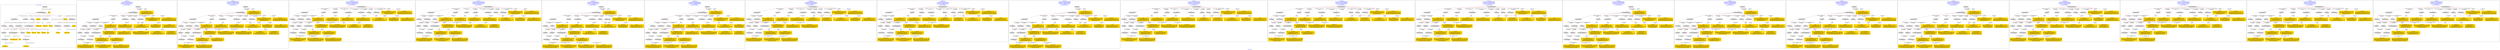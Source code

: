 digraph n0 {
fontcolor="blue"
remincross="true"
label="s06-npg.json"
subgraph cluster_0 {
label="1-correct model"
n2[style="filled",color="white",fillcolor="lightgray",label="E12_Production1"];
n3[style="filled",color="white",fillcolor="lightgray",label="E21_Person1"];
n4[style="filled",color="white",fillcolor="lightgray",label="E55_Type2"];
n5[style="filled",color="white",fillcolor="lightgray",label="E52_Time-Span4"];
n6[style="filled",color="white",fillcolor="lightgray",label="E69_Death1"];
n7[style="filled",color="white",fillcolor="lightgray",label="E82_Actor_Appellation1"];
n8[style="filled",color="white",fillcolor="lightgray",label="E67_Birth1"];
n9[shape="plaintext",style="filled",fillcolor="gold",label="Artist_URI"];
n10[style="filled",color="white",fillcolor="lightgray",label="E21_Person2"];
n11[style="filled",color="white",fillcolor="lightgray",label="E82_Actor_Appellation2"];
n12[style="filled",color="white",fillcolor="lightgray",label="E22_Man-Made_Object1"];
n13[style="filled",color="white",fillcolor="lightgray",label="E55_Type1"];
n14[shape="plaintext",style="filled",fillcolor="gold",label="Description"];
n15[style="filled",color="white",fillcolor="lightgray",label="E54_Dimension1"];
n16[style="filled",color="white",fillcolor="lightgray",label="E40_Legal_Body1"];
n17[shape="plaintext",style="filled",fillcolor="gold",label="ObjectURI"];
n18[style="filled",color="white",fillcolor="lightgray",label="E38_Image1"];
n19[shape="plaintext",style="filled",fillcolor="gold",label="Image"];
n20[shape="plaintext",style="filled",fillcolor="gold",label="OwnerURI"];
n21[style="filled",color="white",fillcolor="lightgray",label="E52_Time-Span1"];
n22[shape="plaintext",style="filled",fillcolor="gold",label="AquisitionDate"];
n23[style="filled",color="white",fillcolor="lightgray",label="E52_Time-Span2"];
n24[shape="plaintext",style="filled",fillcolor="gold",label="ArtistBornDate"];
n25[style="filled",color="white",fillcolor="lightgray",label="E52_Time-Span3"];
n26[shape="plaintext",style="filled",fillcolor="gold",label="ArtistDiedDate"];
n27[shape="plaintext",style="filled",fillcolor="gold",label="DateOfWork"];
n28[shape="plaintext",style="filled",fillcolor="gold",label="Dimension"];
n29[shape="plaintext",style="filled",fillcolor="gold",label="ClassificationURI"];
n30[shape="plaintext",style="filled",fillcolor="gold",label="Classification"];
n31[shape="plaintext",style="filled",fillcolor="gold",label="MediumURI"];
n32[shape="plaintext",style="filled",fillcolor="gold",label="Medium"];
n33[shape="plaintext",style="filled",fillcolor="gold",label="ArtistAppellation_URI"];
n34[shape="plaintext",style="filled",fillcolor="gold",label="Artist"];
n35[shape="plaintext",style="filled",fillcolor="gold",label="Title"];
n36[style="filled",color="white",fillcolor="lightgray",label="E8_Acquisition1"];
n37[shape="plaintext",style="filled",fillcolor="gold",label="CreditLine"];
}
subgraph cluster_1 {
label="candidate 0\nlink coherence:0.9375\nnode coherence:0.9333333333333333\nconfidence:0.4032436519822653\nmapping score:0.5010812173274218\ncost:130.99808\n-precision:0.62-recall:0.56"
n39[style="filled",color="white",fillcolor="lightgray",label="E12_Production1"];
n40[style="filled",color="white",fillcolor="lightgray",label="E21_Person1"];
n41[style="filled",color="white",fillcolor="lightgray",label="E52_Time-Span2"];
n42[style="filled",color="white",fillcolor="lightgray",label="E55_Type1"];
n43[style="filled",color="white",fillcolor="lightgray",label="E67_Birth1"];
n44[style="filled",color="white",fillcolor="lightgray",label="E69_Death1"];
n45[style="filled",color="white",fillcolor="lightgray",label="E82_Actor_Appellation1"];
n46[style="filled",color="white",fillcolor="lightgray",label="E22_Man-Made_Object1"];
n47[style="filled",color="white",fillcolor="lightgray",label="E35_Title1"];
n48[style="filled",color="white",fillcolor="lightgray",label="E54_Dimension1"];
n49[style="filled",color="white",fillcolor="lightgray",label="E55_Type2"];
n50[style="filled",color="white",fillcolor="lightgray",label="E8_Acquisition1"];
n51[style="filled",color="white",fillcolor="lightgray",label="E38_Image1"];
n52[style="filled",color="white",fillcolor="lightgray",label="E52_Time-Span1"];
n53[style="filled",color="white",fillcolor="lightgray",label="E52_Time-Span3"];
n54[shape="plaintext",style="filled",fillcolor="gold",label="Classification\n[E55_Type,classLink,0.311]\n[E55_Type,label,0.311]\n[E33_Linguistic_Object,P3_has_note,0.205]\n[E21_Person,P3_has_note,0.174]"];
n55[shape="plaintext",style="filled",fillcolor="gold",label="ArtistDiedDate\n[E52_Time-Span,P82b_end_of_the_end,0.428]\n[E52_Time-Span,P82_at_some_time_within,0.266]\n[E52_Time-Span,P82a_begin_of_the_begin,0.214]\n[E12_Production,P3_has_note,0.093]"];
n56[shape="plaintext",style="filled",fillcolor="gold",label="CreditLine\n[E40_Legal_Body,label,0.486]\n[E8_Acquisition,P3_has_note,0.289]\n[E30_Right,P3_has_note,0.144]\n[E33_Linguistic_Object,P3_has_note,0.082]"];
n57[shape="plaintext",style="filled",fillcolor="gold",label="ObjectURI\n[E22_Man-Made_Object,classLink,0.942]\n[E22_Man-Made_Object,P3_has_note,0.021]\n[E38_Image,classLink,0.02]\n[E35_Title,label,0.017]"];
n58[shape="plaintext",style="filled",fillcolor="gold",label="ArtistAppellation_URI\n[E82_Actor_Appellation,classLink,0.58]\n[E21_Person,classLink,0.379]\n[E39_Actor,classLink,0.032]\n[E30_Right,P3_has_note,0.009]"];
n59[shape="plaintext",style="filled",fillcolor="gold",label="Description\n[E21_Person,P3_has_note,0.354]\n[E33_Linguistic_Object,P3_has_note,0.242]\n[E22_Man-Made_Object,P3_has_note,0.209]\n[E73_Information_Object,P3_has_note,0.194]"];
n60[shape="plaintext",style="filled",fillcolor="gold",label="Title\n[E82_Actor_Appellation,label,0.363]\n[E35_Title,label,0.242]\n[E21_Person,P3_has_note,0.238]\n[E8_Acquisition,P3_has_note,0.158]"];
n61[shape="plaintext",style="filled",fillcolor="gold",label="Medium\n[E57_Material,label,0.311]\n[E55_Type,label,0.271]\n[E29_Design_or_Procedure,P3_has_note,0.264]\n[E57_Material,classLink,0.154]"];
n62[shape="plaintext",style="filled",fillcolor="gold",label="AquisitionDate\n[E52_Time-Span,P82_at_some_time_within,0.385]\n[E52_Time-Span,P82b_end_of_the_end,0.361]\n[E12_Production,P3_has_note,0.16]\n[E35_Title,label,0.094]"];
n63[shape="plaintext",style="filled",fillcolor="gold",label="ArtistBornDate\n[E52_Time-Span,P82a_begin_of_the_begin,0.431]\n[E52_Time-Span,P82_at_some_time_within,0.289]\n[E52_Time-Span,P82b_end_of_the_end,0.217]\n[E34_Inscription,P3_has_note,0.064]"];
n64[shape="plaintext",style="filled",fillcolor="gold",label="Artist\n[E82_Actor_Appellation,label,0.562]\n[E21_Person,P3_has_note,0.171]\n[E33_Linguistic_Object,P3_has_note,0.135]\n[E8_Acquisition,P3_has_note,0.132]"];
n65[shape="plaintext",style="filled",fillcolor="gold",label="ClassificationURI\n[E55_Type,classLink,0.573]\n[E55_Type,label,0.17]\n[E74_Group,classLink,0.132]\n[E57_Material,classLink,0.124]"];
n66[shape="plaintext",style="filled",fillcolor="gold",label="MediumURI\n[E55_Type,classLink,0.437]\n[E57_Material,classLink,0.375]\n[E74_Group,classLink,0.16]\n[E55_Type,label,0.028]"];
n67[shape="plaintext",style="filled",fillcolor="gold",label="DateOfWork\n[E52_Time-Span,P82_at_some_time_within,0.409]\n[E52_Time-Span,P82a_begin_of_the_begin,0.288]\n[E52_Time-Span,P82b_end_of_the_end,0.232]\n[E33_Linguistic_Object,P3_has_note,0.071]"];
n68[shape="plaintext",style="filled",fillcolor="gold",label="Dimension\n[E54_Dimension,P3_has_note,0.714]\n[E22_Man-Made_Object,P3_has_note,0.107]\n[E34_Inscription,P3_has_note,0.09]\n[E22_Man-Made_Object,classLink,0.088]"];
n69[shape="plaintext",style="filled",fillcolor="gold",label="Image\n[E38_Image,classLink,0.786]\n[E78_Collection,classLink,0.124]\n[E22_Man-Made_Object,classLink,0.046]\n[E39_Actor,classLink,0.044]"];
n70[shape="plaintext",style="filled",fillcolor="gold",label="OwnerURI\n[E22_Man-Made_Object,classLink,0.403]\n[E38_Image,classLink,0.26]\n[E30_Right,P3_has_note,0.234]\n[E82_Actor_Appellation,label,0.103]"];
n71[shape="plaintext",style="filled",fillcolor="gold",label="Artist_URI\n[E21_Person,classLink,0.381]\n[E82_Actor_Appellation,classLink,0.319]\n[E39_Actor,classLink,0.232]\n[E30_Right,P3_has_note,0.067]"];
}
subgraph cluster_2 {
label="candidate 1\nlink coherence:0.9090909090909091\nnode coherence:0.9032258064516129\nconfidence:0.4119976737897089\nmapping score:0.48470412304340355\ncost:32.99807\n-precision:0.61-recall:0.56"
n73[style="filled",color="white",fillcolor="lightgray",label="E12_Production1"];
n74[style="filled",color="white",fillcolor="lightgray",label="E21_Person1"];
n75[style="filled",color="white",fillcolor="lightgray",label="E52_Time-Span2"];
n76[style="filled",color="white",fillcolor="lightgray",label="E55_Type1"];
n77[style="filled",color="white",fillcolor="lightgray",label="E67_Birth1"];
n78[style="filled",color="white",fillcolor="lightgray",label="E69_Death1"];
n79[style="filled",color="white",fillcolor="lightgray",label="E82_Actor_Appellation1"];
n80[style="filled",color="white",fillcolor="lightgray",label="E22_Man-Made_Object1"];
n81[style="filled",color="white",fillcolor="lightgray",label="E35_Title1"];
n82[style="filled",color="white",fillcolor="lightgray",label="E40_Legal_Body1"];
n83[style="filled",color="white",fillcolor="lightgray",label="E54_Dimension1"];
n84[style="filled",color="white",fillcolor="lightgray",label="E55_Type2"];
n85[style="filled",color="white",fillcolor="lightgray",label="E8_Acquisition1"];
n86[style="filled",color="white",fillcolor="lightgray",label="E38_Image1"];
n87[style="filled",color="white",fillcolor="lightgray",label="E52_Time-Span1"];
n88[style="filled",color="white",fillcolor="lightgray",label="E52_Time-Span3"];
n89[shape="plaintext",style="filled",fillcolor="gold",label="Classification\n[E55_Type,classLink,0.311]\n[E55_Type,label,0.311]\n[E33_Linguistic_Object,P3_has_note,0.205]\n[E21_Person,P3_has_note,0.174]"];
n90[shape="plaintext",style="filled",fillcolor="gold",label="Artist\n[E82_Actor_Appellation,label,0.562]\n[E21_Person,P3_has_note,0.171]\n[E33_Linguistic_Object,P3_has_note,0.135]\n[E8_Acquisition,P3_has_note,0.132]"];
n91[shape="plaintext",style="filled",fillcolor="gold",label="ObjectURI\n[E22_Man-Made_Object,classLink,0.942]\n[E22_Man-Made_Object,P3_has_note,0.021]\n[E38_Image,classLink,0.02]\n[E35_Title,label,0.017]"];
n92[shape="plaintext",style="filled",fillcolor="gold",label="ArtistAppellation_URI\n[E82_Actor_Appellation,classLink,0.58]\n[E21_Person,classLink,0.379]\n[E39_Actor,classLink,0.032]\n[E30_Right,P3_has_note,0.009]"];
n93[shape="plaintext",style="filled",fillcolor="gold",label="Description\n[E21_Person,P3_has_note,0.354]\n[E33_Linguistic_Object,P3_has_note,0.242]\n[E22_Man-Made_Object,P3_has_note,0.209]\n[E73_Information_Object,P3_has_note,0.194]"];
n94[shape="plaintext",style="filled",fillcolor="gold",label="Title\n[E82_Actor_Appellation,label,0.363]\n[E35_Title,label,0.242]\n[E21_Person,P3_has_note,0.238]\n[E8_Acquisition,P3_has_note,0.158]"];
n95[shape="plaintext",style="filled",fillcolor="gold",label="Medium\n[E57_Material,label,0.311]\n[E55_Type,label,0.271]\n[E29_Design_or_Procedure,P3_has_note,0.264]\n[E57_Material,classLink,0.154]"];
n96[shape="plaintext",style="filled",fillcolor="gold",label="AquisitionDate\n[E52_Time-Span,P82_at_some_time_within,0.385]\n[E52_Time-Span,P82b_end_of_the_end,0.361]\n[E12_Production,P3_has_note,0.16]\n[E35_Title,label,0.094]"];
n97[shape="plaintext",style="filled",fillcolor="gold",label="ArtistBornDate\n[E52_Time-Span,P82a_begin_of_the_begin,0.431]\n[E52_Time-Span,P82_at_some_time_within,0.289]\n[E52_Time-Span,P82b_end_of_the_end,0.217]\n[E34_Inscription,P3_has_note,0.064]"];
n98[shape="plaintext",style="filled",fillcolor="gold",label="ClassificationURI\n[E55_Type,classLink,0.573]\n[E55_Type,label,0.17]\n[E74_Group,classLink,0.132]\n[E57_Material,classLink,0.124]"];
n99[shape="plaintext",style="filled",fillcolor="gold",label="MediumURI\n[E55_Type,classLink,0.437]\n[E57_Material,classLink,0.375]\n[E74_Group,classLink,0.16]\n[E55_Type,label,0.028]"];
n100[shape="plaintext",style="filled",fillcolor="gold",label="DateOfWork\n[E52_Time-Span,P82_at_some_time_within,0.409]\n[E52_Time-Span,P82a_begin_of_the_begin,0.288]\n[E52_Time-Span,P82b_end_of_the_end,0.232]\n[E33_Linguistic_Object,P3_has_note,0.071]"];
n101[shape="plaintext",style="filled",fillcolor="gold",label="ArtistDiedDate\n[E52_Time-Span,P82b_end_of_the_end,0.428]\n[E52_Time-Span,P82_at_some_time_within,0.266]\n[E52_Time-Span,P82a_begin_of_the_begin,0.214]\n[E12_Production,P3_has_note,0.093]"];
n102[shape="plaintext",style="filled",fillcolor="gold",label="Dimension\n[E54_Dimension,P3_has_note,0.714]\n[E22_Man-Made_Object,P3_has_note,0.107]\n[E34_Inscription,P3_has_note,0.09]\n[E22_Man-Made_Object,classLink,0.088]"];
n103[shape="plaintext",style="filled",fillcolor="gold",label="Image\n[E38_Image,classLink,0.786]\n[E78_Collection,classLink,0.124]\n[E22_Man-Made_Object,classLink,0.046]\n[E39_Actor,classLink,0.044]"];
n104[shape="plaintext",style="filled",fillcolor="gold",label="OwnerURI\n[E22_Man-Made_Object,classLink,0.403]\n[E38_Image,classLink,0.26]\n[E30_Right,P3_has_note,0.234]\n[E82_Actor_Appellation,label,0.103]"];
n105[shape="plaintext",style="filled",fillcolor="gold",label="Artist_URI\n[E21_Person,classLink,0.381]\n[E82_Actor_Appellation,classLink,0.319]\n[E39_Actor,classLink,0.232]\n[E30_Right,P3_has_note,0.067]"];
n106[shape="plaintext",style="filled",fillcolor="gold",label="CreditLine\n[E40_Legal_Body,label,0.486]\n[E8_Acquisition,P3_has_note,0.289]\n[E30_Right,P3_has_note,0.144]\n[E33_Linguistic_Object,P3_has_note,0.082]"];
}
subgraph cluster_3 {
label="candidate 10\nlink coherence:0.8787878787878788\nnode coherence:0.9032258064516129\nconfidence:0.41090579321605325\nmapping score:0.484340162852185\ncost:131.99821\n-precision:0.55-recall:0.5"
n108[style="filled",color="white",fillcolor="lightgray",label="E12_Production1"];
n109[style="filled",color="white",fillcolor="lightgray",label="E21_Person1"];
n110[style="filled",color="white",fillcolor="lightgray",label="E52_Time-Span2"];
n111[style="filled",color="white",fillcolor="lightgray",label="E55_Type1"];
n112[style="filled",color="white",fillcolor="lightgray",label="E67_Birth1"];
n113[style="filled",color="white",fillcolor="lightgray",label="E69_Death1"];
n114[style="filled",color="white",fillcolor="lightgray",label="E82_Actor_Appellation1"];
n115[style="filled",color="white",fillcolor="lightgray",label="E22_Man-Made_Object1"];
n116[style="filled",color="white",fillcolor="lightgray",label="E35_Title1"];
n117[style="filled",color="white",fillcolor="lightgray",label="E38_Image1"];
n118[style="filled",color="white",fillcolor="lightgray",label="E40_Legal_Body1"];
n119[style="filled",color="white",fillcolor="lightgray",label="E54_Dimension1"];
n120[style="filled",color="white",fillcolor="lightgray",label="E55_Type2"];
n121[style="filled",color="white",fillcolor="lightgray",label="E8_Acquisition1"];
n122[style="filled",color="white",fillcolor="lightgray",label="E52_Time-Span1"];
n123[style="filled",color="white",fillcolor="lightgray",label="E52_Time-Span3"];
n124[shape="plaintext",style="filled",fillcolor="gold",label="Classification\n[E55_Type,classLink,0.311]\n[E55_Type,label,0.311]\n[E33_Linguistic_Object,P3_has_note,0.205]\n[E21_Person,P3_has_note,0.174]"];
n125[shape="plaintext",style="filled",fillcolor="gold",label="Artist\n[E82_Actor_Appellation,label,0.562]\n[E21_Person,P3_has_note,0.171]\n[E33_Linguistic_Object,P3_has_note,0.135]\n[E8_Acquisition,P3_has_note,0.132]"];
n126[shape="plaintext",style="filled",fillcolor="gold",label="ObjectURI\n[E22_Man-Made_Object,classLink,0.942]\n[E22_Man-Made_Object,P3_has_note,0.021]\n[E38_Image,classLink,0.02]\n[E35_Title,label,0.017]"];
n127[shape="plaintext",style="filled",fillcolor="gold",label="ArtistAppellation_URI\n[E82_Actor_Appellation,classLink,0.58]\n[E21_Person,classLink,0.379]\n[E39_Actor,classLink,0.032]\n[E30_Right,P3_has_note,0.009]"];
n128[shape="plaintext",style="filled",fillcolor="gold",label="Description\n[E21_Person,P3_has_note,0.354]\n[E33_Linguistic_Object,P3_has_note,0.242]\n[E22_Man-Made_Object,P3_has_note,0.209]\n[E73_Information_Object,P3_has_note,0.194]"];
n129[shape="plaintext",style="filled",fillcolor="gold",label="Title\n[E82_Actor_Appellation,label,0.363]\n[E35_Title,label,0.242]\n[E21_Person,P3_has_note,0.238]\n[E8_Acquisition,P3_has_note,0.158]"];
n130[shape="plaintext",style="filled",fillcolor="gold",label="Medium\n[E57_Material,label,0.311]\n[E55_Type,label,0.271]\n[E29_Design_or_Procedure,P3_has_note,0.264]\n[E57_Material,classLink,0.154]"];
n131[shape="plaintext",style="filled",fillcolor="gold",label="ArtistDiedDate\n[E52_Time-Span,P82b_end_of_the_end,0.428]\n[E52_Time-Span,P82_at_some_time_within,0.266]\n[E52_Time-Span,P82a_begin_of_the_begin,0.214]\n[E12_Production,P3_has_note,0.093]"];
n132[shape="plaintext",style="filled",fillcolor="gold",label="AquisitionDate\n[E52_Time-Span,P82_at_some_time_within,0.385]\n[E52_Time-Span,P82b_end_of_the_end,0.361]\n[E12_Production,P3_has_note,0.16]\n[E35_Title,label,0.094]"];
n133[shape="plaintext",style="filled",fillcolor="gold",label="ArtistBornDate\n[E52_Time-Span,P82a_begin_of_the_begin,0.431]\n[E52_Time-Span,P82_at_some_time_within,0.289]\n[E52_Time-Span,P82b_end_of_the_end,0.217]\n[E34_Inscription,P3_has_note,0.064]"];
n134[shape="plaintext",style="filled",fillcolor="gold",label="ClassificationURI\n[E55_Type,classLink,0.573]\n[E55_Type,label,0.17]\n[E74_Group,classLink,0.132]\n[E57_Material,classLink,0.124]"];
n135[shape="plaintext",style="filled",fillcolor="gold",label="MediumURI\n[E55_Type,classLink,0.437]\n[E57_Material,classLink,0.375]\n[E74_Group,classLink,0.16]\n[E55_Type,label,0.028]"];
n136[shape="plaintext",style="filled",fillcolor="gold",label="DateOfWork\n[E52_Time-Span,P82_at_some_time_within,0.409]\n[E52_Time-Span,P82a_begin_of_the_begin,0.288]\n[E52_Time-Span,P82b_end_of_the_end,0.232]\n[E33_Linguistic_Object,P3_has_note,0.071]"];
n137[shape="plaintext",style="filled",fillcolor="gold",label="Dimension\n[E54_Dimension,P3_has_note,0.714]\n[E22_Man-Made_Object,P3_has_note,0.107]\n[E34_Inscription,P3_has_note,0.09]\n[E22_Man-Made_Object,classLink,0.088]"];
n138[shape="plaintext",style="filled",fillcolor="gold",label="Image\n[E38_Image,classLink,0.786]\n[E78_Collection,classLink,0.124]\n[E22_Man-Made_Object,classLink,0.046]\n[E39_Actor,classLink,0.044]"];
n139[shape="plaintext",style="filled",fillcolor="gold",label="OwnerURI\n[E22_Man-Made_Object,classLink,0.403]\n[E38_Image,classLink,0.26]\n[E30_Right,P3_has_note,0.234]\n[E82_Actor_Appellation,label,0.103]"];
n140[shape="plaintext",style="filled",fillcolor="gold",label="Artist_URI\n[E21_Person,classLink,0.381]\n[E82_Actor_Appellation,classLink,0.319]\n[E39_Actor,classLink,0.232]\n[E30_Right,P3_has_note,0.067]"];
n141[shape="plaintext",style="filled",fillcolor="gold",label="CreditLine\n[E40_Legal_Body,label,0.486]\n[E8_Acquisition,P3_has_note,0.289]\n[E30_Right,P3_has_note,0.144]\n[E33_Linguistic_Object,P3_has_note,0.082]"];
}
subgraph cluster_4 {
label="candidate 11\nlink coherence:0.8787878787878788\nnode coherence:0.9032258064516129\nconfidence:0.39300529709171694\nmapping score:0.47837333081073957\ncost:131.99822\n-precision:0.55-recall:0.5"
n143[style="filled",color="white",fillcolor="lightgray",label="E12_Production1"];
n144[style="filled",color="white",fillcolor="lightgray",label="E21_Person1"];
n145[style="filled",color="white",fillcolor="lightgray",label="E52_Time-Span2"];
n146[style="filled",color="white",fillcolor="lightgray",label="E55_Type1"];
n147[style="filled",color="white",fillcolor="lightgray",label="E67_Birth1"];
n148[style="filled",color="white",fillcolor="lightgray",label="E69_Death1"];
n149[style="filled",color="white",fillcolor="lightgray",label="E82_Actor_Appellation1"];
n150[style="filled",color="white",fillcolor="lightgray",label="E22_Man-Made_Object1"];
n151[style="filled",color="white",fillcolor="lightgray",label="E30_Right1"];
n152[style="filled",color="white",fillcolor="lightgray",label="E35_Title1"];
n153[style="filled",color="white",fillcolor="lightgray",label="E38_Image1"];
n154[style="filled",color="white",fillcolor="lightgray",label="E54_Dimension1"];
n155[style="filled",color="white",fillcolor="lightgray",label="E55_Type2"];
n156[style="filled",color="white",fillcolor="lightgray",label="E8_Acquisition1"];
n157[style="filled",color="white",fillcolor="lightgray",label="E52_Time-Span1"];
n158[style="filled",color="white",fillcolor="lightgray",label="E52_Time-Span3"];
n159[shape="plaintext",style="filled",fillcolor="gold",label="Classification\n[E55_Type,classLink,0.311]\n[E55_Type,label,0.311]\n[E33_Linguistic_Object,P3_has_note,0.205]\n[E21_Person,P3_has_note,0.174]"];
n160[shape="plaintext",style="filled",fillcolor="gold",label="ArtistDiedDate\n[E52_Time-Span,P82b_end_of_the_end,0.428]\n[E52_Time-Span,P82_at_some_time_within,0.266]\n[E52_Time-Span,P82a_begin_of_the_begin,0.214]\n[E12_Production,P3_has_note,0.093]"];
n161[shape="plaintext",style="filled",fillcolor="gold",label="Artist\n[E82_Actor_Appellation,label,0.562]\n[E21_Person,P3_has_note,0.171]\n[E33_Linguistic_Object,P3_has_note,0.135]\n[E8_Acquisition,P3_has_note,0.132]"];
n162[shape="plaintext",style="filled",fillcolor="gold",label="ObjectURI\n[E22_Man-Made_Object,classLink,0.942]\n[E22_Man-Made_Object,P3_has_note,0.021]\n[E38_Image,classLink,0.02]\n[E35_Title,label,0.017]"];
n163[shape="plaintext",style="filled",fillcolor="gold",label="ArtistAppellation_URI\n[E82_Actor_Appellation,classLink,0.58]\n[E21_Person,classLink,0.379]\n[E39_Actor,classLink,0.032]\n[E30_Right,P3_has_note,0.009]"];
n164[shape="plaintext",style="filled",fillcolor="gold",label="Description\n[E21_Person,P3_has_note,0.354]\n[E33_Linguistic_Object,P3_has_note,0.242]\n[E22_Man-Made_Object,P3_has_note,0.209]\n[E73_Information_Object,P3_has_note,0.194]"];
n165[shape="plaintext",style="filled",fillcolor="gold",label="CreditLine\n[E40_Legal_Body,label,0.486]\n[E8_Acquisition,P3_has_note,0.289]\n[E30_Right,P3_has_note,0.144]\n[E33_Linguistic_Object,P3_has_note,0.082]"];
n166[shape="plaintext",style="filled",fillcolor="gold",label="Title\n[E82_Actor_Appellation,label,0.363]\n[E35_Title,label,0.242]\n[E21_Person,P3_has_note,0.238]\n[E8_Acquisition,P3_has_note,0.158]"];
n167[shape="plaintext",style="filled",fillcolor="gold",label="Medium\n[E57_Material,label,0.311]\n[E55_Type,label,0.271]\n[E29_Design_or_Procedure,P3_has_note,0.264]\n[E57_Material,classLink,0.154]"];
n168[shape="plaintext",style="filled",fillcolor="gold",label="AquisitionDate\n[E52_Time-Span,P82_at_some_time_within,0.385]\n[E52_Time-Span,P82b_end_of_the_end,0.361]\n[E12_Production,P3_has_note,0.16]\n[E35_Title,label,0.094]"];
n169[shape="plaintext",style="filled",fillcolor="gold",label="ArtistBornDate\n[E52_Time-Span,P82a_begin_of_the_begin,0.431]\n[E52_Time-Span,P82_at_some_time_within,0.289]\n[E52_Time-Span,P82b_end_of_the_end,0.217]\n[E34_Inscription,P3_has_note,0.064]"];
n170[shape="plaintext",style="filled",fillcolor="gold",label="ClassificationURI\n[E55_Type,classLink,0.573]\n[E55_Type,label,0.17]\n[E74_Group,classLink,0.132]\n[E57_Material,classLink,0.124]"];
n171[shape="plaintext",style="filled",fillcolor="gold",label="MediumURI\n[E55_Type,classLink,0.437]\n[E57_Material,classLink,0.375]\n[E74_Group,classLink,0.16]\n[E55_Type,label,0.028]"];
n172[shape="plaintext",style="filled",fillcolor="gold",label="DateOfWork\n[E52_Time-Span,P82_at_some_time_within,0.409]\n[E52_Time-Span,P82a_begin_of_the_begin,0.288]\n[E52_Time-Span,P82b_end_of_the_end,0.232]\n[E33_Linguistic_Object,P3_has_note,0.071]"];
n173[shape="plaintext",style="filled",fillcolor="gold",label="Dimension\n[E54_Dimension,P3_has_note,0.714]\n[E22_Man-Made_Object,P3_has_note,0.107]\n[E34_Inscription,P3_has_note,0.09]\n[E22_Man-Made_Object,classLink,0.088]"];
n174[shape="plaintext",style="filled",fillcolor="gold",label="Image\n[E38_Image,classLink,0.786]\n[E78_Collection,classLink,0.124]\n[E22_Man-Made_Object,classLink,0.046]\n[E39_Actor,classLink,0.044]"];
n175[shape="plaintext",style="filled",fillcolor="gold",label="OwnerURI\n[E22_Man-Made_Object,classLink,0.403]\n[E38_Image,classLink,0.26]\n[E30_Right,P3_has_note,0.234]\n[E82_Actor_Appellation,label,0.103]"];
n176[shape="plaintext",style="filled",fillcolor="gold",label="Artist_URI\n[E21_Person,classLink,0.381]\n[E82_Actor_Appellation,classLink,0.319]\n[E39_Actor,classLink,0.232]\n[E30_Right,P3_has_note,0.067]"];
}
subgraph cluster_5 {
label="candidate 12\nlink coherence:0.875\nnode coherence:0.8666666666666667\nconfidence:0.4199013931976931\nmapping score:0.4844115755103422\ncost:229.99821\n-precision:0.59-recall:0.53"
n178[style="filled",color="white",fillcolor="lightgray",label="E12_Production1"];
n179[style="filled",color="white",fillcolor="lightgray",label="E21_Person1"];
n180[style="filled",color="white",fillcolor="lightgray",label="E55_Type1"];
n181[style="filled",color="white",fillcolor="lightgray",label="E67_Birth1"];
n182[style="filled",color="white",fillcolor="lightgray",label="E69_Death1"];
n183[style="filled",color="white",fillcolor="lightgray",label="E82_Actor_Appellation1"];
n184[style="filled",color="white",fillcolor="lightgray",label="E22_Man-Made_Object1"];
n185[style="filled",color="white",fillcolor="lightgray",label="E35_Title1"];
n186[style="filled",color="white",fillcolor="lightgray",label="E40_Legal_Body1"];
n187[style="filled",color="white",fillcolor="lightgray",label="E54_Dimension1"];
n188[style="filled",color="white",fillcolor="lightgray",label="E55_Type2"];
n189[style="filled",color="white",fillcolor="lightgray",label="E8_Acquisition1"];
n190[style="filled",color="white",fillcolor="lightgray",label="E38_Image1"];
n191[style="filled",color="white",fillcolor="lightgray",label="E52_Time-Span1"];
n192[style="filled",color="white",fillcolor="lightgray",label="E52_Time-Span3"];
n193[shape="plaintext",style="filled",fillcolor="gold",label="Classification\n[E55_Type,classLink,0.311]\n[E55_Type,label,0.311]\n[E33_Linguistic_Object,P3_has_note,0.205]\n[E21_Person,P3_has_note,0.174]"];
n194[shape="plaintext",style="filled",fillcolor="gold",label="ArtistDiedDate\n[E52_Time-Span,P82b_end_of_the_end,0.428]\n[E52_Time-Span,P82_at_some_time_within,0.266]\n[E52_Time-Span,P82a_begin_of_the_begin,0.214]\n[E12_Production,P3_has_note,0.093]"];
n195[shape="plaintext",style="filled",fillcolor="gold",label="Artist\n[E82_Actor_Appellation,label,0.562]\n[E21_Person,P3_has_note,0.171]\n[E33_Linguistic_Object,P3_has_note,0.135]\n[E8_Acquisition,P3_has_note,0.132]"];
n196[shape="plaintext",style="filled",fillcolor="gold",label="ObjectURI\n[E22_Man-Made_Object,classLink,0.942]\n[E22_Man-Made_Object,P3_has_note,0.021]\n[E38_Image,classLink,0.02]\n[E35_Title,label,0.017]"];
n197[shape="plaintext",style="filled",fillcolor="gold",label="ArtistAppellation_URI\n[E82_Actor_Appellation,classLink,0.58]\n[E21_Person,classLink,0.379]\n[E39_Actor,classLink,0.032]\n[E30_Right,P3_has_note,0.009]"];
n198[shape="plaintext",style="filled",fillcolor="gold",label="Description\n[E21_Person,P3_has_note,0.354]\n[E33_Linguistic_Object,P3_has_note,0.242]\n[E22_Man-Made_Object,P3_has_note,0.209]\n[E73_Information_Object,P3_has_note,0.194]"];
n199[shape="plaintext",style="filled",fillcolor="gold",label="Title\n[E82_Actor_Appellation,label,0.363]\n[E35_Title,label,0.242]\n[E21_Person,P3_has_note,0.238]\n[E8_Acquisition,P3_has_note,0.158]"];
n200[shape="plaintext",style="filled",fillcolor="gold",label="Medium\n[E57_Material,label,0.311]\n[E55_Type,label,0.271]\n[E29_Design_or_Procedure,P3_has_note,0.264]\n[E57_Material,classLink,0.154]"];
n201[shape="plaintext",style="filled",fillcolor="gold",label="AquisitionDate\n[E52_Time-Span,P82_at_some_time_within,0.385]\n[E52_Time-Span,P82b_end_of_the_end,0.361]\n[E12_Production,P3_has_note,0.16]\n[E35_Title,label,0.094]"];
n202[shape="plaintext",style="filled",fillcolor="gold",label="ArtistBornDate\n[E52_Time-Span,P82a_begin_of_the_begin,0.431]\n[E52_Time-Span,P82_at_some_time_within,0.289]\n[E52_Time-Span,P82b_end_of_the_end,0.217]\n[E34_Inscription,P3_has_note,0.064]"];
n203[shape="plaintext",style="filled",fillcolor="gold",label="ClassificationURI\n[E55_Type,classLink,0.573]\n[E55_Type,label,0.17]\n[E74_Group,classLink,0.132]\n[E57_Material,classLink,0.124]"];
n204[shape="plaintext",style="filled",fillcolor="gold",label="MediumURI\n[E55_Type,classLink,0.437]\n[E57_Material,classLink,0.375]\n[E74_Group,classLink,0.16]\n[E55_Type,label,0.028]"];
n205[shape="plaintext",style="filled",fillcolor="gold",label="DateOfWork\n[E52_Time-Span,P82_at_some_time_within,0.409]\n[E52_Time-Span,P82a_begin_of_the_begin,0.288]\n[E52_Time-Span,P82b_end_of_the_end,0.232]\n[E33_Linguistic_Object,P3_has_note,0.071]"];
n206[shape="plaintext",style="filled",fillcolor="gold",label="Dimension\n[E54_Dimension,P3_has_note,0.714]\n[E22_Man-Made_Object,P3_has_note,0.107]\n[E34_Inscription,P3_has_note,0.09]\n[E22_Man-Made_Object,classLink,0.088]"];
n207[shape="plaintext",style="filled",fillcolor="gold",label="Image\n[E38_Image,classLink,0.786]\n[E78_Collection,classLink,0.124]\n[E22_Man-Made_Object,classLink,0.046]\n[E39_Actor,classLink,0.044]"];
n208[shape="plaintext",style="filled",fillcolor="gold",label="OwnerURI\n[E22_Man-Made_Object,classLink,0.403]\n[E38_Image,classLink,0.26]\n[E30_Right,P3_has_note,0.234]\n[E82_Actor_Appellation,label,0.103]"];
n209[shape="plaintext",style="filled",fillcolor="gold",label="Artist_URI\n[E21_Person,classLink,0.381]\n[E82_Actor_Appellation,classLink,0.319]\n[E39_Actor,classLink,0.232]\n[E30_Right,P3_has_note,0.067]"];
n210[shape="plaintext",style="filled",fillcolor="gold",label="CreditLine\n[E40_Legal_Body,label,0.486]\n[E8_Acquisition,P3_has_note,0.289]\n[E30_Right,P3_has_note,0.144]\n[E33_Linguistic_Object,P3_has_note,0.082]"];
}
subgraph cluster_6 {
label="candidate 13\nlink coherence:0.875\nnode coherence:0.8666666666666667\nconfidence:0.41416612533088554\nmapping score:0.48249981955473964\ncost:130.99819\n-precision:0.59-recall:0.53"
n212[style="filled",color="white",fillcolor="lightgray",label="E12_Production1"];
n213[style="filled",color="white",fillcolor="lightgray",label="E21_Person1"];
n214[style="filled",color="white",fillcolor="lightgray",label="E52_Time-Span2"];
n215[style="filled",color="white",fillcolor="lightgray",label="E55_Type1"];
n216[style="filled",color="white",fillcolor="lightgray",label="E67_Birth1"];
n217[style="filled",color="white",fillcolor="lightgray",label="E69_Death1"];
n218[style="filled",color="white",fillcolor="lightgray",label="E82_Actor_Appellation1"];
n219[style="filled",color="white",fillcolor="lightgray",label="E22_Man-Made_Object1"];
n220[style="filled",color="white",fillcolor="lightgray",label="E35_Title1"];
n221[style="filled",color="white",fillcolor="lightgray",label="E40_Legal_Body1"];
n222[style="filled",color="white",fillcolor="lightgray",label="E54_Dimension1"];
n223[style="filled",color="white",fillcolor="lightgray",label="E55_Type2"];
n224[style="filled",color="white",fillcolor="lightgray",label="E38_Image1"];
n225[style="filled",color="white",fillcolor="lightgray",label="E52_Time-Span1"];
n226[style="filled",color="white",fillcolor="lightgray",label="E52_Time-Span3"];
n227[shape="plaintext",style="filled",fillcolor="gold",label="Classification\n[E55_Type,classLink,0.311]\n[E55_Type,label,0.311]\n[E33_Linguistic_Object,P3_has_note,0.205]\n[E21_Person,P3_has_note,0.174]"];
n228[shape="plaintext",style="filled",fillcolor="gold",label="ArtistDiedDate\n[E52_Time-Span,P82b_end_of_the_end,0.428]\n[E52_Time-Span,P82_at_some_time_within,0.266]\n[E52_Time-Span,P82a_begin_of_the_begin,0.214]\n[E12_Production,P3_has_note,0.093]"];
n229[shape="plaintext",style="filled",fillcolor="gold",label="ObjectURI\n[E22_Man-Made_Object,classLink,0.942]\n[E22_Man-Made_Object,P3_has_note,0.021]\n[E38_Image,classLink,0.02]\n[E35_Title,label,0.017]"];
n230[shape="plaintext",style="filled",fillcolor="gold",label="ArtistAppellation_URI\n[E82_Actor_Appellation,classLink,0.58]\n[E21_Person,classLink,0.379]\n[E39_Actor,classLink,0.032]\n[E30_Right,P3_has_note,0.009]"];
n231[shape="plaintext",style="filled",fillcolor="gold",label="Description\n[E21_Person,P3_has_note,0.354]\n[E33_Linguistic_Object,P3_has_note,0.242]\n[E22_Man-Made_Object,P3_has_note,0.209]\n[E73_Information_Object,P3_has_note,0.194]"];
n232[shape="plaintext",style="filled",fillcolor="gold",label="Title\n[E82_Actor_Appellation,label,0.363]\n[E35_Title,label,0.242]\n[E21_Person,P3_has_note,0.238]\n[E8_Acquisition,P3_has_note,0.158]"];
n233[shape="plaintext",style="filled",fillcolor="gold",label="Medium\n[E57_Material,label,0.311]\n[E55_Type,label,0.271]\n[E29_Design_or_Procedure,P3_has_note,0.264]\n[E57_Material,classLink,0.154]"];
n234[shape="plaintext",style="filled",fillcolor="gold",label="AquisitionDate\n[E52_Time-Span,P82_at_some_time_within,0.385]\n[E52_Time-Span,P82b_end_of_the_end,0.361]\n[E12_Production,P3_has_note,0.16]\n[E35_Title,label,0.094]"];
n235[shape="plaintext",style="filled",fillcolor="gold",label="ArtistBornDate\n[E52_Time-Span,P82a_begin_of_the_begin,0.431]\n[E52_Time-Span,P82_at_some_time_within,0.289]\n[E52_Time-Span,P82b_end_of_the_end,0.217]\n[E34_Inscription,P3_has_note,0.064]"];
n236[shape="plaintext",style="filled",fillcolor="gold",label="Artist\n[E82_Actor_Appellation,label,0.562]\n[E21_Person,P3_has_note,0.171]\n[E33_Linguistic_Object,P3_has_note,0.135]\n[E8_Acquisition,P3_has_note,0.132]"];
n237[shape="plaintext",style="filled",fillcolor="gold",label="ClassificationURI\n[E55_Type,classLink,0.573]\n[E55_Type,label,0.17]\n[E74_Group,classLink,0.132]\n[E57_Material,classLink,0.124]"];
n238[shape="plaintext",style="filled",fillcolor="gold",label="MediumURI\n[E55_Type,classLink,0.437]\n[E57_Material,classLink,0.375]\n[E74_Group,classLink,0.16]\n[E55_Type,label,0.028]"];
n239[shape="plaintext",style="filled",fillcolor="gold",label="DateOfWork\n[E52_Time-Span,P82_at_some_time_within,0.409]\n[E52_Time-Span,P82a_begin_of_the_begin,0.288]\n[E52_Time-Span,P82b_end_of_the_end,0.232]\n[E33_Linguistic_Object,P3_has_note,0.071]"];
n240[shape="plaintext",style="filled",fillcolor="gold",label="Dimension\n[E54_Dimension,P3_has_note,0.714]\n[E22_Man-Made_Object,P3_has_note,0.107]\n[E34_Inscription,P3_has_note,0.09]\n[E22_Man-Made_Object,classLink,0.088]"];
n241[shape="plaintext",style="filled",fillcolor="gold",label="Image\n[E38_Image,classLink,0.786]\n[E78_Collection,classLink,0.124]\n[E22_Man-Made_Object,classLink,0.046]\n[E39_Actor,classLink,0.044]"];
n242[shape="plaintext",style="filled",fillcolor="gold",label="OwnerURI\n[E22_Man-Made_Object,classLink,0.403]\n[E38_Image,classLink,0.26]\n[E30_Right,P3_has_note,0.234]\n[E82_Actor_Appellation,label,0.103]"];
n243[shape="plaintext",style="filled",fillcolor="gold",label="Artist_URI\n[E21_Person,classLink,0.381]\n[E82_Actor_Appellation,classLink,0.319]\n[E39_Actor,classLink,0.232]\n[E30_Right,P3_has_note,0.067]"];
n244[shape="plaintext",style="filled",fillcolor="gold",label="CreditLine\n[E40_Legal_Body,label,0.486]\n[E8_Acquisition,P3_has_note,0.289]\n[E30_Right,P3_has_note,0.144]\n[E33_Linguistic_Object,P3_has_note,0.082]"];
}
subgraph cluster_7 {
label="candidate 14\nlink coherence:0.875\nnode coherence:0.9333333333333333\nconfidence:0.4032436519822653\nmapping score:0.5010812173274218\ncost:130.9983\n-precision:0.62-recall:0.56"
n246[style="filled",color="white",fillcolor="lightgray",label="E12_Production1"];
n247[style="filled",color="white",fillcolor="lightgray",label="E21_Person1"];
n248[style="filled",color="white",fillcolor="lightgray",label="E52_Time-Span2"];
n249[style="filled",color="white",fillcolor="lightgray",label="E67_Birth1"];
n250[style="filled",color="white",fillcolor="lightgray",label="E69_Death1"];
n251[style="filled",color="white",fillcolor="lightgray",label="E82_Actor_Appellation1"];
n252[style="filled",color="white",fillcolor="lightgray",label="E22_Man-Made_Object1"];
n253[style="filled",color="white",fillcolor="lightgray",label="E35_Title1"];
n254[style="filled",color="white",fillcolor="lightgray",label="E38_Image1"];
n255[style="filled",color="white",fillcolor="lightgray",label="E54_Dimension1"];
n256[style="filled",color="white",fillcolor="lightgray",label="E55_Type1"];
n257[style="filled",color="white",fillcolor="lightgray",label="E55_Type2"];
n258[style="filled",color="white",fillcolor="lightgray",label="E8_Acquisition1"];
n259[style="filled",color="white",fillcolor="lightgray",label="E52_Time-Span1"];
n260[style="filled",color="white",fillcolor="lightgray",label="E52_Time-Span3"];
n261[shape="plaintext",style="filled",fillcolor="gold",label="Classification\n[E55_Type,classLink,0.311]\n[E55_Type,label,0.311]\n[E33_Linguistic_Object,P3_has_note,0.205]\n[E21_Person,P3_has_note,0.174]"];
n262[shape="plaintext",style="filled",fillcolor="gold",label="ArtistDiedDate\n[E52_Time-Span,P82b_end_of_the_end,0.428]\n[E52_Time-Span,P82_at_some_time_within,0.266]\n[E52_Time-Span,P82a_begin_of_the_begin,0.214]\n[E12_Production,P3_has_note,0.093]"];
n263[shape="plaintext",style="filled",fillcolor="gold",label="CreditLine\n[E40_Legal_Body,label,0.486]\n[E8_Acquisition,P3_has_note,0.289]\n[E30_Right,P3_has_note,0.144]\n[E33_Linguistic_Object,P3_has_note,0.082]"];
n264[shape="plaintext",style="filled",fillcolor="gold",label="ObjectURI\n[E22_Man-Made_Object,classLink,0.942]\n[E22_Man-Made_Object,P3_has_note,0.021]\n[E38_Image,classLink,0.02]\n[E35_Title,label,0.017]"];
n265[shape="plaintext",style="filled",fillcolor="gold",label="ArtistAppellation_URI\n[E82_Actor_Appellation,classLink,0.58]\n[E21_Person,classLink,0.379]\n[E39_Actor,classLink,0.032]\n[E30_Right,P3_has_note,0.009]"];
n266[shape="plaintext",style="filled",fillcolor="gold",label="Description\n[E21_Person,P3_has_note,0.354]\n[E33_Linguistic_Object,P3_has_note,0.242]\n[E22_Man-Made_Object,P3_has_note,0.209]\n[E73_Information_Object,P3_has_note,0.194]"];
n267[shape="plaintext",style="filled",fillcolor="gold",label="Title\n[E82_Actor_Appellation,label,0.363]\n[E35_Title,label,0.242]\n[E21_Person,P3_has_note,0.238]\n[E8_Acquisition,P3_has_note,0.158]"];
n268[shape="plaintext",style="filled",fillcolor="gold",label="Medium\n[E57_Material,label,0.311]\n[E55_Type,label,0.271]\n[E29_Design_or_Procedure,P3_has_note,0.264]\n[E57_Material,classLink,0.154]"];
n269[shape="plaintext",style="filled",fillcolor="gold",label="AquisitionDate\n[E52_Time-Span,P82_at_some_time_within,0.385]\n[E52_Time-Span,P82b_end_of_the_end,0.361]\n[E12_Production,P3_has_note,0.16]\n[E35_Title,label,0.094]"];
n270[shape="plaintext",style="filled",fillcolor="gold",label="ArtistBornDate\n[E52_Time-Span,P82a_begin_of_the_begin,0.431]\n[E52_Time-Span,P82_at_some_time_within,0.289]\n[E52_Time-Span,P82b_end_of_the_end,0.217]\n[E34_Inscription,P3_has_note,0.064]"];
n271[shape="plaintext",style="filled",fillcolor="gold",label="Artist\n[E82_Actor_Appellation,label,0.562]\n[E21_Person,P3_has_note,0.171]\n[E33_Linguistic_Object,P3_has_note,0.135]\n[E8_Acquisition,P3_has_note,0.132]"];
n272[shape="plaintext",style="filled",fillcolor="gold",label="ClassificationURI\n[E55_Type,classLink,0.573]\n[E55_Type,label,0.17]\n[E74_Group,classLink,0.132]\n[E57_Material,classLink,0.124]"];
n273[shape="plaintext",style="filled",fillcolor="gold",label="MediumURI\n[E55_Type,classLink,0.437]\n[E57_Material,classLink,0.375]\n[E74_Group,classLink,0.16]\n[E55_Type,label,0.028]"];
n274[shape="plaintext",style="filled",fillcolor="gold",label="DateOfWork\n[E52_Time-Span,P82_at_some_time_within,0.409]\n[E52_Time-Span,P82a_begin_of_the_begin,0.288]\n[E52_Time-Span,P82b_end_of_the_end,0.232]\n[E33_Linguistic_Object,P3_has_note,0.071]"];
n275[shape="plaintext",style="filled",fillcolor="gold",label="Dimension\n[E54_Dimension,P3_has_note,0.714]\n[E22_Man-Made_Object,P3_has_note,0.107]\n[E34_Inscription,P3_has_note,0.09]\n[E22_Man-Made_Object,classLink,0.088]"];
n276[shape="plaintext",style="filled",fillcolor="gold",label="Image\n[E38_Image,classLink,0.786]\n[E78_Collection,classLink,0.124]\n[E22_Man-Made_Object,classLink,0.046]\n[E39_Actor,classLink,0.044]"];
n277[shape="plaintext",style="filled",fillcolor="gold",label="OwnerURI\n[E22_Man-Made_Object,classLink,0.403]\n[E38_Image,classLink,0.26]\n[E30_Right,P3_has_note,0.234]\n[E82_Actor_Appellation,label,0.103]"];
n278[shape="plaintext",style="filled",fillcolor="gold",label="Artist_URI\n[E21_Person,classLink,0.381]\n[E82_Actor_Appellation,classLink,0.319]\n[E39_Actor,classLink,0.232]\n[E30_Right,P3_has_note,0.067]"];
}
subgraph cluster_8 {
label="candidate 15\nlink coherence:0.875\nnode coherence:0.9333333333333333\nconfidence:0.4032436519822653\nmapping score:0.5010812173274218\ncost:130.99832\n-precision:0.59-recall:0.53"
n280[style="filled",color="white",fillcolor="lightgray",label="E12_Production1"];
n281[style="filled",color="white",fillcolor="lightgray",label="E21_Person1"];
n282[style="filled",color="white",fillcolor="lightgray",label="E52_Time-Span2"];
n283[style="filled",color="white",fillcolor="lightgray",label="E67_Birth1"];
n284[style="filled",color="white",fillcolor="lightgray",label="E69_Death1"];
n285[style="filled",color="white",fillcolor="lightgray",label="E82_Actor_Appellation1"];
n286[style="filled",color="white",fillcolor="lightgray",label="E22_Man-Made_Object1"];
n287[style="filled",color="white",fillcolor="lightgray",label="E35_Title1"];
n288[style="filled",color="white",fillcolor="lightgray",label="E38_Image1"];
n289[style="filled",color="white",fillcolor="lightgray",label="E54_Dimension1"];
n290[style="filled",color="white",fillcolor="lightgray",label="E55_Type1"];
n291[style="filled",color="white",fillcolor="lightgray",label="E55_Type2"];
n292[style="filled",color="white",fillcolor="lightgray",label="E8_Acquisition1"];
n293[style="filled",color="white",fillcolor="lightgray",label="E52_Time-Span1"];
n294[style="filled",color="white",fillcolor="lightgray",label="E52_Time-Span3"];
n295[shape="plaintext",style="filled",fillcolor="gold",label="Classification\n[E55_Type,classLink,0.311]\n[E55_Type,label,0.311]\n[E33_Linguistic_Object,P3_has_note,0.205]\n[E21_Person,P3_has_note,0.174]"];
n296[shape="plaintext",style="filled",fillcolor="gold",label="ArtistDiedDate\n[E52_Time-Span,P82b_end_of_the_end,0.428]\n[E52_Time-Span,P82_at_some_time_within,0.266]\n[E52_Time-Span,P82a_begin_of_the_begin,0.214]\n[E12_Production,P3_has_note,0.093]"];
n297[shape="plaintext",style="filled",fillcolor="gold",label="CreditLine\n[E40_Legal_Body,label,0.486]\n[E8_Acquisition,P3_has_note,0.289]\n[E30_Right,P3_has_note,0.144]\n[E33_Linguistic_Object,P3_has_note,0.082]"];
n298[shape="plaintext",style="filled",fillcolor="gold",label="ObjectURI\n[E22_Man-Made_Object,classLink,0.942]\n[E22_Man-Made_Object,P3_has_note,0.021]\n[E38_Image,classLink,0.02]\n[E35_Title,label,0.017]"];
n299[shape="plaintext",style="filled",fillcolor="gold",label="ArtistAppellation_URI\n[E82_Actor_Appellation,classLink,0.58]\n[E21_Person,classLink,0.379]\n[E39_Actor,classLink,0.032]\n[E30_Right,P3_has_note,0.009]"];
n300[shape="plaintext",style="filled",fillcolor="gold",label="Description\n[E21_Person,P3_has_note,0.354]\n[E33_Linguistic_Object,P3_has_note,0.242]\n[E22_Man-Made_Object,P3_has_note,0.209]\n[E73_Information_Object,P3_has_note,0.194]"];
n301[shape="plaintext",style="filled",fillcolor="gold",label="Title\n[E82_Actor_Appellation,label,0.363]\n[E35_Title,label,0.242]\n[E21_Person,P3_has_note,0.238]\n[E8_Acquisition,P3_has_note,0.158]"];
n302[shape="plaintext",style="filled",fillcolor="gold",label="Medium\n[E57_Material,label,0.311]\n[E55_Type,label,0.271]\n[E29_Design_or_Procedure,P3_has_note,0.264]\n[E57_Material,classLink,0.154]"];
n303[shape="plaintext",style="filled",fillcolor="gold",label="AquisitionDate\n[E52_Time-Span,P82_at_some_time_within,0.385]\n[E52_Time-Span,P82b_end_of_the_end,0.361]\n[E12_Production,P3_has_note,0.16]\n[E35_Title,label,0.094]"];
n304[shape="plaintext",style="filled",fillcolor="gold",label="ArtistBornDate\n[E52_Time-Span,P82a_begin_of_the_begin,0.431]\n[E52_Time-Span,P82_at_some_time_within,0.289]\n[E52_Time-Span,P82b_end_of_the_end,0.217]\n[E34_Inscription,P3_has_note,0.064]"];
n305[shape="plaintext",style="filled",fillcolor="gold",label="Artist\n[E82_Actor_Appellation,label,0.562]\n[E21_Person,P3_has_note,0.171]\n[E33_Linguistic_Object,P3_has_note,0.135]\n[E8_Acquisition,P3_has_note,0.132]"];
n306[shape="plaintext",style="filled",fillcolor="gold",label="ClassificationURI\n[E55_Type,classLink,0.573]\n[E55_Type,label,0.17]\n[E74_Group,classLink,0.132]\n[E57_Material,classLink,0.124]"];
n307[shape="plaintext",style="filled",fillcolor="gold",label="MediumURI\n[E55_Type,classLink,0.437]\n[E57_Material,classLink,0.375]\n[E74_Group,classLink,0.16]\n[E55_Type,label,0.028]"];
n308[shape="plaintext",style="filled",fillcolor="gold",label="DateOfWork\n[E52_Time-Span,P82_at_some_time_within,0.409]\n[E52_Time-Span,P82a_begin_of_the_begin,0.288]\n[E52_Time-Span,P82b_end_of_the_end,0.232]\n[E33_Linguistic_Object,P3_has_note,0.071]"];
n309[shape="plaintext",style="filled",fillcolor="gold",label="Dimension\n[E54_Dimension,P3_has_note,0.714]\n[E22_Man-Made_Object,P3_has_note,0.107]\n[E34_Inscription,P3_has_note,0.09]\n[E22_Man-Made_Object,classLink,0.088]"];
n310[shape="plaintext",style="filled",fillcolor="gold",label="Image\n[E38_Image,classLink,0.786]\n[E78_Collection,classLink,0.124]\n[E22_Man-Made_Object,classLink,0.046]\n[E39_Actor,classLink,0.044]"];
n311[shape="plaintext",style="filled",fillcolor="gold",label="OwnerURI\n[E22_Man-Made_Object,classLink,0.403]\n[E38_Image,classLink,0.26]\n[E30_Right,P3_has_note,0.234]\n[E82_Actor_Appellation,label,0.103]"];
n312[shape="plaintext",style="filled",fillcolor="gold",label="Artist_URI\n[E21_Person,classLink,0.381]\n[E82_Actor_Appellation,classLink,0.319]\n[E39_Actor,classLink,0.232]\n[E30_Right,P3_has_note,0.067]"];
}
subgraph cluster_9 {
label="candidate 16\nlink coherence:0.8709677419354839\nnode coherence:0.8666666666666667\nconfidence:0.4199013931976931\nmapping score:0.4844115755103422\ncost:228.9983\n-precision:0.61-recall:0.53"
n314[style="filled",color="white",fillcolor="lightgray",label="E12_Production1"];
n315[style="filled",color="white",fillcolor="lightgray",label="E21_Person1"];
n316[style="filled",color="white",fillcolor="lightgray",label="E52_Time-Span2"];
n317[style="filled",color="white",fillcolor="lightgray",label="E55_Type1"];
n318[style="filled",color="white",fillcolor="lightgray",label="E67_Birth1"];
n319[style="filled",color="white",fillcolor="lightgray",label="E82_Actor_Appellation1"];
n320[style="filled",color="white",fillcolor="lightgray",label="E22_Man-Made_Object1"];
n321[style="filled",color="white",fillcolor="lightgray",label="E35_Title1"];
n322[style="filled",color="white",fillcolor="lightgray",label="E40_Legal_Body1"];
n323[style="filled",color="white",fillcolor="lightgray",label="E54_Dimension1"];
n324[style="filled",color="white",fillcolor="lightgray",label="E55_Type2"];
n325[style="filled",color="white",fillcolor="lightgray",label="E8_Acquisition1"];
n326[style="filled",color="white",fillcolor="lightgray",label="E38_Image1"];
n327[style="filled",color="white",fillcolor="lightgray",label="E52_Time-Span1"];
n328[shape="plaintext",style="filled",fillcolor="gold",label="Classification\n[E55_Type,classLink,0.311]\n[E55_Type,label,0.311]\n[E33_Linguistic_Object,P3_has_note,0.205]\n[E21_Person,P3_has_note,0.174]"];
n329[shape="plaintext",style="filled",fillcolor="gold",label="ArtistDiedDate\n[E52_Time-Span,P82b_end_of_the_end,0.428]\n[E52_Time-Span,P82_at_some_time_within,0.266]\n[E52_Time-Span,P82a_begin_of_the_begin,0.214]\n[E12_Production,P3_has_note,0.093]"];
n330[shape="plaintext",style="filled",fillcolor="gold",label="Artist\n[E82_Actor_Appellation,label,0.562]\n[E21_Person,P3_has_note,0.171]\n[E33_Linguistic_Object,P3_has_note,0.135]\n[E8_Acquisition,P3_has_note,0.132]"];
n331[shape="plaintext",style="filled",fillcolor="gold",label="ObjectURI\n[E22_Man-Made_Object,classLink,0.942]\n[E22_Man-Made_Object,P3_has_note,0.021]\n[E38_Image,classLink,0.02]\n[E35_Title,label,0.017]"];
n332[shape="plaintext",style="filled",fillcolor="gold",label="ArtistAppellation_URI\n[E82_Actor_Appellation,classLink,0.58]\n[E21_Person,classLink,0.379]\n[E39_Actor,classLink,0.032]\n[E30_Right,P3_has_note,0.009]"];
n333[shape="plaintext",style="filled",fillcolor="gold",label="Description\n[E21_Person,P3_has_note,0.354]\n[E33_Linguistic_Object,P3_has_note,0.242]\n[E22_Man-Made_Object,P3_has_note,0.209]\n[E73_Information_Object,P3_has_note,0.194]"];
n334[shape="plaintext",style="filled",fillcolor="gold",label="Title\n[E82_Actor_Appellation,label,0.363]\n[E35_Title,label,0.242]\n[E21_Person,P3_has_note,0.238]\n[E8_Acquisition,P3_has_note,0.158]"];
n335[shape="plaintext",style="filled",fillcolor="gold",label="Medium\n[E57_Material,label,0.311]\n[E55_Type,label,0.271]\n[E29_Design_or_Procedure,P3_has_note,0.264]\n[E57_Material,classLink,0.154]"];
n336[shape="plaintext",style="filled",fillcolor="gold",label="AquisitionDate\n[E52_Time-Span,P82_at_some_time_within,0.385]\n[E52_Time-Span,P82b_end_of_the_end,0.361]\n[E12_Production,P3_has_note,0.16]\n[E35_Title,label,0.094]"];
n337[shape="plaintext",style="filled",fillcolor="gold",label="ArtistBornDate\n[E52_Time-Span,P82a_begin_of_the_begin,0.431]\n[E52_Time-Span,P82_at_some_time_within,0.289]\n[E52_Time-Span,P82b_end_of_the_end,0.217]\n[E34_Inscription,P3_has_note,0.064]"];
n338[shape="plaintext",style="filled",fillcolor="gold",label="DateOfWork\n[E52_Time-Span,P82_at_some_time_within,0.409]\n[E52_Time-Span,P82a_begin_of_the_begin,0.288]\n[E52_Time-Span,P82b_end_of_the_end,0.232]\n[E33_Linguistic_Object,P3_has_note,0.071]"];
n339[shape="plaintext",style="filled",fillcolor="gold",label="ClassificationURI\n[E55_Type,classLink,0.573]\n[E55_Type,label,0.17]\n[E74_Group,classLink,0.132]\n[E57_Material,classLink,0.124]"];
n340[shape="plaintext",style="filled",fillcolor="gold",label="MediumURI\n[E55_Type,classLink,0.437]\n[E57_Material,classLink,0.375]\n[E74_Group,classLink,0.16]\n[E55_Type,label,0.028]"];
n341[shape="plaintext",style="filled",fillcolor="gold",label="Dimension\n[E54_Dimension,P3_has_note,0.714]\n[E22_Man-Made_Object,P3_has_note,0.107]\n[E34_Inscription,P3_has_note,0.09]\n[E22_Man-Made_Object,classLink,0.088]"];
n342[shape="plaintext",style="filled",fillcolor="gold",label="Image\n[E38_Image,classLink,0.786]\n[E78_Collection,classLink,0.124]\n[E22_Man-Made_Object,classLink,0.046]\n[E39_Actor,classLink,0.044]"];
n343[shape="plaintext",style="filled",fillcolor="gold",label="OwnerURI\n[E22_Man-Made_Object,classLink,0.403]\n[E38_Image,classLink,0.26]\n[E30_Right,P3_has_note,0.234]\n[E82_Actor_Appellation,label,0.103]"];
n344[shape="plaintext",style="filled",fillcolor="gold",label="Artist_URI\n[E21_Person,classLink,0.381]\n[E82_Actor_Appellation,classLink,0.319]\n[E39_Actor,classLink,0.232]\n[E30_Right,P3_has_note,0.067]"];
n345[shape="plaintext",style="filled",fillcolor="gold",label="CreditLine\n[E40_Legal_Body,label,0.486]\n[E8_Acquisition,P3_has_note,0.289]\n[E30_Right,P3_has_note,0.144]\n[E33_Linguistic_Object,P3_has_note,0.082]"];
}
subgraph cluster_10 {
label="candidate 17\nlink coherence:0.8484848484848485\nnode coherence:0.9032258064516129\nconfidence:0.4119976737897089\nmapping score:0.48470412304340355\ncost:32.99829\n-precision:0.61-recall:0.56"
n347[style="filled",color="white",fillcolor="lightgray",label="E12_Production1"];
n348[style="filled",color="white",fillcolor="lightgray",label="E21_Person1"];
n349[style="filled",color="white",fillcolor="lightgray",label="E52_Time-Span2"];
n350[style="filled",color="white",fillcolor="lightgray",label="E67_Birth1"];
n351[style="filled",color="white",fillcolor="lightgray",label="E69_Death1"];
n352[style="filled",color="white",fillcolor="lightgray",label="E82_Actor_Appellation1"];
n353[style="filled",color="white",fillcolor="lightgray",label="E22_Man-Made_Object1"];
n354[style="filled",color="white",fillcolor="lightgray",label="E35_Title1"];
n355[style="filled",color="white",fillcolor="lightgray",label="E38_Image1"];
n356[style="filled",color="white",fillcolor="lightgray",label="E40_Legal_Body1"];
n357[style="filled",color="white",fillcolor="lightgray",label="E54_Dimension1"];
n358[style="filled",color="white",fillcolor="lightgray",label="E55_Type1"];
n359[style="filled",color="white",fillcolor="lightgray",label="E55_Type2"];
n360[style="filled",color="white",fillcolor="lightgray",label="E8_Acquisition1"];
n361[style="filled",color="white",fillcolor="lightgray",label="E52_Time-Span1"];
n362[style="filled",color="white",fillcolor="lightgray",label="E52_Time-Span3"];
n363[shape="plaintext",style="filled",fillcolor="gold",label="Classification\n[E55_Type,classLink,0.311]\n[E55_Type,label,0.311]\n[E33_Linguistic_Object,P3_has_note,0.205]\n[E21_Person,P3_has_note,0.174]"];
n364[shape="plaintext",style="filled",fillcolor="gold",label="Artist\n[E82_Actor_Appellation,label,0.562]\n[E21_Person,P3_has_note,0.171]\n[E33_Linguistic_Object,P3_has_note,0.135]\n[E8_Acquisition,P3_has_note,0.132]"];
n365[shape="plaintext",style="filled",fillcolor="gold",label="ObjectURI\n[E22_Man-Made_Object,classLink,0.942]\n[E22_Man-Made_Object,P3_has_note,0.021]\n[E38_Image,classLink,0.02]\n[E35_Title,label,0.017]"];
n366[shape="plaintext",style="filled",fillcolor="gold",label="ArtistAppellation_URI\n[E82_Actor_Appellation,classLink,0.58]\n[E21_Person,classLink,0.379]\n[E39_Actor,classLink,0.032]\n[E30_Right,P3_has_note,0.009]"];
n367[shape="plaintext",style="filled",fillcolor="gold",label="Description\n[E21_Person,P3_has_note,0.354]\n[E33_Linguistic_Object,P3_has_note,0.242]\n[E22_Man-Made_Object,P3_has_note,0.209]\n[E73_Information_Object,P3_has_note,0.194]"];
n368[shape="plaintext",style="filled",fillcolor="gold",label="Title\n[E82_Actor_Appellation,label,0.363]\n[E35_Title,label,0.242]\n[E21_Person,P3_has_note,0.238]\n[E8_Acquisition,P3_has_note,0.158]"];
n369[shape="plaintext",style="filled",fillcolor="gold",label="Medium\n[E57_Material,label,0.311]\n[E55_Type,label,0.271]\n[E29_Design_or_Procedure,P3_has_note,0.264]\n[E57_Material,classLink,0.154]"];
n370[shape="plaintext",style="filled",fillcolor="gold",label="AquisitionDate\n[E52_Time-Span,P82_at_some_time_within,0.385]\n[E52_Time-Span,P82b_end_of_the_end,0.361]\n[E12_Production,P3_has_note,0.16]\n[E35_Title,label,0.094]"];
n371[shape="plaintext",style="filled",fillcolor="gold",label="ArtistBornDate\n[E52_Time-Span,P82a_begin_of_the_begin,0.431]\n[E52_Time-Span,P82_at_some_time_within,0.289]\n[E52_Time-Span,P82b_end_of_the_end,0.217]\n[E34_Inscription,P3_has_note,0.064]"];
n372[shape="plaintext",style="filled",fillcolor="gold",label="ClassificationURI\n[E55_Type,classLink,0.573]\n[E55_Type,label,0.17]\n[E74_Group,classLink,0.132]\n[E57_Material,classLink,0.124]"];
n373[shape="plaintext",style="filled",fillcolor="gold",label="MediumURI\n[E55_Type,classLink,0.437]\n[E57_Material,classLink,0.375]\n[E74_Group,classLink,0.16]\n[E55_Type,label,0.028]"];
n374[shape="plaintext",style="filled",fillcolor="gold",label="DateOfWork\n[E52_Time-Span,P82_at_some_time_within,0.409]\n[E52_Time-Span,P82a_begin_of_the_begin,0.288]\n[E52_Time-Span,P82b_end_of_the_end,0.232]\n[E33_Linguistic_Object,P3_has_note,0.071]"];
n375[shape="plaintext",style="filled",fillcolor="gold",label="ArtistDiedDate\n[E52_Time-Span,P82b_end_of_the_end,0.428]\n[E52_Time-Span,P82_at_some_time_within,0.266]\n[E52_Time-Span,P82a_begin_of_the_begin,0.214]\n[E12_Production,P3_has_note,0.093]"];
n376[shape="plaintext",style="filled",fillcolor="gold",label="Dimension\n[E54_Dimension,P3_has_note,0.714]\n[E22_Man-Made_Object,P3_has_note,0.107]\n[E34_Inscription,P3_has_note,0.09]\n[E22_Man-Made_Object,classLink,0.088]"];
n377[shape="plaintext",style="filled",fillcolor="gold",label="Image\n[E38_Image,classLink,0.786]\n[E78_Collection,classLink,0.124]\n[E22_Man-Made_Object,classLink,0.046]\n[E39_Actor,classLink,0.044]"];
n378[shape="plaintext",style="filled",fillcolor="gold",label="OwnerURI\n[E22_Man-Made_Object,classLink,0.403]\n[E38_Image,classLink,0.26]\n[E30_Right,P3_has_note,0.234]\n[E82_Actor_Appellation,label,0.103]"];
n379[shape="plaintext",style="filled",fillcolor="gold",label="Artist_URI\n[E21_Person,classLink,0.381]\n[E82_Actor_Appellation,classLink,0.319]\n[E39_Actor,classLink,0.232]\n[E30_Right,P3_has_note,0.067]"];
n380[shape="plaintext",style="filled",fillcolor="gold",label="CreditLine\n[E40_Legal_Body,label,0.486]\n[E8_Acquisition,P3_has_note,0.289]\n[E30_Right,P3_has_note,0.144]\n[E33_Linguistic_Object,P3_has_note,0.082]"];
}
subgraph cluster_11 {
label="candidate 18\nlink coherence:0.8484848484848485\nnode coherence:0.9032258064516129\nconfidence:0.4119976737897089\nmapping score:0.48470412304340355\ncost:32.99831\n-precision:0.58-recall:0.53"
n382[style="filled",color="white",fillcolor="lightgray",label="E12_Production1"];
n383[style="filled",color="white",fillcolor="lightgray",label="E21_Person1"];
n384[style="filled",color="white",fillcolor="lightgray",label="E52_Time-Span2"];
n385[style="filled",color="white",fillcolor="lightgray",label="E67_Birth1"];
n386[style="filled",color="white",fillcolor="lightgray",label="E69_Death1"];
n387[style="filled",color="white",fillcolor="lightgray",label="E82_Actor_Appellation1"];
n388[style="filled",color="white",fillcolor="lightgray",label="E22_Man-Made_Object1"];
n389[style="filled",color="white",fillcolor="lightgray",label="E35_Title1"];
n390[style="filled",color="white",fillcolor="lightgray",label="E38_Image1"];
n391[style="filled",color="white",fillcolor="lightgray",label="E40_Legal_Body1"];
n392[style="filled",color="white",fillcolor="lightgray",label="E54_Dimension1"];
n393[style="filled",color="white",fillcolor="lightgray",label="E55_Type1"];
n394[style="filled",color="white",fillcolor="lightgray",label="E55_Type2"];
n395[style="filled",color="white",fillcolor="lightgray",label="E8_Acquisition1"];
n396[style="filled",color="white",fillcolor="lightgray",label="E52_Time-Span1"];
n397[style="filled",color="white",fillcolor="lightgray",label="E52_Time-Span3"];
n398[shape="plaintext",style="filled",fillcolor="gold",label="Classification\n[E55_Type,classLink,0.311]\n[E55_Type,label,0.311]\n[E33_Linguistic_Object,P3_has_note,0.205]\n[E21_Person,P3_has_note,0.174]"];
n399[shape="plaintext",style="filled",fillcolor="gold",label="Artist\n[E82_Actor_Appellation,label,0.562]\n[E21_Person,P3_has_note,0.171]\n[E33_Linguistic_Object,P3_has_note,0.135]\n[E8_Acquisition,P3_has_note,0.132]"];
n400[shape="plaintext",style="filled",fillcolor="gold",label="ObjectURI\n[E22_Man-Made_Object,classLink,0.942]\n[E22_Man-Made_Object,P3_has_note,0.021]\n[E38_Image,classLink,0.02]\n[E35_Title,label,0.017]"];
n401[shape="plaintext",style="filled",fillcolor="gold",label="ArtistAppellation_URI\n[E82_Actor_Appellation,classLink,0.58]\n[E21_Person,classLink,0.379]\n[E39_Actor,classLink,0.032]\n[E30_Right,P3_has_note,0.009]"];
n402[shape="plaintext",style="filled",fillcolor="gold",label="Description\n[E21_Person,P3_has_note,0.354]\n[E33_Linguistic_Object,P3_has_note,0.242]\n[E22_Man-Made_Object,P3_has_note,0.209]\n[E73_Information_Object,P3_has_note,0.194]"];
n403[shape="plaintext",style="filled",fillcolor="gold",label="Title\n[E82_Actor_Appellation,label,0.363]\n[E35_Title,label,0.242]\n[E21_Person,P3_has_note,0.238]\n[E8_Acquisition,P3_has_note,0.158]"];
n404[shape="plaintext",style="filled",fillcolor="gold",label="Medium\n[E57_Material,label,0.311]\n[E55_Type,label,0.271]\n[E29_Design_or_Procedure,P3_has_note,0.264]\n[E57_Material,classLink,0.154]"];
n405[shape="plaintext",style="filled",fillcolor="gold",label="AquisitionDate\n[E52_Time-Span,P82_at_some_time_within,0.385]\n[E52_Time-Span,P82b_end_of_the_end,0.361]\n[E12_Production,P3_has_note,0.16]\n[E35_Title,label,0.094]"];
n406[shape="plaintext",style="filled",fillcolor="gold",label="ArtistBornDate\n[E52_Time-Span,P82a_begin_of_the_begin,0.431]\n[E52_Time-Span,P82_at_some_time_within,0.289]\n[E52_Time-Span,P82b_end_of_the_end,0.217]\n[E34_Inscription,P3_has_note,0.064]"];
n407[shape="plaintext",style="filled",fillcolor="gold",label="ClassificationURI\n[E55_Type,classLink,0.573]\n[E55_Type,label,0.17]\n[E74_Group,classLink,0.132]\n[E57_Material,classLink,0.124]"];
n408[shape="plaintext",style="filled",fillcolor="gold",label="MediumURI\n[E55_Type,classLink,0.437]\n[E57_Material,classLink,0.375]\n[E74_Group,classLink,0.16]\n[E55_Type,label,0.028]"];
n409[shape="plaintext",style="filled",fillcolor="gold",label="DateOfWork\n[E52_Time-Span,P82_at_some_time_within,0.409]\n[E52_Time-Span,P82a_begin_of_the_begin,0.288]\n[E52_Time-Span,P82b_end_of_the_end,0.232]\n[E33_Linguistic_Object,P3_has_note,0.071]"];
n410[shape="plaintext",style="filled",fillcolor="gold",label="ArtistDiedDate\n[E52_Time-Span,P82b_end_of_the_end,0.428]\n[E52_Time-Span,P82_at_some_time_within,0.266]\n[E52_Time-Span,P82a_begin_of_the_begin,0.214]\n[E12_Production,P3_has_note,0.093]"];
n411[shape="plaintext",style="filled",fillcolor="gold",label="Dimension\n[E54_Dimension,P3_has_note,0.714]\n[E22_Man-Made_Object,P3_has_note,0.107]\n[E34_Inscription,P3_has_note,0.09]\n[E22_Man-Made_Object,classLink,0.088]"];
n412[shape="plaintext",style="filled",fillcolor="gold",label="Image\n[E38_Image,classLink,0.786]\n[E78_Collection,classLink,0.124]\n[E22_Man-Made_Object,classLink,0.046]\n[E39_Actor,classLink,0.044]"];
n413[shape="plaintext",style="filled",fillcolor="gold",label="OwnerURI\n[E22_Man-Made_Object,classLink,0.403]\n[E38_Image,classLink,0.26]\n[E30_Right,P3_has_note,0.234]\n[E82_Actor_Appellation,label,0.103]"];
n414[shape="plaintext",style="filled",fillcolor="gold",label="Artist_URI\n[E21_Person,classLink,0.381]\n[E82_Actor_Appellation,classLink,0.319]\n[E39_Actor,classLink,0.232]\n[E30_Right,P3_has_note,0.067]"];
n415[shape="plaintext",style="filled",fillcolor="gold",label="CreditLine\n[E40_Legal_Body,label,0.486]\n[E8_Acquisition,P3_has_note,0.289]\n[E30_Right,P3_has_note,0.144]\n[E33_Linguistic_Object,P3_has_note,0.082]"];
}
subgraph cluster_12 {
label="candidate 19\nlink coherence:0.8484848484848485\nnode coherence:0.9032258064516129\nconfidence:0.4119976737897089\nmapping score:0.48470412304340355\ncost:131.99829\n-precision:0.61-recall:0.56"
n417[style="filled",color="white",fillcolor="lightgray",label="E12_Production1"];
n418[style="filled",color="white",fillcolor="lightgray",label="E21_Person1"];
n419[style="filled",color="white",fillcolor="lightgray",label="E52_Time-Span2"];
n420[style="filled",color="white",fillcolor="lightgray",label="E67_Birth1"];
n421[style="filled",color="white",fillcolor="lightgray",label="E69_Death1"];
n422[style="filled",color="white",fillcolor="lightgray",label="E82_Actor_Appellation1"];
n423[style="filled",color="white",fillcolor="lightgray",label="E22_Man-Made_Object1"];
n424[style="filled",color="white",fillcolor="lightgray",label="E35_Title1"];
n425[style="filled",color="white",fillcolor="lightgray",label="E38_Image1"];
n426[style="filled",color="white",fillcolor="lightgray",label="E40_Legal_Body1"];
n427[style="filled",color="white",fillcolor="lightgray",label="E54_Dimension1"];
n428[style="filled",color="white",fillcolor="lightgray",label="E55_Type1"];
n429[style="filled",color="white",fillcolor="lightgray",label="E55_Type2"];
n430[style="filled",color="white",fillcolor="lightgray",label="E8_Acquisition1"];
n431[style="filled",color="white",fillcolor="lightgray",label="E52_Time-Span1"];
n432[style="filled",color="white",fillcolor="lightgray",label="E52_Time-Span3"];
n433[shape="plaintext",style="filled",fillcolor="gold",label="Classification\n[E55_Type,classLink,0.311]\n[E55_Type,label,0.311]\n[E33_Linguistic_Object,P3_has_note,0.205]\n[E21_Person,P3_has_note,0.174]"];
n434[shape="plaintext",style="filled",fillcolor="gold",label="ArtistDiedDate\n[E52_Time-Span,P82b_end_of_the_end,0.428]\n[E52_Time-Span,P82_at_some_time_within,0.266]\n[E52_Time-Span,P82a_begin_of_the_begin,0.214]\n[E12_Production,P3_has_note,0.093]"];
n435[shape="plaintext",style="filled",fillcolor="gold",label="Artist\n[E82_Actor_Appellation,label,0.562]\n[E21_Person,P3_has_note,0.171]\n[E33_Linguistic_Object,P3_has_note,0.135]\n[E8_Acquisition,P3_has_note,0.132]"];
n436[shape="plaintext",style="filled",fillcolor="gold",label="ObjectURI\n[E22_Man-Made_Object,classLink,0.942]\n[E22_Man-Made_Object,P3_has_note,0.021]\n[E38_Image,classLink,0.02]\n[E35_Title,label,0.017]"];
n437[shape="plaintext",style="filled",fillcolor="gold",label="ArtistAppellation_URI\n[E82_Actor_Appellation,classLink,0.58]\n[E21_Person,classLink,0.379]\n[E39_Actor,classLink,0.032]\n[E30_Right,P3_has_note,0.009]"];
n438[shape="plaintext",style="filled",fillcolor="gold",label="Description\n[E21_Person,P3_has_note,0.354]\n[E33_Linguistic_Object,P3_has_note,0.242]\n[E22_Man-Made_Object,P3_has_note,0.209]\n[E73_Information_Object,P3_has_note,0.194]"];
n439[shape="plaintext",style="filled",fillcolor="gold",label="Title\n[E82_Actor_Appellation,label,0.363]\n[E35_Title,label,0.242]\n[E21_Person,P3_has_note,0.238]\n[E8_Acquisition,P3_has_note,0.158]"];
n440[shape="plaintext",style="filled",fillcolor="gold",label="Medium\n[E57_Material,label,0.311]\n[E55_Type,label,0.271]\n[E29_Design_or_Procedure,P3_has_note,0.264]\n[E57_Material,classLink,0.154]"];
n441[shape="plaintext",style="filled",fillcolor="gold",label="AquisitionDate\n[E52_Time-Span,P82_at_some_time_within,0.385]\n[E52_Time-Span,P82b_end_of_the_end,0.361]\n[E12_Production,P3_has_note,0.16]\n[E35_Title,label,0.094]"];
n442[shape="plaintext",style="filled",fillcolor="gold",label="ArtistBornDate\n[E52_Time-Span,P82a_begin_of_the_begin,0.431]\n[E52_Time-Span,P82_at_some_time_within,0.289]\n[E52_Time-Span,P82b_end_of_the_end,0.217]\n[E34_Inscription,P3_has_note,0.064]"];
n443[shape="plaintext",style="filled",fillcolor="gold",label="ClassificationURI\n[E55_Type,classLink,0.573]\n[E55_Type,label,0.17]\n[E74_Group,classLink,0.132]\n[E57_Material,classLink,0.124]"];
n444[shape="plaintext",style="filled",fillcolor="gold",label="MediumURI\n[E55_Type,classLink,0.437]\n[E57_Material,classLink,0.375]\n[E74_Group,classLink,0.16]\n[E55_Type,label,0.028]"];
n445[shape="plaintext",style="filled",fillcolor="gold",label="DateOfWork\n[E52_Time-Span,P82_at_some_time_within,0.409]\n[E52_Time-Span,P82a_begin_of_the_begin,0.288]\n[E52_Time-Span,P82b_end_of_the_end,0.232]\n[E33_Linguistic_Object,P3_has_note,0.071]"];
n446[shape="plaintext",style="filled",fillcolor="gold",label="Dimension\n[E54_Dimension,P3_has_note,0.714]\n[E22_Man-Made_Object,P3_has_note,0.107]\n[E34_Inscription,P3_has_note,0.09]\n[E22_Man-Made_Object,classLink,0.088]"];
n447[shape="plaintext",style="filled",fillcolor="gold",label="Image\n[E38_Image,classLink,0.786]\n[E78_Collection,classLink,0.124]\n[E22_Man-Made_Object,classLink,0.046]\n[E39_Actor,classLink,0.044]"];
n448[shape="plaintext",style="filled",fillcolor="gold",label="OwnerURI\n[E22_Man-Made_Object,classLink,0.403]\n[E38_Image,classLink,0.26]\n[E30_Right,P3_has_note,0.234]\n[E82_Actor_Appellation,label,0.103]"];
n449[shape="plaintext",style="filled",fillcolor="gold",label="Artist_URI\n[E21_Person,classLink,0.381]\n[E82_Actor_Appellation,classLink,0.319]\n[E39_Actor,classLink,0.232]\n[E30_Right,P3_has_note,0.067]"];
n450[shape="plaintext",style="filled",fillcolor="gold",label="CreditLine\n[E40_Legal_Body,label,0.486]\n[E8_Acquisition,P3_has_note,0.289]\n[E30_Right,P3_has_note,0.144]\n[E33_Linguistic_Object,P3_has_note,0.082]"];
}
subgraph cluster_13 {
label="candidate 2\nlink coherence:0.9090909090909091\nnode coherence:0.9032258064516129\nconfidence:0.4119976737897089\nmapping score:0.48470412304340355\ncost:131.99807\n-precision:0.61-recall:0.56"
n452[style="filled",color="white",fillcolor="lightgray",label="E12_Production1"];
n453[style="filled",color="white",fillcolor="lightgray",label="E21_Person1"];
n454[style="filled",color="white",fillcolor="lightgray",label="E52_Time-Span2"];
n455[style="filled",color="white",fillcolor="lightgray",label="E55_Type1"];
n456[style="filled",color="white",fillcolor="lightgray",label="E67_Birth1"];
n457[style="filled",color="white",fillcolor="lightgray",label="E69_Death1"];
n458[style="filled",color="white",fillcolor="lightgray",label="E82_Actor_Appellation1"];
n459[style="filled",color="white",fillcolor="lightgray",label="E22_Man-Made_Object1"];
n460[style="filled",color="white",fillcolor="lightgray",label="E35_Title1"];
n461[style="filled",color="white",fillcolor="lightgray",label="E40_Legal_Body1"];
n462[style="filled",color="white",fillcolor="lightgray",label="E54_Dimension1"];
n463[style="filled",color="white",fillcolor="lightgray",label="E55_Type2"];
n464[style="filled",color="white",fillcolor="lightgray",label="E8_Acquisition1"];
n465[style="filled",color="white",fillcolor="lightgray",label="E38_Image1"];
n466[style="filled",color="white",fillcolor="lightgray",label="E52_Time-Span1"];
n467[style="filled",color="white",fillcolor="lightgray",label="E52_Time-Span3"];
n468[shape="plaintext",style="filled",fillcolor="gold",label="Classification\n[E55_Type,classLink,0.311]\n[E55_Type,label,0.311]\n[E33_Linguistic_Object,P3_has_note,0.205]\n[E21_Person,P3_has_note,0.174]"];
n469[shape="plaintext",style="filled",fillcolor="gold",label="ArtistDiedDate\n[E52_Time-Span,P82b_end_of_the_end,0.428]\n[E52_Time-Span,P82_at_some_time_within,0.266]\n[E52_Time-Span,P82a_begin_of_the_begin,0.214]\n[E12_Production,P3_has_note,0.093]"];
n470[shape="plaintext",style="filled",fillcolor="gold",label="Artist\n[E82_Actor_Appellation,label,0.562]\n[E21_Person,P3_has_note,0.171]\n[E33_Linguistic_Object,P3_has_note,0.135]\n[E8_Acquisition,P3_has_note,0.132]"];
n471[shape="plaintext",style="filled",fillcolor="gold",label="ObjectURI\n[E22_Man-Made_Object,classLink,0.942]\n[E22_Man-Made_Object,P3_has_note,0.021]\n[E38_Image,classLink,0.02]\n[E35_Title,label,0.017]"];
n472[shape="plaintext",style="filled",fillcolor="gold",label="ArtistAppellation_URI\n[E82_Actor_Appellation,classLink,0.58]\n[E21_Person,classLink,0.379]\n[E39_Actor,classLink,0.032]\n[E30_Right,P3_has_note,0.009]"];
n473[shape="plaintext",style="filled",fillcolor="gold",label="Description\n[E21_Person,P3_has_note,0.354]\n[E33_Linguistic_Object,P3_has_note,0.242]\n[E22_Man-Made_Object,P3_has_note,0.209]\n[E73_Information_Object,P3_has_note,0.194]"];
n474[shape="plaintext",style="filled",fillcolor="gold",label="Title\n[E82_Actor_Appellation,label,0.363]\n[E35_Title,label,0.242]\n[E21_Person,P3_has_note,0.238]\n[E8_Acquisition,P3_has_note,0.158]"];
n475[shape="plaintext",style="filled",fillcolor="gold",label="Medium\n[E57_Material,label,0.311]\n[E55_Type,label,0.271]\n[E29_Design_or_Procedure,P3_has_note,0.264]\n[E57_Material,classLink,0.154]"];
n476[shape="plaintext",style="filled",fillcolor="gold",label="AquisitionDate\n[E52_Time-Span,P82_at_some_time_within,0.385]\n[E52_Time-Span,P82b_end_of_the_end,0.361]\n[E12_Production,P3_has_note,0.16]\n[E35_Title,label,0.094]"];
n477[shape="plaintext",style="filled",fillcolor="gold",label="ArtistBornDate\n[E52_Time-Span,P82a_begin_of_the_begin,0.431]\n[E52_Time-Span,P82_at_some_time_within,0.289]\n[E52_Time-Span,P82b_end_of_the_end,0.217]\n[E34_Inscription,P3_has_note,0.064]"];
n478[shape="plaintext",style="filled",fillcolor="gold",label="ClassificationURI\n[E55_Type,classLink,0.573]\n[E55_Type,label,0.17]\n[E74_Group,classLink,0.132]\n[E57_Material,classLink,0.124]"];
n479[shape="plaintext",style="filled",fillcolor="gold",label="MediumURI\n[E55_Type,classLink,0.437]\n[E57_Material,classLink,0.375]\n[E74_Group,classLink,0.16]\n[E55_Type,label,0.028]"];
n480[shape="plaintext",style="filled",fillcolor="gold",label="DateOfWork\n[E52_Time-Span,P82_at_some_time_within,0.409]\n[E52_Time-Span,P82a_begin_of_the_begin,0.288]\n[E52_Time-Span,P82b_end_of_the_end,0.232]\n[E33_Linguistic_Object,P3_has_note,0.071]"];
n481[shape="plaintext",style="filled",fillcolor="gold",label="Dimension\n[E54_Dimension,P3_has_note,0.714]\n[E22_Man-Made_Object,P3_has_note,0.107]\n[E34_Inscription,P3_has_note,0.09]\n[E22_Man-Made_Object,classLink,0.088]"];
n482[shape="plaintext",style="filled",fillcolor="gold",label="Image\n[E38_Image,classLink,0.786]\n[E78_Collection,classLink,0.124]\n[E22_Man-Made_Object,classLink,0.046]\n[E39_Actor,classLink,0.044]"];
n483[shape="plaintext",style="filled",fillcolor="gold",label="OwnerURI\n[E22_Man-Made_Object,classLink,0.403]\n[E38_Image,classLink,0.26]\n[E30_Right,P3_has_note,0.234]\n[E82_Actor_Appellation,label,0.103]"];
n484[shape="plaintext",style="filled",fillcolor="gold",label="Artist_URI\n[E21_Person,classLink,0.381]\n[E82_Actor_Appellation,classLink,0.319]\n[E39_Actor,classLink,0.232]\n[E30_Right,P3_has_note,0.067]"];
n485[shape="plaintext",style="filled",fillcolor="gold",label="CreditLine\n[E40_Legal_Body,label,0.486]\n[E8_Acquisition,P3_has_note,0.289]\n[E30_Right,P3_has_note,0.144]\n[E33_Linguistic_Object,P3_has_note,0.082]"];
}
subgraph cluster_14 {
label="candidate 3\nlink coherence:0.9090909090909091\nnode coherence:0.9032258064516129\nconfidence:0.41090579321605325\nmapping score:0.484340162852185\ncost:32.99807\n-precision:0.61-recall:0.56"
n487[style="filled",color="white",fillcolor="lightgray",label="E12_Production1"];
n488[style="filled",color="white",fillcolor="lightgray",label="E21_Person1"];
n489[style="filled",color="white",fillcolor="lightgray",label="E52_Time-Span2"];
n490[style="filled",color="white",fillcolor="lightgray",label="E55_Type1"];
n491[style="filled",color="white",fillcolor="lightgray",label="E67_Birth1"];
n492[style="filled",color="white",fillcolor="lightgray",label="E69_Death1"];
n493[style="filled",color="white",fillcolor="lightgray",label="E82_Actor_Appellation1"];
n494[style="filled",color="white",fillcolor="lightgray",label="E22_Man-Made_Object1"];
n495[style="filled",color="white",fillcolor="lightgray",label="E35_Title1"];
n496[style="filled",color="white",fillcolor="lightgray",label="E40_Legal_Body1"];
n497[style="filled",color="white",fillcolor="lightgray",label="E54_Dimension1"];
n498[style="filled",color="white",fillcolor="lightgray",label="E55_Type2"];
n499[style="filled",color="white",fillcolor="lightgray",label="E8_Acquisition1"];
n500[style="filled",color="white",fillcolor="lightgray",label="E38_Image1"];
n501[style="filled",color="white",fillcolor="lightgray",label="E52_Time-Span1"];
n502[style="filled",color="white",fillcolor="lightgray",label="E52_Time-Span3"];
n503[shape="plaintext",style="filled",fillcolor="gold",label="Classification\n[E55_Type,classLink,0.311]\n[E55_Type,label,0.311]\n[E33_Linguistic_Object,P3_has_note,0.205]\n[E21_Person,P3_has_note,0.174]"];
n504[shape="plaintext",style="filled",fillcolor="gold",label="Artist\n[E82_Actor_Appellation,label,0.562]\n[E21_Person,P3_has_note,0.171]\n[E33_Linguistic_Object,P3_has_note,0.135]\n[E8_Acquisition,P3_has_note,0.132]"];
n505[shape="plaintext",style="filled",fillcolor="gold",label="ObjectURI\n[E22_Man-Made_Object,classLink,0.942]\n[E22_Man-Made_Object,P3_has_note,0.021]\n[E38_Image,classLink,0.02]\n[E35_Title,label,0.017]"];
n506[shape="plaintext",style="filled",fillcolor="gold",label="ArtistAppellation_URI\n[E82_Actor_Appellation,classLink,0.58]\n[E21_Person,classLink,0.379]\n[E39_Actor,classLink,0.032]\n[E30_Right,P3_has_note,0.009]"];
n507[shape="plaintext",style="filled",fillcolor="gold",label="Description\n[E21_Person,P3_has_note,0.354]\n[E33_Linguistic_Object,P3_has_note,0.242]\n[E22_Man-Made_Object,P3_has_note,0.209]\n[E73_Information_Object,P3_has_note,0.194]"];
n508[shape="plaintext",style="filled",fillcolor="gold",label="Title\n[E82_Actor_Appellation,label,0.363]\n[E35_Title,label,0.242]\n[E21_Person,P3_has_note,0.238]\n[E8_Acquisition,P3_has_note,0.158]"];
n509[shape="plaintext",style="filled",fillcolor="gold",label="Medium\n[E57_Material,label,0.311]\n[E55_Type,label,0.271]\n[E29_Design_or_Procedure,P3_has_note,0.264]\n[E57_Material,classLink,0.154]"];
n510[shape="plaintext",style="filled",fillcolor="gold",label="ArtistDiedDate\n[E52_Time-Span,P82b_end_of_the_end,0.428]\n[E52_Time-Span,P82_at_some_time_within,0.266]\n[E52_Time-Span,P82a_begin_of_the_begin,0.214]\n[E12_Production,P3_has_note,0.093]"];
n511[shape="plaintext",style="filled",fillcolor="gold",label="AquisitionDate\n[E52_Time-Span,P82_at_some_time_within,0.385]\n[E52_Time-Span,P82b_end_of_the_end,0.361]\n[E12_Production,P3_has_note,0.16]\n[E35_Title,label,0.094]"];
n512[shape="plaintext",style="filled",fillcolor="gold",label="ClassificationURI\n[E55_Type,classLink,0.573]\n[E55_Type,label,0.17]\n[E74_Group,classLink,0.132]\n[E57_Material,classLink,0.124]"];
n513[shape="plaintext",style="filled",fillcolor="gold",label="MediumURI\n[E55_Type,classLink,0.437]\n[E57_Material,classLink,0.375]\n[E74_Group,classLink,0.16]\n[E55_Type,label,0.028]"];
n514[shape="plaintext",style="filled",fillcolor="gold",label="ArtistBornDate\n[E52_Time-Span,P82a_begin_of_the_begin,0.431]\n[E52_Time-Span,P82_at_some_time_within,0.289]\n[E52_Time-Span,P82b_end_of_the_end,0.217]\n[E34_Inscription,P3_has_note,0.064]"];
n515[shape="plaintext",style="filled",fillcolor="gold",label="DateOfWork\n[E52_Time-Span,P82_at_some_time_within,0.409]\n[E52_Time-Span,P82a_begin_of_the_begin,0.288]\n[E52_Time-Span,P82b_end_of_the_end,0.232]\n[E33_Linguistic_Object,P3_has_note,0.071]"];
n516[shape="plaintext",style="filled",fillcolor="gold",label="Dimension\n[E54_Dimension,P3_has_note,0.714]\n[E22_Man-Made_Object,P3_has_note,0.107]\n[E34_Inscription,P3_has_note,0.09]\n[E22_Man-Made_Object,classLink,0.088]"];
n517[shape="plaintext",style="filled",fillcolor="gold",label="Image\n[E38_Image,classLink,0.786]\n[E78_Collection,classLink,0.124]\n[E22_Man-Made_Object,classLink,0.046]\n[E39_Actor,classLink,0.044]"];
n518[shape="plaintext",style="filled",fillcolor="gold",label="OwnerURI\n[E22_Man-Made_Object,classLink,0.403]\n[E38_Image,classLink,0.26]\n[E30_Right,P3_has_note,0.234]\n[E82_Actor_Appellation,label,0.103]"];
n519[shape="plaintext",style="filled",fillcolor="gold",label="Artist_URI\n[E21_Person,classLink,0.381]\n[E82_Actor_Appellation,classLink,0.319]\n[E39_Actor,classLink,0.232]\n[E30_Right,P3_has_note,0.067]"];
n520[shape="plaintext",style="filled",fillcolor="gold",label="CreditLine\n[E40_Legal_Body,label,0.486]\n[E8_Acquisition,P3_has_note,0.289]\n[E30_Right,P3_has_note,0.144]\n[E33_Linguistic_Object,P3_has_note,0.082]"];
}
subgraph cluster_15 {
label="candidate 4\nlink coherence:0.9090909090909091\nnode coherence:0.9032258064516129\nconfidence:0.41090579321605325\nmapping score:0.484340162852185\ncost:131.99807\n-precision:0.58-recall:0.53"
n522[style="filled",color="white",fillcolor="lightgray",label="E12_Production1"];
n523[style="filled",color="white",fillcolor="lightgray",label="E21_Person1"];
n524[style="filled",color="white",fillcolor="lightgray",label="E52_Time-Span2"];
n525[style="filled",color="white",fillcolor="lightgray",label="E55_Type1"];
n526[style="filled",color="white",fillcolor="lightgray",label="E67_Birth1"];
n527[style="filled",color="white",fillcolor="lightgray",label="E69_Death1"];
n528[style="filled",color="white",fillcolor="lightgray",label="E82_Actor_Appellation1"];
n529[style="filled",color="white",fillcolor="lightgray",label="E22_Man-Made_Object1"];
n530[style="filled",color="white",fillcolor="lightgray",label="E35_Title1"];
n531[style="filled",color="white",fillcolor="lightgray",label="E40_Legal_Body1"];
n532[style="filled",color="white",fillcolor="lightgray",label="E54_Dimension1"];
n533[style="filled",color="white",fillcolor="lightgray",label="E55_Type2"];
n534[style="filled",color="white",fillcolor="lightgray",label="E8_Acquisition1"];
n535[style="filled",color="white",fillcolor="lightgray",label="E38_Image1"];
n536[style="filled",color="white",fillcolor="lightgray",label="E52_Time-Span1"];
n537[style="filled",color="white",fillcolor="lightgray",label="E52_Time-Span3"];
n538[shape="plaintext",style="filled",fillcolor="gold",label="Classification\n[E55_Type,classLink,0.311]\n[E55_Type,label,0.311]\n[E33_Linguistic_Object,P3_has_note,0.205]\n[E21_Person,P3_has_note,0.174]"];
n539[shape="plaintext",style="filled",fillcolor="gold",label="Artist\n[E82_Actor_Appellation,label,0.562]\n[E21_Person,P3_has_note,0.171]\n[E33_Linguistic_Object,P3_has_note,0.135]\n[E8_Acquisition,P3_has_note,0.132]"];
n540[shape="plaintext",style="filled",fillcolor="gold",label="ObjectURI\n[E22_Man-Made_Object,classLink,0.942]\n[E22_Man-Made_Object,P3_has_note,0.021]\n[E38_Image,classLink,0.02]\n[E35_Title,label,0.017]"];
n541[shape="plaintext",style="filled",fillcolor="gold",label="ArtistAppellation_URI\n[E82_Actor_Appellation,classLink,0.58]\n[E21_Person,classLink,0.379]\n[E39_Actor,classLink,0.032]\n[E30_Right,P3_has_note,0.009]"];
n542[shape="plaintext",style="filled",fillcolor="gold",label="Description\n[E21_Person,P3_has_note,0.354]\n[E33_Linguistic_Object,P3_has_note,0.242]\n[E22_Man-Made_Object,P3_has_note,0.209]\n[E73_Information_Object,P3_has_note,0.194]"];
n543[shape="plaintext",style="filled",fillcolor="gold",label="Title\n[E82_Actor_Appellation,label,0.363]\n[E35_Title,label,0.242]\n[E21_Person,P3_has_note,0.238]\n[E8_Acquisition,P3_has_note,0.158]"];
n544[shape="plaintext",style="filled",fillcolor="gold",label="Medium\n[E57_Material,label,0.311]\n[E55_Type,label,0.271]\n[E29_Design_or_Procedure,P3_has_note,0.264]\n[E57_Material,classLink,0.154]"];
n545[shape="plaintext",style="filled",fillcolor="gold",label="ArtistDiedDate\n[E52_Time-Span,P82b_end_of_the_end,0.428]\n[E52_Time-Span,P82_at_some_time_within,0.266]\n[E52_Time-Span,P82a_begin_of_the_begin,0.214]\n[E12_Production,P3_has_note,0.093]"];
n546[shape="plaintext",style="filled",fillcolor="gold",label="AquisitionDate\n[E52_Time-Span,P82_at_some_time_within,0.385]\n[E52_Time-Span,P82b_end_of_the_end,0.361]\n[E12_Production,P3_has_note,0.16]\n[E35_Title,label,0.094]"];
n547[shape="plaintext",style="filled",fillcolor="gold",label="ArtistBornDate\n[E52_Time-Span,P82a_begin_of_the_begin,0.431]\n[E52_Time-Span,P82_at_some_time_within,0.289]\n[E52_Time-Span,P82b_end_of_the_end,0.217]\n[E34_Inscription,P3_has_note,0.064]"];
n548[shape="plaintext",style="filled",fillcolor="gold",label="ClassificationURI\n[E55_Type,classLink,0.573]\n[E55_Type,label,0.17]\n[E74_Group,classLink,0.132]\n[E57_Material,classLink,0.124]"];
n549[shape="plaintext",style="filled",fillcolor="gold",label="MediumURI\n[E55_Type,classLink,0.437]\n[E57_Material,classLink,0.375]\n[E74_Group,classLink,0.16]\n[E55_Type,label,0.028]"];
n550[shape="plaintext",style="filled",fillcolor="gold",label="DateOfWork\n[E52_Time-Span,P82_at_some_time_within,0.409]\n[E52_Time-Span,P82a_begin_of_the_begin,0.288]\n[E52_Time-Span,P82b_end_of_the_end,0.232]\n[E33_Linguistic_Object,P3_has_note,0.071]"];
n551[shape="plaintext",style="filled",fillcolor="gold",label="Dimension\n[E54_Dimension,P3_has_note,0.714]\n[E22_Man-Made_Object,P3_has_note,0.107]\n[E34_Inscription,P3_has_note,0.09]\n[E22_Man-Made_Object,classLink,0.088]"];
n552[shape="plaintext",style="filled",fillcolor="gold",label="Image\n[E38_Image,classLink,0.786]\n[E78_Collection,classLink,0.124]\n[E22_Man-Made_Object,classLink,0.046]\n[E39_Actor,classLink,0.044]"];
n553[shape="plaintext",style="filled",fillcolor="gold",label="OwnerURI\n[E22_Man-Made_Object,classLink,0.403]\n[E38_Image,classLink,0.26]\n[E30_Right,P3_has_note,0.234]\n[E82_Actor_Appellation,label,0.103]"];
n554[shape="plaintext",style="filled",fillcolor="gold",label="Artist_URI\n[E21_Person,classLink,0.381]\n[E82_Actor_Appellation,classLink,0.319]\n[E39_Actor,classLink,0.232]\n[E30_Right,P3_has_note,0.067]"];
n555[shape="plaintext",style="filled",fillcolor="gold",label="CreditLine\n[E40_Legal_Body,label,0.486]\n[E8_Acquisition,P3_has_note,0.289]\n[E30_Right,P3_has_note,0.144]\n[E33_Linguistic_Object,P3_has_note,0.082]"];
}
subgraph cluster_16 {
label="candidate 5\nlink coherence:0.9090909090909091\nnode coherence:0.9032258064516129\nconfidence:0.39300529709171694\nmapping score:0.47837333081073957\ncost:131.99808\n-precision:0.58-recall:0.53"
n557[style="filled",color="white",fillcolor="lightgray",label="E12_Production1"];
n558[style="filled",color="white",fillcolor="lightgray",label="E21_Person1"];
n559[style="filled",color="white",fillcolor="lightgray",label="E52_Time-Span2"];
n560[style="filled",color="white",fillcolor="lightgray",label="E55_Type1"];
n561[style="filled",color="white",fillcolor="lightgray",label="E67_Birth1"];
n562[style="filled",color="white",fillcolor="lightgray",label="E69_Death1"];
n563[style="filled",color="white",fillcolor="lightgray",label="E82_Actor_Appellation1"];
n564[style="filled",color="white",fillcolor="lightgray",label="E22_Man-Made_Object1"];
n565[style="filled",color="white",fillcolor="lightgray",label="E30_Right1"];
n566[style="filled",color="white",fillcolor="lightgray",label="E35_Title1"];
n567[style="filled",color="white",fillcolor="lightgray",label="E54_Dimension1"];
n568[style="filled",color="white",fillcolor="lightgray",label="E55_Type2"];
n569[style="filled",color="white",fillcolor="lightgray",label="E8_Acquisition1"];
n570[style="filled",color="white",fillcolor="lightgray",label="E38_Image1"];
n571[style="filled",color="white",fillcolor="lightgray",label="E52_Time-Span1"];
n572[style="filled",color="white",fillcolor="lightgray",label="E52_Time-Span3"];
n573[shape="plaintext",style="filled",fillcolor="gold",label="Classification\n[E55_Type,classLink,0.311]\n[E55_Type,label,0.311]\n[E33_Linguistic_Object,P3_has_note,0.205]\n[E21_Person,P3_has_note,0.174]"];
n574[shape="plaintext",style="filled",fillcolor="gold",label="ArtistDiedDate\n[E52_Time-Span,P82b_end_of_the_end,0.428]\n[E52_Time-Span,P82_at_some_time_within,0.266]\n[E52_Time-Span,P82a_begin_of_the_begin,0.214]\n[E12_Production,P3_has_note,0.093]"];
n575[shape="plaintext",style="filled",fillcolor="gold",label="Artist\n[E82_Actor_Appellation,label,0.562]\n[E21_Person,P3_has_note,0.171]\n[E33_Linguistic_Object,P3_has_note,0.135]\n[E8_Acquisition,P3_has_note,0.132]"];
n576[shape="plaintext",style="filled",fillcolor="gold",label="ObjectURI\n[E22_Man-Made_Object,classLink,0.942]\n[E22_Man-Made_Object,P3_has_note,0.021]\n[E38_Image,classLink,0.02]\n[E35_Title,label,0.017]"];
n577[shape="plaintext",style="filled",fillcolor="gold",label="ArtistAppellation_URI\n[E82_Actor_Appellation,classLink,0.58]\n[E21_Person,classLink,0.379]\n[E39_Actor,classLink,0.032]\n[E30_Right,P3_has_note,0.009]"];
n578[shape="plaintext",style="filled",fillcolor="gold",label="Description\n[E21_Person,P3_has_note,0.354]\n[E33_Linguistic_Object,P3_has_note,0.242]\n[E22_Man-Made_Object,P3_has_note,0.209]\n[E73_Information_Object,P3_has_note,0.194]"];
n579[shape="plaintext",style="filled",fillcolor="gold",label="CreditLine\n[E40_Legal_Body,label,0.486]\n[E8_Acquisition,P3_has_note,0.289]\n[E30_Right,P3_has_note,0.144]\n[E33_Linguistic_Object,P3_has_note,0.082]"];
n580[shape="plaintext",style="filled",fillcolor="gold",label="Title\n[E82_Actor_Appellation,label,0.363]\n[E35_Title,label,0.242]\n[E21_Person,P3_has_note,0.238]\n[E8_Acquisition,P3_has_note,0.158]"];
n581[shape="plaintext",style="filled",fillcolor="gold",label="Medium\n[E57_Material,label,0.311]\n[E55_Type,label,0.271]\n[E29_Design_or_Procedure,P3_has_note,0.264]\n[E57_Material,classLink,0.154]"];
n582[shape="plaintext",style="filled",fillcolor="gold",label="AquisitionDate\n[E52_Time-Span,P82_at_some_time_within,0.385]\n[E52_Time-Span,P82b_end_of_the_end,0.361]\n[E12_Production,P3_has_note,0.16]\n[E35_Title,label,0.094]"];
n583[shape="plaintext",style="filled",fillcolor="gold",label="ArtistBornDate\n[E52_Time-Span,P82a_begin_of_the_begin,0.431]\n[E52_Time-Span,P82_at_some_time_within,0.289]\n[E52_Time-Span,P82b_end_of_the_end,0.217]\n[E34_Inscription,P3_has_note,0.064]"];
n584[shape="plaintext",style="filled",fillcolor="gold",label="ClassificationURI\n[E55_Type,classLink,0.573]\n[E55_Type,label,0.17]\n[E74_Group,classLink,0.132]\n[E57_Material,classLink,0.124]"];
n585[shape="plaintext",style="filled",fillcolor="gold",label="MediumURI\n[E55_Type,classLink,0.437]\n[E57_Material,classLink,0.375]\n[E74_Group,classLink,0.16]\n[E55_Type,label,0.028]"];
n586[shape="plaintext",style="filled",fillcolor="gold",label="DateOfWork\n[E52_Time-Span,P82_at_some_time_within,0.409]\n[E52_Time-Span,P82a_begin_of_the_begin,0.288]\n[E52_Time-Span,P82b_end_of_the_end,0.232]\n[E33_Linguistic_Object,P3_has_note,0.071]"];
n587[shape="plaintext",style="filled",fillcolor="gold",label="Dimension\n[E54_Dimension,P3_has_note,0.714]\n[E22_Man-Made_Object,P3_has_note,0.107]\n[E34_Inscription,P3_has_note,0.09]\n[E22_Man-Made_Object,classLink,0.088]"];
n588[shape="plaintext",style="filled",fillcolor="gold",label="Image\n[E38_Image,classLink,0.786]\n[E78_Collection,classLink,0.124]\n[E22_Man-Made_Object,classLink,0.046]\n[E39_Actor,classLink,0.044]"];
n589[shape="plaintext",style="filled",fillcolor="gold",label="OwnerURI\n[E22_Man-Made_Object,classLink,0.403]\n[E38_Image,classLink,0.26]\n[E30_Right,P3_has_note,0.234]\n[E82_Actor_Appellation,label,0.103]"];
n590[shape="plaintext",style="filled",fillcolor="gold",label="Artist_URI\n[E21_Person,classLink,0.381]\n[E82_Actor_Appellation,classLink,0.319]\n[E39_Actor,classLink,0.232]\n[E30_Right,P3_has_note,0.067]"];
}
subgraph cluster_17 {
label="candidate 6\nlink coherence:0.90625\nnode coherence:0.9333333333333333\nconfidence:0.4032436519822653\nmapping score:0.5010812173274218\ncost:130.99822\n-precision:0.59-recall:0.53"
n592[style="filled",color="white",fillcolor="lightgray",label="E12_Production1"];
n593[style="filled",color="white",fillcolor="lightgray",label="E21_Person1"];
n594[style="filled",color="white",fillcolor="lightgray",label="E52_Time-Span2"];
n595[style="filled",color="white",fillcolor="lightgray",label="E55_Type1"];
n596[style="filled",color="white",fillcolor="lightgray",label="E67_Birth1"];
n597[style="filled",color="white",fillcolor="lightgray",label="E69_Death1"];
n598[style="filled",color="white",fillcolor="lightgray",label="E82_Actor_Appellation1"];
n599[style="filled",color="white",fillcolor="lightgray",label="E22_Man-Made_Object1"];
n600[style="filled",color="white",fillcolor="lightgray",label="E35_Title1"];
n601[style="filled",color="white",fillcolor="lightgray",label="E38_Image1"];
n602[style="filled",color="white",fillcolor="lightgray",label="E54_Dimension1"];
n603[style="filled",color="white",fillcolor="lightgray",label="E55_Type2"];
n604[style="filled",color="white",fillcolor="lightgray",label="E8_Acquisition1"];
n605[style="filled",color="white",fillcolor="lightgray",label="E52_Time-Span1"];
n606[style="filled",color="white",fillcolor="lightgray",label="E52_Time-Span3"];
n607[shape="plaintext",style="filled",fillcolor="gold",label="Classification\n[E55_Type,classLink,0.311]\n[E55_Type,label,0.311]\n[E33_Linguistic_Object,P3_has_note,0.205]\n[E21_Person,P3_has_note,0.174]"];
n608[shape="plaintext",style="filled",fillcolor="gold",label="ArtistDiedDate\n[E52_Time-Span,P82b_end_of_the_end,0.428]\n[E52_Time-Span,P82_at_some_time_within,0.266]\n[E52_Time-Span,P82a_begin_of_the_begin,0.214]\n[E12_Production,P3_has_note,0.093]"];
n609[shape="plaintext",style="filled",fillcolor="gold",label="CreditLine\n[E40_Legal_Body,label,0.486]\n[E8_Acquisition,P3_has_note,0.289]\n[E30_Right,P3_has_note,0.144]\n[E33_Linguistic_Object,P3_has_note,0.082]"];
n610[shape="plaintext",style="filled",fillcolor="gold",label="ObjectURI\n[E22_Man-Made_Object,classLink,0.942]\n[E22_Man-Made_Object,P3_has_note,0.021]\n[E38_Image,classLink,0.02]\n[E35_Title,label,0.017]"];
n611[shape="plaintext",style="filled",fillcolor="gold",label="ArtistAppellation_URI\n[E82_Actor_Appellation,classLink,0.58]\n[E21_Person,classLink,0.379]\n[E39_Actor,classLink,0.032]\n[E30_Right,P3_has_note,0.009]"];
n612[shape="plaintext",style="filled",fillcolor="gold",label="Description\n[E21_Person,P3_has_note,0.354]\n[E33_Linguistic_Object,P3_has_note,0.242]\n[E22_Man-Made_Object,P3_has_note,0.209]\n[E73_Information_Object,P3_has_note,0.194]"];
n613[shape="plaintext",style="filled",fillcolor="gold",label="Title\n[E82_Actor_Appellation,label,0.363]\n[E35_Title,label,0.242]\n[E21_Person,P3_has_note,0.238]\n[E8_Acquisition,P3_has_note,0.158]"];
n614[shape="plaintext",style="filled",fillcolor="gold",label="Medium\n[E57_Material,label,0.311]\n[E55_Type,label,0.271]\n[E29_Design_or_Procedure,P3_has_note,0.264]\n[E57_Material,classLink,0.154]"];
n615[shape="plaintext",style="filled",fillcolor="gold",label="AquisitionDate\n[E52_Time-Span,P82_at_some_time_within,0.385]\n[E52_Time-Span,P82b_end_of_the_end,0.361]\n[E12_Production,P3_has_note,0.16]\n[E35_Title,label,0.094]"];
n616[shape="plaintext",style="filled",fillcolor="gold",label="ArtistBornDate\n[E52_Time-Span,P82a_begin_of_the_begin,0.431]\n[E52_Time-Span,P82_at_some_time_within,0.289]\n[E52_Time-Span,P82b_end_of_the_end,0.217]\n[E34_Inscription,P3_has_note,0.064]"];
n617[shape="plaintext",style="filled",fillcolor="gold",label="Artist\n[E82_Actor_Appellation,label,0.562]\n[E21_Person,P3_has_note,0.171]\n[E33_Linguistic_Object,P3_has_note,0.135]\n[E8_Acquisition,P3_has_note,0.132]"];
n618[shape="plaintext",style="filled",fillcolor="gold",label="ClassificationURI\n[E55_Type,classLink,0.573]\n[E55_Type,label,0.17]\n[E74_Group,classLink,0.132]\n[E57_Material,classLink,0.124]"];
n619[shape="plaintext",style="filled",fillcolor="gold",label="MediumURI\n[E55_Type,classLink,0.437]\n[E57_Material,classLink,0.375]\n[E74_Group,classLink,0.16]\n[E55_Type,label,0.028]"];
n620[shape="plaintext",style="filled",fillcolor="gold",label="DateOfWork\n[E52_Time-Span,P82_at_some_time_within,0.409]\n[E52_Time-Span,P82a_begin_of_the_begin,0.288]\n[E52_Time-Span,P82b_end_of_the_end,0.232]\n[E33_Linguistic_Object,P3_has_note,0.071]"];
n621[shape="plaintext",style="filled",fillcolor="gold",label="Dimension\n[E54_Dimension,P3_has_note,0.714]\n[E22_Man-Made_Object,P3_has_note,0.107]\n[E34_Inscription,P3_has_note,0.09]\n[E22_Man-Made_Object,classLink,0.088]"];
n622[shape="plaintext",style="filled",fillcolor="gold",label="Image\n[E38_Image,classLink,0.786]\n[E78_Collection,classLink,0.124]\n[E22_Man-Made_Object,classLink,0.046]\n[E39_Actor,classLink,0.044]"];
n623[shape="plaintext",style="filled",fillcolor="gold",label="OwnerURI\n[E22_Man-Made_Object,classLink,0.403]\n[E38_Image,classLink,0.26]\n[E30_Right,P3_has_note,0.234]\n[E82_Actor_Appellation,label,0.103]"];
n624[shape="plaintext",style="filled",fillcolor="gold",label="Artist_URI\n[E21_Person,classLink,0.381]\n[E82_Actor_Appellation,classLink,0.319]\n[E39_Actor,classLink,0.232]\n[E30_Right,P3_has_note,0.067]"];
}
subgraph cluster_18 {
label="candidate 7\nlink coherence:0.8787878787878788\nnode coherence:0.9032258064516129\nconfidence:0.4119976737897089\nmapping score:0.48470412304340355\ncost:32.99821\n-precision:0.58-recall:0.53"
n626[style="filled",color="white",fillcolor="lightgray",label="E12_Production1"];
n627[style="filled",color="white",fillcolor="lightgray",label="E21_Person1"];
n628[style="filled",color="white",fillcolor="lightgray",label="E52_Time-Span2"];
n629[style="filled",color="white",fillcolor="lightgray",label="E55_Type1"];
n630[style="filled",color="white",fillcolor="lightgray",label="E67_Birth1"];
n631[style="filled",color="white",fillcolor="lightgray",label="E69_Death1"];
n632[style="filled",color="white",fillcolor="lightgray",label="E82_Actor_Appellation1"];
n633[style="filled",color="white",fillcolor="lightgray",label="E22_Man-Made_Object1"];
n634[style="filled",color="white",fillcolor="lightgray",label="E35_Title1"];
n635[style="filled",color="white",fillcolor="lightgray",label="E38_Image1"];
n636[style="filled",color="white",fillcolor="lightgray",label="E40_Legal_Body1"];
n637[style="filled",color="white",fillcolor="lightgray",label="E54_Dimension1"];
n638[style="filled",color="white",fillcolor="lightgray",label="E55_Type2"];
n639[style="filled",color="white",fillcolor="lightgray",label="E8_Acquisition1"];
n640[style="filled",color="white",fillcolor="lightgray",label="E52_Time-Span1"];
n641[style="filled",color="white",fillcolor="lightgray",label="E52_Time-Span3"];
n642[shape="plaintext",style="filled",fillcolor="gold",label="Classification\n[E55_Type,classLink,0.311]\n[E55_Type,label,0.311]\n[E33_Linguistic_Object,P3_has_note,0.205]\n[E21_Person,P3_has_note,0.174]"];
n643[shape="plaintext",style="filled",fillcolor="gold",label="Artist\n[E82_Actor_Appellation,label,0.562]\n[E21_Person,P3_has_note,0.171]\n[E33_Linguistic_Object,P3_has_note,0.135]\n[E8_Acquisition,P3_has_note,0.132]"];
n644[shape="plaintext",style="filled",fillcolor="gold",label="ObjectURI\n[E22_Man-Made_Object,classLink,0.942]\n[E22_Man-Made_Object,P3_has_note,0.021]\n[E38_Image,classLink,0.02]\n[E35_Title,label,0.017]"];
n645[shape="plaintext",style="filled",fillcolor="gold",label="ArtistAppellation_URI\n[E82_Actor_Appellation,classLink,0.58]\n[E21_Person,classLink,0.379]\n[E39_Actor,classLink,0.032]\n[E30_Right,P3_has_note,0.009]"];
n646[shape="plaintext",style="filled",fillcolor="gold",label="Description\n[E21_Person,P3_has_note,0.354]\n[E33_Linguistic_Object,P3_has_note,0.242]\n[E22_Man-Made_Object,P3_has_note,0.209]\n[E73_Information_Object,P3_has_note,0.194]"];
n647[shape="plaintext",style="filled",fillcolor="gold",label="Title\n[E82_Actor_Appellation,label,0.363]\n[E35_Title,label,0.242]\n[E21_Person,P3_has_note,0.238]\n[E8_Acquisition,P3_has_note,0.158]"];
n648[shape="plaintext",style="filled",fillcolor="gold",label="Medium\n[E57_Material,label,0.311]\n[E55_Type,label,0.271]\n[E29_Design_or_Procedure,P3_has_note,0.264]\n[E57_Material,classLink,0.154]"];
n649[shape="plaintext",style="filled",fillcolor="gold",label="AquisitionDate\n[E52_Time-Span,P82_at_some_time_within,0.385]\n[E52_Time-Span,P82b_end_of_the_end,0.361]\n[E12_Production,P3_has_note,0.16]\n[E35_Title,label,0.094]"];
n650[shape="plaintext",style="filled",fillcolor="gold",label="ArtistBornDate\n[E52_Time-Span,P82a_begin_of_the_begin,0.431]\n[E52_Time-Span,P82_at_some_time_within,0.289]\n[E52_Time-Span,P82b_end_of_the_end,0.217]\n[E34_Inscription,P3_has_note,0.064]"];
n651[shape="plaintext",style="filled",fillcolor="gold",label="ClassificationURI\n[E55_Type,classLink,0.573]\n[E55_Type,label,0.17]\n[E74_Group,classLink,0.132]\n[E57_Material,classLink,0.124]"];
n652[shape="plaintext",style="filled",fillcolor="gold",label="MediumURI\n[E55_Type,classLink,0.437]\n[E57_Material,classLink,0.375]\n[E74_Group,classLink,0.16]\n[E55_Type,label,0.028]"];
n653[shape="plaintext",style="filled",fillcolor="gold",label="DateOfWork\n[E52_Time-Span,P82_at_some_time_within,0.409]\n[E52_Time-Span,P82a_begin_of_the_begin,0.288]\n[E52_Time-Span,P82b_end_of_the_end,0.232]\n[E33_Linguistic_Object,P3_has_note,0.071]"];
n654[shape="plaintext",style="filled",fillcolor="gold",label="ArtistDiedDate\n[E52_Time-Span,P82b_end_of_the_end,0.428]\n[E52_Time-Span,P82_at_some_time_within,0.266]\n[E52_Time-Span,P82a_begin_of_the_begin,0.214]\n[E12_Production,P3_has_note,0.093]"];
n655[shape="plaintext",style="filled",fillcolor="gold",label="Dimension\n[E54_Dimension,P3_has_note,0.714]\n[E22_Man-Made_Object,P3_has_note,0.107]\n[E34_Inscription,P3_has_note,0.09]\n[E22_Man-Made_Object,classLink,0.088]"];
n656[shape="plaintext",style="filled",fillcolor="gold",label="Image\n[E38_Image,classLink,0.786]\n[E78_Collection,classLink,0.124]\n[E22_Man-Made_Object,classLink,0.046]\n[E39_Actor,classLink,0.044]"];
n657[shape="plaintext",style="filled",fillcolor="gold",label="OwnerURI\n[E22_Man-Made_Object,classLink,0.403]\n[E38_Image,classLink,0.26]\n[E30_Right,P3_has_note,0.234]\n[E82_Actor_Appellation,label,0.103]"];
n658[shape="plaintext",style="filled",fillcolor="gold",label="Artist_URI\n[E21_Person,classLink,0.381]\n[E82_Actor_Appellation,classLink,0.319]\n[E39_Actor,classLink,0.232]\n[E30_Right,P3_has_note,0.067]"];
n659[shape="plaintext",style="filled",fillcolor="gold",label="CreditLine\n[E40_Legal_Body,label,0.486]\n[E8_Acquisition,P3_has_note,0.289]\n[E30_Right,P3_has_note,0.144]\n[E33_Linguistic_Object,P3_has_note,0.082]"];
}
subgraph cluster_19 {
label="candidate 8\nlink coherence:0.8787878787878788\nnode coherence:0.9032258064516129\nconfidence:0.4119976737897089\nmapping score:0.48470412304340355\ncost:131.99821\n-precision:0.58-recall:0.53"
n661[style="filled",color="white",fillcolor="lightgray",label="E12_Production1"];
n662[style="filled",color="white",fillcolor="lightgray",label="E21_Person1"];
n663[style="filled",color="white",fillcolor="lightgray",label="E52_Time-Span2"];
n664[style="filled",color="white",fillcolor="lightgray",label="E55_Type1"];
n665[style="filled",color="white",fillcolor="lightgray",label="E67_Birth1"];
n666[style="filled",color="white",fillcolor="lightgray",label="E69_Death1"];
n667[style="filled",color="white",fillcolor="lightgray",label="E82_Actor_Appellation1"];
n668[style="filled",color="white",fillcolor="lightgray",label="E22_Man-Made_Object1"];
n669[style="filled",color="white",fillcolor="lightgray",label="E35_Title1"];
n670[style="filled",color="white",fillcolor="lightgray",label="E38_Image1"];
n671[style="filled",color="white",fillcolor="lightgray",label="E40_Legal_Body1"];
n672[style="filled",color="white",fillcolor="lightgray",label="E54_Dimension1"];
n673[style="filled",color="white",fillcolor="lightgray",label="E55_Type2"];
n674[style="filled",color="white",fillcolor="lightgray",label="E8_Acquisition1"];
n675[style="filled",color="white",fillcolor="lightgray",label="E52_Time-Span1"];
n676[style="filled",color="white",fillcolor="lightgray",label="E52_Time-Span3"];
n677[shape="plaintext",style="filled",fillcolor="gold",label="Classification\n[E55_Type,classLink,0.311]\n[E55_Type,label,0.311]\n[E33_Linguistic_Object,P3_has_note,0.205]\n[E21_Person,P3_has_note,0.174]"];
n678[shape="plaintext",style="filled",fillcolor="gold",label="ArtistDiedDate\n[E52_Time-Span,P82b_end_of_the_end,0.428]\n[E52_Time-Span,P82_at_some_time_within,0.266]\n[E52_Time-Span,P82a_begin_of_the_begin,0.214]\n[E12_Production,P3_has_note,0.093]"];
n679[shape="plaintext",style="filled",fillcolor="gold",label="Artist\n[E82_Actor_Appellation,label,0.562]\n[E21_Person,P3_has_note,0.171]\n[E33_Linguistic_Object,P3_has_note,0.135]\n[E8_Acquisition,P3_has_note,0.132]"];
n680[shape="plaintext",style="filled",fillcolor="gold",label="ObjectURI\n[E22_Man-Made_Object,classLink,0.942]\n[E22_Man-Made_Object,P3_has_note,0.021]\n[E38_Image,classLink,0.02]\n[E35_Title,label,0.017]"];
n681[shape="plaintext",style="filled",fillcolor="gold",label="ArtistAppellation_URI\n[E82_Actor_Appellation,classLink,0.58]\n[E21_Person,classLink,0.379]\n[E39_Actor,classLink,0.032]\n[E30_Right,P3_has_note,0.009]"];
n682[shape="plaintext",style="filled",fillcolor="gold",label="Description\n[E21_Person,P3_has_note,0.354]\n[E33_Linguistic_Object,P3_has_note,0.242]\n[E22_Man-Made_Object,P3_has_note,0.209]\n[E73_Information_Object,P3_has_note,0.194]"];
n683[shape="plaintext",style="filled",fillcolor="gold",label="Title\n[E82_Actor_Appellation,label,0.363]\n[E35_Title,label,0.242]\n[E21_Person,P3_has_note,0.238]\n[E8_Acquisition,P3_has_note,0.158]"];
n684[shape="plaintext",style="filled",fillcolor="gold",label="Medium\n[E57_Material,label,0.311]\n[E55_Type,label,0.271]\n[E29_Design_or_Procedure,P3_has_note,0.264]\n[E57_Material,classLink,0.154]"];
n685[shape="plaintext",style="filled",fillcolor="gold",label="AquisitionDate\n[E52_Time-Span,P82_at_some_time_within,0.385]\n[E52_Time-Span,P82b_end_of_the_end,0.361]\n[E12_Production,P3_has_note,0.16]\n[E35_Title,label,0.094]"];
n686[shape="plaintext",style="filled",fillcolor="gold",label="ArtistBornDate\n[E52_Time-Span,P82a_begin_of_the_begin,0.431]\n[E52_Time-Span,P82_at_some_time_within,0.289]\n[E52_Time-Span,P82b_end_of_the_end,0.217]\n[E34_Inscription,P3_has_note,0.064]"];
n687[shape="plaintext",style="filled",fillcolor="gold",label="ClassificationURI\n[E55_Type,classLink,0.573]\n[E55_Type,label,0.17]\n[E74_Group,classLink,0.132]\n[E57_Material,classLink,0.124]"];
n688[shape="plaintext",style="filled",fillcolor="gold",label="MediumURI\n[E55_Type,classLink,0.437]\n[E57_Material,classLink,0.375]\n[E74_Group,classLink,0.16]\n[E55_Type,label,0.028]"];
n689[shape="plaintext",style="filled",fillcolor="gold",label="DateOfWork\n[E52_Time-Span,P82_at_some_time_within,0.409]\n[E52_Time-Span,P82a_begin_of_the_begin,0.288]\n[E52_Time-Span,P82b_end_of_the_end,0.232]\n[E33_Linguistic_Object,P3_has_note,0.071]"];
n690[shape="plaintext",style="filled",fillcolor="gold",label="Dimension\n[E54_Dimension,P3_has_note,0.714]\n[E22_Man-Made_Object,P3_has_note,0.107]\n[E34_Inscription,P3_has_note,0.09]\n[E22_Man-Made_Object,classLink,0.088]"];
n691[shape="plaintext",style="filled",fillcolor="gold",label="Image\n[E38_Image,classLink,0.786]\n[E78_Collection,classLink,0.124]\n[E22_Man-Made_Object,classLink,0.046]\n[E39_Actor,classLink,0.044]"];
n692[shape="plaintext",style="filled",fillcolor="gold",label="OwnerURI\n[E22_Man-Made_Object,classLink,0.403]\n[E38_Image,classLink,0.26]\n[E30_Right,P3_has_note,0.234]\n[E82_Actor_Appellation,label,0.103]"];
n693[shape="plaintext",style="filled",fillcolor="gold",label="Artist_URI\n[E21_Person,classLink,0.381]\n[E82_Actor_Appellation,classLink,0.319]\n[E39_Actor,classLink,0.232]\n[E30_Right,P3_has_note,0.067]"];
n694[shape="plaintext",style="filled",fillcolor="gold",label="CreditLine\n[E40_Legal_Body,label,0.486]\n[E8_Acquisition,P3_has_note,0.289]\n[E30_Right,P3_has_note,0.144]\n[E33_Linguistic_Object,P3_has_note,0.082]"];
}
subgraph cluster_20 {
label="candidate 9\nlink coherence:0.8787878787878788\nnode coherence:0.9032258064516129\nconfidence:0.41090579321605325\nmapping score:0.484340162852185\ncost:32.99821\n-precision:0.58-recall:0.53"
n696[style="filled",color="white",fillcolor="lightgray",label="E12_Production1"];
n697[style="filled",color="white",fillcolor="lightgray",label="E21_Person1"];
n698[style="filled",color="white",fillcolor="lightgray",label="E52_Time-Span2"];
n699[style="filled",color="white",fillcolor="lightgray",label="E55_Type1"];
n700[style="filled",color="white",fillcolor="lightgray",label="E67_Birth1"];
n701[style="filled",color="white",fillcolor="lightgray",label="E69_Death1"];
n702[style="filled",color="white",fillcolor="lightgray",label="E82_Actor_Appellation1"];
n703[style="filled",color="white",fillcolor="lightgray",label="E22_Man-Made_Object1"];
n704[style="filled",color="white",fillcolor="lightgray",label="E35_Title1"];
n705[style="filled",color="white",fillcolor="lightgray",label="E38_Image1"];
n706[style="filled",color="white",fillcolor="lightgray",label="E40_Legal_Body1"];
n707[style="filled",color="white",fillcolor="lightgray",label="E54_Dimension1"];
n708[style="filled",color="white",fillcolor="lightgray",label="E55_Type2"];
n709[style="filled",color="white",fillcolor="lightgray",label="E8_Acquisition1"];
n710[style="filled",color="white",fillcolor="lightgray",label="E52_Time-Span1"];
n711[style="filled",color="white",fillcolor="lightgray",label="E52_Time-Span3"];
n712[shape="plaintext",style="filled",fillcolor="gold",label="Classification\n[E55_Type,classLink,0.311]\n[E55_Type,label,0.311]\n[E33_Linguistic_Object,P3_has_note,0.205]\n[E21_Person,P3_has_note,0.174]"];
n713[shape="plaintext",style="filled",fillcolor="gold",label="Artist\n[E82_Actor_Appellation,label,0.562]\n[E21_Person,P3_has_note,0.171]\n[E33_Linguistic_Object,P3_has_note,0.135]\n[E8_Acquisition,P3_has_note,0.132]"];
n714[shape="plaintext",style="filled",fillcolor="gold",label="ObjectURI\n[E22_Man-Made_Object,classLink,0.942]\n[E22_Man-Made_Object,P3_has_note,0.021]\n[E38_Image,classLink,0.02]\n[E35_Title,label,0.017]"];
n715[shape="plaintext",style="filled",fillcolor="gold",label="ArtistAppellation_URI\n[E82_Actor_Appellation,classLink,0.58]\n[E21_Person,classLink,0.379]\n[E39_Actor,classLink,0.032]\n[E30_Right,P3_has_note,0.009]"];
n716[shape="plaintext",style="filled",fillcolor="gold",label="Description\n[E21_Person,P3_has_note,0.354]\n[E33_Linguistic_Object,P3_has_note,0.242]\n[E22_Man-Made_Object,P3_has_note,0.209]\n[E73_Information_Object,P3_has_note,0.194]"];
n717[shape="plaintext",style="filled",fillcolor="gold",label="Title\n[E82_Actor_Appellation,label,0.363]\n[E35_Title,label,0.242]\n[E21_Person,P3_has_note,0.238]\n[E8_Acquisition,P3_has_note,0.158]"];
n718[shape="plaintext",style="filled",fillcolor="gold",label="Medium\n[E57_Material,label,0.311]\n[E55_Type,label,0.271]\n[E29_Design_or_Procedure,P3_has_note,0.264]\n[E57_Material,classLink,0.154]"];
n719[shape="plaintext",style="filled",fillcolor="gold",label="ArtistDiedDate\n[E52_Time-Span,P82b_end_of_the_end,0.428]\n[E52_Time-Span,P82_at_some_time_within,0.266]\n[E52_Time-Span,P82a_begin_of_the_begin,0.214]\n[E12_Production,P3_has_note,0.093]"];
n720[shape="plaintext",style="filled",fillcolor="gold",label="AquisitionDate\n[E52_Time-Span,P82_at_some_time_within,0.385]\n[E52_Time-Span,P82b_end_of_the_end,0.361]\n[E12_Production,P3_has_note,0.16]\n[E35_Title,label,0.094]"];
n721[shape="plaintext",style="filled",fillcolor="gold",label="ClassificationURI\n[E55_Type,classLink,0.573]\n[E55_Type,label,0.17]\n[E74_Group,classLink,0.132]\n[E57_Material,classLink,0.124]"];
n722[shape="plaintext",style="filled",fillcolor="gold",label="MediumURI\n[E55_Type,classLink,0.437]\n[E57_Material,classLink,0.375]\n[E74_Group,classLink,0.16]\n[E55_Type,label,0.028]"];
n723[shape="plaintext",style="filled",fillcolor="gold",label="ArtistBornDate\n[E52_Time-Span,P82a_begin_of_the_begin,0.431]\n[E52_Time-Span,P82_at_some_time_within,0.289]\n[E52_Time-Span,P82b_end_of_the_end,0.217]\n[E34_Inscription,P3_has_note,0.064]"];
n724[shape="plaintext",style="filled",fillcolor="gold",label="DateOfWork\n[E52_Time-Span,P82_at_some_time_within,0.409]\n[E52_Time-Span,P82a_begin_of_the_begin,0.288]\n[E52_Time-Span,P82b_end_of_the_end,0.232]\n[E33_Linguistic_Object,P3_has_note,0.071]"];
n725[shape="plaintext",style="filled",fillcolor="gold",label="Dimension\n[E54_Dimension,P3_has_note,0.714]\n[E22_Man-Made_Object,P3_has_note,0.107]\n[E34_Inscription,P3_has_note,0.09]\n[E22_Man-Made_Object,classLink,0.088]"];
n726[shape="plaintext",style="filled",fillcolor="gold",label="Image\n[E38_Image,classLink,0.786]\n[E78_Collection,classLink,0.124]\n[E22_Man-Made_Object,classLink,0.046]\n[E39_Actor,classLink,0.044]"];
n727[shape="plaintext",style="filled",fillcolor="gold",label="OwnerURI\n[E22_Man-Made_Object,classLink,0.403]\n[E38_Image,classLink,0.26]\n[E30_Right,P3_has_note,0.234]\n[E82_Actor_Appellation,label,0.103]"];
n728[shape="plaintext",style="filled",fillcolor="gold",label="Artist_URI\n[E21_Person,classLink,0.381]\n[E82_Actor_Appellation,classLink,0.319]\n[E39_Actor,classLink,0.232]\n[E30_Right,P3_has_note,0.067]"];
n729[shape="plaintext",style="filled",fillcolor="gold",label="CreditLine\n[E40_Legal_Body,label,0.486]\n[E8_Acquisition,P3_has_note,0.289]\n[E30_Right,P3_has_note,0.144]\n[E33_Linguistic_Object,P3_has_note,0.082]"];
}
n2 -> n3[color="brown",fontcolor="black",label="P14_carried_out_by"]
n2 -> n4[color="brown",fontcolor="black",label="P32_used_general_technique"]
n2 -> n5[color="brown",fontcolor="black",label="P4_has_time-span"]
n3 -> n6[color="brown",fontcolor="black",label="P100i_died_in"]
n3 -> n7[color="brown",fontcolor="black",label="P131_is_identified_by"]
n3 -> n8[color="brown",fontcolor="black",label="P98i_was_born"]
n3 -> n9[color="brown",fontcolor="black",label="classLink"]
n10 -> n11[color="brown",fontcolor="black",label="P131_is_identified_by"]
n12 -> n2[color="brown",fontcolor="black",label="P108i_was_produced_by"]
n12 -> n13[color="brown",fontcolor="black",label="P2_has_type"]
n12 -> n14[color="brown",fontcolor="black",label="P3_has_note"]
n12 -> n15[color="brown",fontcolor="black",label="P43_has_dimension"]
n12 -> n16[color="brown",fontcolor="black",label="P51_has_former_or_current_owner"]
n12 -> n10[color="brown",fontcolor="black",label="P62_depicts"]
n12 -> n17[color="brown",fontcolor="black",label="classLink"]
n18 -> n12[color="brown",fontcolor="black",label="P138_represents"]
n18 -> n19[color="brown",fontcolor="black",label="classLink"]
n16 -> n20[color="brown",fontcolor="black",label="classLink"]
n21 -> n22[color="brown",fontcolor="black",label="P82_at_some_time_within"]
n23 -> n24[color="brown",fontcolor="black",label="P82_at_some_time_within"]
n25 -> n26[color="brown",fontcolor="black",label="P82_at_some_time_within"]
n5 -> n27[color="brown",fontcolor="black",label="P82_at_some_time_within"]
n15 -> n28[color="brown",fontcolor="black",label="P3_has_note"]
n13 -> n29[color="brown",fontcolor="black",label="classLink"]
n13 -> n30[color="brown",fontcolor="black",label="label"]
n4 -> n31[color="brown",fontcolor="black",label="classLink"]
n4 -> n32[color="brown",fontcolor="black",label="label"]
n8 -> n23[color="brown",fontcolor="black",label="P4_has_time-span"]
n6 -> n25[color="brown",fontcolor="black",label="P4_has_time-span"]
n7 -> n33[color="brown",fontcolor="black",label="classLink"]
n7 -> n34[color="brown",fontcolor="black",label="label"]
n11 -> n35[color="brown",fontcolor="black",label="label"]
n36 -> n16[color="brown",fontcolor="black",label="P22_transferred_title_to"]
n36 -> n37[color="brown",fontcolor="black",label="P3_has_note"]
n36 -> n21[color="brown",fontcolor="black",label="P4_has_time-span"]
n12 -> n36[color="brown",fontcolor="black",label="P24i_changed_ownership_through"]
n39 -> n40[color="brown",fontcolor="black",label="P14_carried_out_by\nw=0.99981"]
n39 -> n41[color="brown",fontcolor="black",label="P4_has_time-span\nw=0.99986"]
n39 -> n42[color="brown",fontcolor="black",label="P32_used_general_technique\nw=0.9999"]
n40 -> n43[color="brown",fontcolor="black",label="P98i_was_born\nw=0.99987"]
n40 -> n44[color="brown",fontcolor="black",label="P100i_died_in\nw=0.99987"]
n40 -> n45[color="brown",fontcolor="black",label="P131_is_identified_by\nw=0.99981"]
n46 -> n39[color="brown",fontcolor="black",label="P108i_was_produced_by\nw=0.9998"]
n46 -> n47[color="brown",fontcolor="black",label="P102_has_title\nw=0.99982"]
n46 -> n48[color="brown",fontcolor="black",label="P43_has_dimension\nw=0.99985"]
n46 -> n49[color="brown",fontcolor="black",label="P2_has_type\nw=0.99995"]
n46 -> n50[color="brown",fontcolor="black",label="P24i_changed_ownership_through\nw=0.99988"]
n51 -> n46[color="brown",fontcolor="black",label="P138_represents\nw=0.99986"]
n43 -> n52[color="brown",fontcolor="black",label="P4_has_time-span\nw=0.9999"]
n44 -> n53[color="brown",fontcolor="black",label="P4_has_time-span\nw=0.9999"]
n42 -> n54[color="brown",fontcolor="black",label="label\nw=1.0"]
n52 -> n55[color="brown",fontcolor="black",label="P82b_end_of_the_end\nw=100.0"]
n50 -> n56[color="brown",fontcolor="black",label="P3_has_note\nw=1.0"]
n46 -> n57[color="brown",fontcolor="black",label="classLink\nw=1.0"]
n40 -> n58[color="brown",fontcolor="black",label="classLink\nw=1.0"]
n46 -> n59[color="brown",fontcolor="black",label="P3_has_note\nw=1.0"]
n47 -> n60[color="brown",fontcolor="black",label="label\nw=1.0"]
n49 -> n61[color="brown",fontcolor="black",label="label\nw=1.0"]
n52 -> n62[color="brown",fontcolor="black",label="P82_at_some_time_within\nw=1.0"]
n41 -> n63[color="brown",fontcolor="black",label="P82_at_some_time_within\nw=1.0"]
n40 -> n64[color="brown",fontcolor="black",label="P3_has_note\nw=1.0"]
n42 -> n65[color="brown",fontcolor="black",label="classLink\nw=1.0"]
n49 -> n66[color="brown",fontcolor="black",label="classLink\nw=1.0"]
n53 -> n67[color="brown",fontcolor="black",label="P82_at_some_time_within\nw=1.0"]
n48 -> n68[color="brown",fontcolor="black",label="P3_has_note\nw=1.0"]
n51 -> n69[color="brown",fontcolor="black",label="classLink\nw=1.0"]
n45 -> n70[color="brown",fontcolor="black",label="label\nw=1.0"]
n45 -> n71[color="brown",fontcolor="black",label="classLink\nw=1.0"]
n73 -> n74[color="brown",fontcolor="black",label="P14_carried_out_by\nw=0.99981"]
n73 -> n75[color="brown",fontcolor="black",label="P4_has_time-span\nw=0.99986"]
n73 -> n76[color="brown",fontcolor="black",label="P32_used_general_technique\nw=0.9999"]
n74 -> n77[color="brown",fontcolor="black",label="P98i_was_born\nw=0.99987"]
n74 -> n78[color="brown",fontcolor="black",label="P100i_died_in\nw=0.99987"]
n74 -> n79[color="brown",fontcolor="black",label="P131_is_identified_by\nw=0.99981"]
n80 -> n73[color="brown",fontcolor="black",label="P108i_was_produced_by\nw=0.9998"]
n80 -> n81[color="brown",fontcolor="black",label="P102_has_title\nw=0.99982"]
n80 -> n82[color="brown",fontcolor="black",label="P51_has_former_or_current_owner\nw=0.99999"]
n80 -> n83[color="brown",fontcolor="black",label="P43_has_dimension\nw=0.99985"]
n80 -> n84[color="brown",fontcolor="black",label="P2_has_type\nw=0.99995"]
n80 -> n85[color="brown",fontcolor="black",label="P24i_changed_ownership_through\nw=0.99988"]
n86 -> n80[color="brown",fontcolor="black",label="P138_represents\nw=0.99986"]
n77 -> n87[color="brown",fontcolor="black",label="P4_has_time-span\nw=0.9999"]
n78 -> n88[color="brown",fontcolor="black",label="P4_has_time-span\nw=0.9999"]
n76 -> n89[color="brown",fontcolor="black",label="label\nw=1.0"]
n85 -> n90[color="brown",fontcolor="black",label="P3_has_note\nw=1.0"]
n80 -> n91[color="brown",fontcolor="black",label="classLink\nw=1.0"]
n74 -> n92[color="brown",fontcolor="black",label="classLink\nw=1.0"]
n80 -> n93[color="brown",fontcolor="black",label="P3_has_note\nw=1.0"]
n81 -> n94[color="brown",fontcolor="black",label="label\nw=1.0"]
n84 -> n95[color="brown",fontcolor="black",label="label\nw=1.0"]
n87 -> n96[color="brown",fontcolor="black",label="P82_at_some_time_within\nw=1.0"]
n75 -> n97[color="brown",fontcolor="black",label="P82_at_some_time_within\nw=1.0"]
n76 -> n98[color="brown",fontcolor="black",label="classLink\nw=1.0"]
n84 -> n99[color="brown",fontcolor="black",label="classLink\nw=1.0"]
n88 -> n100[color="brown",fontcolor="black",label="P82_at_some_time_within\nw=1.0"]
n75 -> n101[color="brown",fontcolor="black",label="P82b_end_of_the_end\nw=1.0"]
n83 -> n102[color="brown",fontcolor="black",label="P3_has_note\nw=1.0"]
n86 -> n103[color="brown",fontcolor="black",label="classLink\nw=1.0"]
n79 -> n104[color="brown",fontcolor="black",label="label\nw=1.0"]
n79 -> n105[color="brown",fontcolor="black",label="classLink\nw=1.0"]
n82 -> n106[color="brown",fontcolor="black",label="label\nw=1.0"]
n108 -> n109[color="brown",fontcolor="black",label="P14_carried_out_by\nw=0.99981"]
n108 -> n110[color="brown",fontcolor="black",label="P4_has_time-span\nw=0.99986"]
n108 -> n111[color="brown",fontcolor="black",label="P32_used_general_technique\nw=0.9999"]
n109 -> n112[color="brown",fontcolor="black",label="P98i_was_born\nw=0.99987"]
n109 -> n113[color="brown",fontcolor="black",label="P100i_died_in\nw=0.99987"]
n109 -> n114[color="brown",fontcolor="black",label="P131_is_identified_by\nw=0.99981"]
n115 -> n108[color="brown",fontcolor="black",label="P108i_was_produced_by\nw=0.9998"]
n115 -> n116[color="brown",fontcolor="black",label="P102_has_title\nw=0.99982"]
n115 -> n117[color="brown",fontcolor="black",label="P138i_has_representation\nw=1.0"]
n115 -> n118[color="brown",fontcolor="black",label="P51_has_former_or_current_owner\nw=0.99999"]
n115 -> n119[color="brown",fontcolor="black",label="P43_has_dimension\nw=0.99985"]
n115 -> n120[color="brown",fontcolor="black",label="P2_has_type\nw=0.99995"]
n115 -> n121[color="brown",fontcolor="black",label="P24i_changed_ownership_through\nw=0.99988"]
n112 -> n122[color="brown",fontcolor="black",label="P4_has_time-span\nw=0.9999"]
n113 -> n123[color="brown",fontcolor="black",label="P4_has_time-span\nw=0.9999"]
n111 -> n124[color="brown",fontcolor="black",label="label\nw=1.0"]
n121 -> n125[color="brown",fontcolor="black",label="P3_has_note\nw=1.0"]
n115 -> n126[color="brown",fontcolor="black",label="classLink\nw=1.0"]
n109 -> n127[color="brown",fontcolor="black",label="classLink\nw=1.0"]
n115 -> n128[color="brown",fontcolor="black",label="P3_has_note\nw=1.0"]
n116 -> n129[color="brown",fontcolor="black",label="label\nw=1.0"]
n120 -> n130[color="brown",fontcolor="black",label="label\nw=1.0"]
n110 -> n131[color="brown",fontcolor="black",label="P82_at_some_time_within\nw=1.0"]
n122 -> n132[color="brown",fontcolor="black",label="P82_at_some_time_within\nw=1.0"]
n122 -> n133[color="brown",fontcolor="black",label="P82a_begin_of_the_begin\nw=100.0"]
n111 -> n134[color="brown",fontcolor="black",label="classLink\nw=1.0"]
n120 -> n135[color="brown",fontcolor="black",label="classLink\nw=1.0"]
n123 -> n136[color="brown",fontcolor="black",label="P82_at_some_time_within\nw=1.0"]
n119 -> n137[color="brown",fontcolor="black",label="P3_has_note\nw=1.0"]
n117 -> n138[color="brown",fontcolor="black",label="classLink\nw=1.0"]
n114 -> n139[color="brown",fontcolor="black",label="label\nw=1.0"]
n114 -> n140[color="brown",fontcolor="black",label="classLink\nw=1.0"]
n118 -> n141[color="brown",fontcolor="black",label="label\nw=1.0"]
n143 -> n144[color="brown",fontcolor="black",label="P14_carried_out_by\nw=0.99981"]
n143 -> n145[color="brown",fontcolor="black",label="P4_has_time-span\nw=0.99986"]
n143 -> n146[color="brown",fontcolor="black",label="P32_used_general_technique\nw=0.9999"]
n144 -> n147[color="brown",fontcolor="black",label="P98i_was_born\nw=0.99987"]
n144 -> n148[color="brown",fontcolor="black",label="P100i_died_in\nw=0.99987"]
n144 -> n149[color="brown",fontcolor="black",label="P131_is_identified_by\nw=0.99981"]
n150 -> n143[color="brown",fontcolor="black",label="P108i_was_produced_by\nw=0.9998"]
n150 -> n151[color="brown",fontcolor="black",label="P104_is_subject_to\nw=1.0"]
n150 -> n152[color="brown",fontcolor="black",label="P102_has_title\nw=0.99982"]
n150 -> n153[color="brown",fontcolor="black",label="P138i_has_representation\nw=1.0"]
n150 -> n154[color="brown",fontcolor="black",label="P43_has_dimension\nw=0.99985"]
n150 -> n155[color="brown",fontcolor="black",label="P2_has_type\nw=0.99995"]
n150 -> n156[color="brown",fontcolor="black",label="P24i_changed_ownership_through\nw=0.99988"]
n147 -> n157[color="brown",fontcolor="black",label="P4_has_time-span\nw=0.9999"]
n148 -> n158[color="brown",fontcolor="black",label="P4_has_time-span\nw=0.9999"]
n146 -> n159[color="brown",fontcolor="black",label="label\nw=1.0"]
n157 -> n160[color="brown",fontcolor="black",label="P82b_end_of_the_end\nw=100.0"]
n156 -> n161[color="brown",fontcolor="black",label="P3_has_note\nw=1.0"]
n150 -> n162[color="brown",fontcolor="black",label="classLink\nw=1.0"]
n144 -> n163[color="brown",fontcolor="black",label="classLink\nw=1.0"]
n150 -> n164[color="brown",fontcolor="black",label="P3_has_note\nw=1.0"]
n151 -> n165[color="brown",fontcolor="black",label="P3_has_note\nw=1.0"]
n152 -> n166[color="brown",fontcolor="black",label="label\nw=1.0"]
n155 -> n167[color="brown",fontcolor="black",label="label\nw=1.0"]
n157 -> n168[color="brown",fontcolor="black",label="P82_at_some_time_within\nw=1.0"]
n145 -> n169[color="brown",fontcolor="black",label="P82_at_some_time_within\nw=1.0"]
n146 -> n170[color="brown",fontcolor="black",label="classLink\nw=1.0"]
n155 -> n171[color="brown",fontcolor="black",label="classLink\nw=1.0"]
n158 -> n172[color="brown",fontcolor="black",label="P82_at_some_time_within\nw=1.0"]
n154 -> n173[color="brown",fontcolor="black",label="P3_has_note\nw=1.0"]
n153 -> n174[color="brown",fontcolor="black",label="classLink\nw=1.0"]
n149 -> n175[color="brown",fontcolor="black",label="label\nw=1.0"]
n149 -> n176[color="brown",fontcolor="black",label="classLink\nw=1.0"]
n178 -> n179[color="brown",fontcolor="black",label="P14_carried_out_by\nw=0.99981"]
n178 -> n180[color="brown",fontcolor="black",label="P32_used_general_technique\nw=0.9999"]
n179 -> n181[color="brown",fontcolor="black",label="P98i_was_born\nw=0.99987"]
n179 -> n182[color="brown",fontcolor="black",label="P100i_died_in\nw=0.99987"]
n179 -> n183[color="brown",fontcolor="black",label="P131_is_identified_by\nw=0.99981"]
n184 -> n178[color="brown",fontcolor="black",label="P108i_was_produced_by\nw=0.9998"]
n184 -> n185[color="brown",fontcolor="black",label="P102_has_title\nw=0.99982"]
n184 -> n186[color="brown",fontcolor="black",label="P51_has_former_or_current_owner\nw=0.99999"]
n184 -> n187[color="brown",fontcolor="black",label="P43_has_dimension\nw=0.99985"]
n184 -> n188[color="brown",fontcolor="black",label="P2_has_type\nw=0.99995"]
n184 -> n189[color="brown",fontcolor="black",label="P24i_changed_ownership_through\nw=0.99988"]
n190 -> n184[color="brown",fontcolor="black",label="P138_represents\nw=0.99986"]
n181 -> n191[color="brown",fontcolor="black",label="P4_has_time-span\nw=0.9999"]
n182 -> n192[color="brown",fontcolor="black",label="P4_has_time-span\nw=0.9999"]
n180 -> n193[color="brown",fontcolor="black",label="label\nw=1.0"]
n191 -> n194[color="brown",fontcolor="black",label="P82b_end_of_the_end\nw=100.0"]
n189 -> n195[color="brown",fontcolor="black",label="P3_has_note\nw=1.0"]
n184 -> n196[color="brown",fontcolor="black",label="classLink\nw=1.0"]
n179 -> n197[color="brown",fontcolor="black",label="classLink\nw=1.0"]
n184 -> n198[color="brown",fontcolor="black",label="P3_has_note\nw=1.0"]
n185 -> n199[color="brown",fontcolor="black",label="label\nw=1.0"]
n188 -> n200[color="brown",fontcolor="black",label="label\nw=1.0"]
n191 -> n201[color="brown",fontcolor="black",label="P82_at_some_time_within\nw=1.0"]
n191 -> n202[color="brown",fontcolor="black",label="P82a_begin_of_the_begin\nw=100.0"]
n180 -> n203[color="brown",fontcolor="black",label="classLink\nw=1.0"]
n188 -> n204[color="brown",fontcolor="black",label="classLink\nw=1.0"]
n192 -> n205[color="brown",fontcolor="black",label="P82_at_some_time_within\nw=1.0"]
n187 -> n206[color="brown",fontcolor="black",label="P3_has_note\nw=1.0"]
n190 -> n207[color="brown",fontcolor="black",label="classLink\nw=1.0"]
n183 -> n208[color="brown",fontcolor="black",label="label\nw=1.0"]
n183 -> n209[color="brown",fontcolor="black",label="classLink\nw=1.0"]
n186 -> n210[color="brown",fontcolor="black",label="label\nw=1.0"]
n212 -> n213[color="brown",fontcolor="black",label="P14_carried_out_by\nw=0.99981"]
n212 -> n214[color="brown",fontcolor="black",label="P4_has_time-span\nw=0.99986"]
n212 -> n215[color="brown",fontcolor="black",label="P32_used_general_technique\nw=0.9999"]
n213 -> n216[color="brown",fontcolor="black",label="P98i_was_born\nw=0.99987"]
n213 -> n217[color="brown",fontcolor="black",label="P100i_died_in\nw=0.99987"]
n213 -> n218[color="brown",fontcolor="black",label="P131_is_identified_by\nw=0.99981"]
n219 -> n212[color="brown",fontcolor="black",label="P108i_was_produced_by\nw=0.9998"]
n219 -> n220[color="brown",fontcolor="black",label="P102_has_title\nw=0.99982"]
n219 -> n221[color="brown",fontcolor="black",label="P51_has_former_or_current_owner\nw=0.99999"]
n219 -> n222[color="brown",fontcolor="black",label="P43_has_dimension\nw=0.99985"]
n219 -> n223[color="brown",fontcolor="black",label="P2_has_type\nw=0.99995"]
n224 -> n219[color="brown",fontcolor="black",label="P138_represents\nw=0.99986"]
n216 -> n225[color="brown",fontcolor="black",label="P4_has_time-span\nw=0.9999"]
n217 -> n226[color="brown",fontcolor="black",label="P4_has_time-span\nw=0.9999"]
n215 -> n227[color="brown",fontcolor="black",label="label\nw=1.0"]
n225 -> n228[color="brown",fontcolor="black",label="P82b_end_of_the_end\nw=100.0"]
n219 -> n229[color="brown",fontcolor="black",label="classLink\nw=1.0"]
n213 -> n230[color="brown",fontcolor="black",label="classLink\nw=1.0"]
n219 -> n231[color="brown",fontcolor="black",label="P3_has_note\nw=1.0"]
n220 -> n232[color="brown",fontcolor="black",label="label\nw=1.0"]
n223 -> n233[color="brown",fontcolor="black",label="label\nw=1.0"]
n225 -> n234[color="brown",fontcolor="black",label="P82_at_some_time_within\nw=1.0"]
n214 -> n235[color="brown",fontcolor="black",label="P82_at_some_time_within\nw=1.0"]
n213 -> n236[color="brown",fontcolor="black",label="P3_has_note\nw=1.0"]
n215 -> n237[color="brown",fontcolor="black",label="classLink\nw=1.0"]
n223 -> n238[color="brown",fontcolor="black",label="classLink\nw=1.0"]
n226 -> n239[color="brown",fontcolor="black",label="P82_at_some_time_within\nw=1.0"]
n222 -> n240[color="brown",fontcolor="black",label="P3_has_note\nw=1.0"]
n224 -> n241[color="brown",fontcolor="black",label="classLink\nw=1.0"]
n218 -> n242[color="brown",fontcolor="black",label="label\nw=1.0"]
n218 -> n243[color="brown",fontcolor="black",label="classLink\nw=1.0"]
n221 -> n244[color="brown",fontcolor="black",label="label\nw=1.0"]
n246 -> n247[color="brown",fontcolor="black",label="P14_carried_out_by\nw=0.99981"]
n246 -> n248[color="brown",fontcolor="black",label="P4_has_time-span\nw=0.99986"]
n247 -> n249[color="brown",fontcolor="black",label="P98i_was_born\nw=0.99987"]
n247 -> n250[color="brown",fontcolor="black",label="P100i_died_in\nw=0.99987"]
n247 -> n251[color="brown",fontcolor="black",label="P131_is_identified_by\nw=0.99981"]
n252 -> n246[color="brown",fontcolor="black",label="P108i_was_produced_by\nw=0.9998"]
n252 -> n253[color="brown",fontcolor="black",label="P102_has_title\nw=0.99982"]
n252 -> n254[color="brown",fontcolor="black",label="P138i_has_representation\nw=1.0"]
n252 -> n255[color="brown",fontcolor="black",label="P43_has_dimension\nw=0.99985"]
n252 -> n256[color="brown",fontcolor="black",label="P2_has_type\nw=0.99998"]
n252 -> n257[color="brown",fontcolor="black",label="P2_has_type\nw=0.99995"]
n252 -> n258[color="brown",fontcolor="black",label="P24i_changed_ownership_through\nw=0.99988"]
n249 -> n259[color="brown",fontcolor="black",label="P4_has_time-span\nw=0.9999"]
n250 -> n260[color="brown",fontcolor="black",label="P4_has_time-span\nw=0.9999"]
n256 -> n261[color="brown",fontcolor="black",label="label\nw=1.0"]
n259 -> n262[color="brown",fontcolor="black",label="P82b_end_of_the_end\nw=100.0"]
n258 -> n263[color="brown",fontcolor="black",label="P3_has_note\nw=1.0"]
n252 -> n264[color="brown",fontcolor="black",label="classLink\nw=1.0"]
n247 -> n265[color="brown",fontcolor="black",label="classLink\nw=1.0"]
n252 -> n266[color="brown",fontcolor="black",label="P3_has_note\nw=1.0"]
n253 -> n267[color="brown",fontcolor="black",label="label\nw=1.0"]
n257 -> n268[color="brown",fontcolor="black",label="label\nw=1.0"]
n259 -> n269[color="brown",fontcolor="black",label="P82_at_some_time_within\nw=1.0"]
n248 -> n270[color="brown",fontcolor="black",label="P82_at_some_time_within\nw=1.0"]
n247 -> n271[color="brown",fontcolor="black",label="P3_has_note\nw=1.0"]
n256 -> n272[color="brown",fontcolor="black",label="classLink\nw=1.0"]
n257 -> n273[color="brown",fontcolor="black",label="classLink\nw=1.0"]
n260 -> n274[color="brown",fontcolor="black",label="P82_at_some_time_within\nw=1.0"]
n255 -> n275[color="brown",fontcolor="black",label="P3_has_note\nw=1.0"]
n254 -> n276[color="brown",fontcolor="black",label="classLink\nw=1.0"]
n251 -> n277[color="brown",fontcolor="black",label="label\nw=1.0"]
n251 -> n278[color="brown",fontcolor="black",label="classLink\nw=1.0"]
n280 -> n281[color="brown",fontcolor="black",label="P14_carried_out_by\nw=0.99981"]
n280 -> n282[color="brown",fontcolor="black",label="P4_has_time-span\nw=0.99986"]
n281 -> n283[color="brown",fontcolor="black",label="P98i_was_born\nw=0.99987"]
n281 -> n284[color="brown",fontcolor="black",label="P100i_died_in\nw=0.99987"]
n281 -> n285[color="brown",fontcolor="black",label="P131_is_identified_by\nw=0.99981"]
n286 -> n280[color="brown",fontcolor="black",label="P108i_was_produced_by\nw=0.9998"]
n286 -> n287[color="brown",fontcolor="black",label="P102_has_title\nw=0.99982"]
n286 -> n288[color="brown",fontcolor="black",label="P138i_has_representation\nw=1.0"]
n286 -> n289[color="brown",fontcolor="black",label="P43_has_dimension\nw=0.99985"]
n286 -> n290[color="brown",fontcolor="black",label="P32_used_general_technique\nw=1.0"]
n286 -> n291[color="brown",fontcolor="black",label="P2_has_type\nw=0.99995"]
n286 -> n292[color="brown",fontcolor="black",label="P24i_changed_ownership_through\nw=0.99988"]
n283 -> n293[color="brown",fontcolor="black",label="P4_has_time-span\nw=0.9999"]
n284 -> n294[color="brown",fontcolor="black",label="P4_has_time-span\nw=0.9999"]
n290 -> n295[color="brown",fontcolor="black",label="label\nw=1.0"]
n293 -> n296[color="brown",fontcolor="black",label="P82b_end_of_the_end\nw=100.0"]
n292 -> n297[color="brown",fontcolor="black",label="P3_has_note\nw=1.0"]
n286 -> n298[color="brown",fontcolor="black",label="classLink\nw=1.0"]
n281 -> n299[color="brown",fontcolor="black",label="classLink\nw=1.0"]
n286 -> n300[color="brown",fontcolor="black",label="P3_has_note\nw=1.0"]
n287 -> n301[color="brown",fontcolor="black",label="label\nw=1.0"]
n291 -> n302[color="brown",fontcolor="black",label="label\nw=1.0"]
n293 -> n303[color="brown",fontcolor="black",label="P82_at_some_time_within\nw=1.0"]
n282 -> n304[color="brown",fontcolor="black",label="P82_at_some_time_within\nw=1.0"]
n281 -> n305[color="brown",fontcolor="black",label="P3_has_note\nw=1.0"]
n290 -> n306[color="brown",fontcolor="black",label="classLink\nw=1.0"]
n291 -> n307[color="brown",fontcolor="black",label="classLink\nw=1.0"]
n294 -> n308[color="brown",fontcolor="black",label="P82_at_some_time_within\nw=1.0"]
n289 -> n309[color="brown",fontcolor="black",label="P3_has_note\nw=1.0"]
n288 -> n310[color="brown",fontcolor="black",label="classLink\nw=1.0"]
n285 -> n311[color="brown",fontcolor="black",label="label\nw=1.0"]
n285 -> n312[color="brown",fontcolor="black",label="classLink\nw=1.0"]
n314 -> n315[color="brown",fontcolor="black",label="P14_carried_out_by\nw=0.99981"]
n314 -> n316[color="brown",fontcolor="black",label="P4_has_time-span\nw=0.99986"]
n314 -> n317[color="brown",fontcolor="black",label="P32_used_general_technique\nw=0.9999"]
n315 -> n318[color="brown",fontcolor="black",label="P98i_was_born\nw=0.99987"]
n315 -> n319[color="brown",fontcolor="black",label="P131_is_identified_by\nw=0.99981"]
n320 -> n314[color="brown",fontcolor="black",label="P108i_was_produced_by\nw=0.9998"]
n320 -> n321[color="brown",fontcolor="black",label="P102_has_title\nw=0.99982"]
n320 -> n322[color="brown",fontcolor="black",label="P51_has_former_or_current_owner\nw=0.99999"]
n320 -> n323[color="brown",fontcolor="black",label="P43_has_dimension\nw=0.99985"]
n320 -> n324[color="brown",fontcolor="black",label="P2_has_type\nw=0.99995"]
n320 -> n325[color="brown",fontcolor="black",label="P24i_changed_ownership_through\nw=0.99988"]
n326 -> n320[color="brown",fontcolor="black",label="P138_represents\nw=0.99986"]
n318 -> n327[color="brown",fontcolor="black",label="P4_has_time-span\nw=0.9999"]
n317 -> n328[color="brown",fontcolor="black",label="label\nw=1.0"]
n327 -> n329[color="brown",fontcolor="black",label="P82b_end_of_the_end\nw=100.0"]
n325 -> n330[color="brown",fontcolor="black",label="P3_has_note\nw=1.0"]
n320 -> n331[color="brown",fontcolor="black",label="classLink\nw=1.0"]
n315 -> n332[color="brown",fontcolor="black",label="classLink\nw=1.0"]
n320 -> n333[color="brown",fontcolor="black",label="P3_has_note\nw=1.0"]
n321 -> n334[color="brown",fontcolor="black",label="label\nw=1.0"]
n324 -> n335[color="brown",fontcolor="black",label="label\nw=1.0"]
n327 -> n336[color="brown",fontcolor="black",label="P82_at_some_time_within\nw=1.0"]
n327 -> n337[color="brown",fontcolor="black",label="P82a_begin_of_the_begin\nw=100.0"]
n316 -> n338[color="brown",fontcolor="black",label="P82_at_some_time_within\nw=1.0"]
n317 -> n339[color="brown",fontcolor="black",label="classLink\nw=1.0"]
n324 -> n340[color="brown",fontcolor="black",label="classLink\nw=1.0"]
n323 -> n341[color="brown",fontcolor="black",label="P3_has_note\nw=1.0"]
n326 -> n342[color="brown",fontcolor="black",label="classLink\nw=1.0"]
n319 -> n343[color="brown",fontcolor="black",label="label\nw=1.0"]
n319 -> n344[color="brown",fontcolor="black",label="classLink\nw=1.0"]
n322 -> n345[color="brown",fontcolor="black",label="label\nw=1.0"]
n347 -> n348[color="brown",fontcolor="black",label="P14_carried_out_by\nw=0.99981"]
n347 -> n349[color="brown",fontcolor="black",label="P4_has_time-span\nw=0.99986"]
n348 -> n350[color="brown",fontcolor="black",label="P98i_was_born\nw=0.99987"]
n348 -> n351[color="brown",fontcolor="black",label="P100i_died_in\nw=0.99987"]
n348 -> n352[color="brown",fontcolor="black",label="P131_is_identified_by\nw=0.99981"]
n353 -> n347[color="brown",fontcolor="black",label="P108i_was_produced_by\nw=0.9998"]
n353 -> n354[color="brown",fontcolor="black",label="P102_has_title\nw=0.99982"]
n353 -> n355[color="brown",fontcolor="black",label="P138i_has_representation\nw=1.0"]
n353 -> n356[color="brown",fontcolor="black",label="P51_has_former_or_current_owner\nw=0.99999"]
n353 -> n357[color="brown",fontcolor="black",label="P43_has_dimension\nw=0.99985"]
n353 -> n358[color="brown",fontcolor="black",label="P2_has_type\nw=0.99998"]
n353 -> n359[color="brown",fontcolor="black",label="P2_has_type\nw=0.99995"]
n353 -> n360[color="brown",fontcolor="black",label="P24i_changed_ownership_through\nw=0.99988"]
n350 -> n361[color="brown",fontcolor="black",label="P4_has_time-span\nw=0.9999"]
n351 -> n362[color="brown",fontcolor="black",label="P4_has_time-span\nw=0.9999"]
n358 -> n363[color="brown",fontcolor="black",label="label\nw=1.0"]
n360 -> n364[color="brown",fontcolor="black",label="P3_has_note\nw=1.0"]
n353 -> n365[color="brown",fontcolor="black",label="classLink\nw=1.0"]
n348 -> n366[color="brown",fontcolor="black",label="classLink\nw=1.0"]
n353 -> n367[color="brown",fontcolor="black",label="P3_has_note\nw=1.0"]
n354 -> n368[color="brown",fontcolor="black",label="label\nw=1.0"]
n359 -> n369[color="brown",fontcolor="black",label="label\nw=1.0"]
n361 -> n370[color="brown",fontcolor="black",label="P82_at_some_time_within\nw=1.0"]
n349 -> n371[color="brown",fontcolor="black",label="P82_at_some_time_within\nw=1.0"]
n358 -> n372[color="brown",fontcolor="black",label="classLink\nw=1.0"]
n359 -> n373[color="brown",fontcolor="black",label="classLink\nw=1.0"]
n362 -> n374[color="brown",fontcolor="black",label="P82_at_some_time_within\nw=1.0"]
n349 -> n375[color="brown",fontcolor="black",label="P82b_end_of_the_end\nw=1.0"]
n357 -> n376[color="brown",fontcolor="black",label="P3_has_note\nw=1.0"]
n355 -> n377[color="brown",fontcolor="black",label="classLink\nw=1.0"]
n352 -> n378[color="brown",fontcolor="black",label="label\nw=1.0"]
n352 -> n379[color="brown",fontcolor="black",label="classLink\nw=1.0"]
n356 -> n380[color="brown",fontcolor="black",label="label\nw=1.0"]
n382 -> n383[color="brown",fontcolor="black",label="P14_carried_out_by\nw=0.99981"]
n382 -> n384[color="brown",fontcolor="black",label="P4_has_time-span\nw=0.99986"]
n383 -> n385[color="brown",fontcolor="black",label="P98i_was_born\nw=0.99987"]
n383 -> n386[color="brown",fontcolor="black",label="P100i_died_in\nw=0.99987"]
n383 -> n387[color="brown",fontcolor="black",label="P131_is_identified_by\nw=0.99981"]
n388 -> n382[color="brown",fontcolor="black",label="P108i_was_produced_by\nw=0.9998"]
n388 -> n389[color="brown",fontcolor="black",label="P102_has_title\nw=0.99982"]
n388 -> n390[color="brown",fontcolor="black",label="P138i_has_representation\nw=1.0"]
n388 -> n391[color="brown",fontcolor="black",label="P51_has_former_or_current_owner\nw=0.99999"]
n388 -> n392[color="brown",fontcolor="black",label="P43_has_dimension\nw=0.99985"]
n388 -> n393[color="brown",fontcolor="black",label="P32_used_general_technique\nw=1.0"]
n388 -> n394[color="brown",fontcolor="black",label="P2_has_type\nw=0.99995"]
n388 -> n395[color="brown",fontcolor="black",label="P24i_changed_ownership_through\nw=0.99988"]
n385 -> n396[color="brown",fontcolor="black",label="P4_has_time-span\nw=0.9999"]
n386 -> n397[color="brown",fontcolor="black",label="P4_has_time-span\nw=0.9999"]
n393 -> n398[color="brown",fontcolor="black",label="label\nw=1.0"]
n395 -> n399[color="brown",fontcolor="black",label="P3_has_note\nw=1.0"]
n388 -> n400[color="brown",fontcolor="black",label="classLink\nw=1.0"]
n383 -> n401[color="brown",fontcolor="black",label="classLink\nw=1.0"]
n388 -> n402[color="brown",fontcolor="black",label="P3_has_note\nw=1.0"]
n389 -> n403[color="brown",fontcolor="black",label="label\nw=1.0"]
n394 -> n404[color="brown",fontcolor="black",label="label\nw=1.0"]
n396 -> n405[color="brown",fontcolor="black",label="P82_at_some_time_within\nw=1.0"]
n384 -> n406[color="brown",fontcolor="black",label="P82_at_some_time_within\nw=1.0"]
n393 -> n407[color="brown",fontcolor="black",label="classLink\nw=1.0"]
n394 -> n408[color="brown",fontcolor="black",label="classLink\nw=1.0"]
n397 -> n409[color="brown",fontcolor="black",label="P82_at_some_time_within\nw=1.0"]
n384 -> n410[color="brown",fontcolor="black",label="P82b_end_of_the_end\nw=1.0"]
n392 -> n411[color="brown",fontcolor="black",label="P3_has_note\nw=1.0"]
n390 -> n412[color="brown",fontcolor="black",label="classLink\nw=1.0"]
n387 -> n413[color="brown",fontcolor="black",label="label\nw=1.0"]
n387 -> n414[color="brown",fontcolor="black",label="classLink\nw=1.0"]
n391 -> n415[color="brown",fontcolor="black",label="label\nw=1.0"]
n417 -> n418[color="brown",fontcolor="black",label="P14_carried_out_by\nw=0.99981"]
n417 -> n419[color="brown",fontcolor="black",label="P4_has_time-span\nw=0.99986"]
n418 -> n420[color="brown",fontcolor="black",label="P98i_was_born\nw=0.99987"]
n418 -> n421[color="brown",fontcolor="black",label="P100i_died_in\nw=0.99987"]
n418 -> n422[color="brown",fontcolor="black",label="P131_is_identified_by\nw=0.99981"]
n423 -> n417[color="brown",fontcolor="black",label="P108i_was_produced_by\nw=0.9998"]
n423 -> n424[color="brown",fontcolor="black",label="P102_has_title\nw=0.99982"]
n423 -> n425[color="brown",fontcolor="black",label="P138i_has_representation\nw=1.0"]
n423 -> n426[color="brown",fontcolor="black",label="P51_has_former_or_current_owner\nw=0.99999"]
n423 -> n427[color="brown",fontcolor="black",label="P43_has_dimension\nw=0.99985"]
n423 -> n428[color="brown",fontcolor="black",label="P2_has_type\nw=0.99998"]
n423 -> n429[color="brown",fontcolor="black",label="P2_has_type\nw=0.99995"]
n423 -> n430[color="brown",fontcolor="black",label="P24i_changed_ownership_through\nw=0.99988"]
n420 -> n431[color="brown",fontcolor="black",label="P4_has_time-span\nw=0.9999"]
n421 -> n432[color="brown",fontcolor="black",label="P4_has_time-span\nw=0.9999"]
n428 -> n433[color="brown",fontcolor="black",label="label\nw=1.0"]
n431 -> n434[color="brown",fontcolor="black",label="P82b_end_of_the_end\nw=100.0"]
n430 -> n435[color="brown",fontcolor="black",label="P3_has_note\nw=1.0"]
n423 -> n436[color="brown",fontcolor="black",label="classLink\nw=1.0"]
n418 -> n437[color="brown",fontcolor="black",label="classLink\nw=1.0"]
n423 -> n438[color="brown",fontcolor="black",label="P3_has_note\nw=1.0"]
n424 -> n439[color="brown",fontcolor="black",label="label\nw=1.0"]
n429 -> n440[color="brown",fontcolor="black",label="label\nw=1.0"]
n431 -> n441[color="brown",fontcolor="black",label="P82_at_some_time_within\nw=1.0"]
n419 -> n442[color="brown",fontcolor="black",label="P82_at_some_time_within\nw=1.0"]
n428 -> n443[color="brown",fontcolor="black",label="classLink\nw=1.0"]
n429 -> n444[color="brown",fontcolor="black",label="classLink\nw=1.0"]
n432 -> n445[color="brown",fontcolor="black",label="P82_at_some_time_within\nw=1.0"]
n427 -> n446[color="brown",fontcolor="black",label="P3_has_note\nw=1.0"]
n425 -> n447[color="brown",fontcolor="black",label="classLink\nw=1.0"]
n422 -> n448[color="brown",fontcolor="black",label="label\nw=1.0"]
n422 -> n449[color="brown",fontcolor="black",label="classLink\nw=1.0"]
n426 -> n450[color="brown",fontcolor="black",label="label\nw=1.0"]
n452 -> n453[color="brown",fontcolor="black",label="P14_carried_out_by\nw=0.99981"]
n452 -> n454[color="brown",fontcolor="black",label="P4_has_time-span\nw=0.99986"]
n452 -> n455[color="brown",fontcolor="black",label="P32_used_general_technique\nw=0.9999"]
n453 -> n456[color="brown",fontcolor="black",label="P98i_was_born\nw=0.99987"]
n453 -> n457[color="brown",fontcolor="black",label="P100i_died_in\nw=0.99987"]
n453 -> n458[color="brown",fontcolor="black",label="P131_is_identified_by\nw=0.99981"]
n459 -> n452[color="brown",fontcolor="black",label="P108i_was_produced_by\nw=0.9998"]
n459 -> n460[color="brown",fontcolor="black",label="P102_has_title\nw=0.99982"]
n459 -> n461[color="brown",fontcolor="black",label="P51_has_former_or_current_owner\nw=0.99999"]
n459 -> n462[color="brown",fontcolor="black",label="P43_has_dimension\nw=0.99985"]
n459 -> n463[color="brown",fontcolor="black",label="P2_has_type\nw=0.99995"]
n459 -> n464[color="brown",fontcolor="black",label="P24i_changed_ownership_through\nw=0.99988"]
n465 -> n459[color="brown",fontcolor="black",label="P138_represents\nw=0.99986"]
n456 -> n466[color="brown",fontcolor="black",label="P4_has_time-span\nw=0.9999"]
n457 -> n467[color="brown",fontcolor="black",label="P4_has_time-span\nw=0.9999"]
n455 -> n468[color="brown",fontcolor="black",label="label\nw=1.0"]
n466 -> n469[color="brown",fontcolor="black",label="P82b_end_of_the_end\nw=100.0"]
n464 -> n470[color="brown",fontcolor="black",label="P3_has_note\nw=1.0"]
n459 -> n471[color="brown",fontcolor="black",label="classLink\nw=1.0"]
n453 -> n472[color="brown",fontcolor="black",label="classLink\nw=1.0"]
n459 -> n473[color="brown",fontcolor="black",label="P3_has_note\nw=1.0"]
n460 -> n474[color="brown",fontcolor="black",label="label\nw=1.0"]
n463 -> n475[color="brown",fontcolor="black",label="label\nw=1.0"]
n466 -> n476[color="brown",fontcolor="black",label="P82_at_some_time_within\nw=1.0"]
n454 -> n477[color="brown",fontcolor="black",label="P82_at_some_time_within\nw=1.0"]
n455 -> n478[color="brown",fontcolor="black",label="classLink\nw=1.0"]
n463 -> n479[color="brown",fontcolor="black",label="classLink\nw=1.0"]
n467 -> n480[color="brown",fontcolor="black",label="P82_at_some_time_within\nw=1.0"]
n462 -> n481[color="brown",fontcolor="black",label="P3_has_note\nw=1.0"]
n465 -> n482[color="brown",fontcolor="black",label="classLink\nw=1.0"]
n458 -> n483[color="brown",fontcolor="black",label="label\nw=1.0"]
n458 -> n484[color="brown",fontcolor="black",label="classLink\nw=1.0"]
n461 -> n485[color="brown",fontcolor="black",label="label\nw=1.0"]
n487 -> n488[color="brown",fontcolor="black",label="P14_carried_out_by\nw=0.99981"]
n487 -> n489[color="brown",fontcolor="black",label="P4_has_time-span\nw=0.99986"]
n487 -> n490[color="brown",fontcolor="black",label="P32_used_general_technique\nw=0.9999"]
n488 -> n491[color="brown",fontcolor="black",label="P98i_was_born\nw=0.99987"]
n488 -> n492[color="brown",fontcolor="black",label="P100i_died_in\nw=0.99987"]
n488 -> n493[color="brown",fontcolor="black",label="P131_is_identified_by\nw=0.99981"]
n494 -> n487[color="brown",fontcolor="black",label="P108i_was_produced_by\nw=0.9998"]
n494 -> n495[color="brown",fontcolor="black",label="P102_has_title\nw=0.99982"]
n494 -> n496[color="brown",fontcolor="black",label="P51_has_former_or_current_owner\nw=0.99999"]
n494 -> n497[color="brown",fontcolor="black",label="P43_has_dimension\nw=0.99985"]
n494 -> n498[color="brown",fontcolor="black",label="P2_has_type\nw=0.99995"]
n494 -> n499[color="brown",fontcolor="black",label="P24i_changed_ownership_through\nw=0.99988"]
n500 -> n494[color="brown",fontcolor="black",label="P138_represents\nw=0.99986"]
n491 -> n501[color="brown",fontcolor="black",label="P4_has_time-span\nw=0.9999"]
n492 -> n502[color="brown",fontcolor="black",label="P4_has_time-span\nw=0.9999"]
n490 -> n503[color="brown",fontcolor="black",label="label\nw=1.0"]
n499 -> n504[color="brown",fontcolor="black",label="P3_has_note\nw=1.0"]
n494 -> n505[color="brown",fontcolor="black",label="classLink\nw=1.0"]
n488 -> n506[color="brown",fontcolor="black",label="classLink\nw=1.0"]
n494 -> n507[color="brown",fontcolor="black",label="P3_has_note\nw=1.0"]
n495 -> n508[color="brown",fontcolor="black",label="label\nw=1.0"]
n498 -> n509[color="brown",fontcolor="black",label="label\nw=1.0"]
n501 -> n510[color="brown",fontcolor="black",label="P82_at_some_time_within\nw=1.0"]
n489 -> n511[color="brown",fontcolor="black",label="P82_at_some_time_within\nw=1.0"]
n490 -> n512[color="brown",fontcolor="black",label="classLink\nw=1.0"]
n498 -> n513[color="brown",fontcolor="black",label="classLink\nw=1.0"]
n489 -> n514[color="brown",fontcolor="black",label="P82a_begin_of_the_begin\nw=1.0"]
n502 -> n515[color="brown",fontcolor="black",label="P82_at_some_time_within\nw=1.0"]
n497 -> n516[color="brown",fontcolor="black",label="P3_has_note\nw=1.0"]
n500 -> n517[color="brown",fontcolor="black",label="classLink\nw=1.0"]
n493 -> n518[color="brown",fontcolor="black",label="label\nw=1.0"]
n493 -> n519[color="brown",fontcolor="black",label="classLink\nw=1.0"]
n496 -> n520[color="brown",fontcolor="black",label="label\nw=1.0"]
n522 -> n523[color="brown",fontcolor="black",label="P14_carried_out_by\nw=0.99981"]
n522 -> n524[color="brown",fontcolor="black",label="P4_has_time-span\nw=0.99986"]
n522 -> n525[color="brown",fontcolor="black",label="P32_used_general_technique\nw=0.9999"]
n523 -> n526[color="brown",fontcolor="black",label="P98i_was_born\nw=0.99987"]
n523 -> n527[color="brown",fontcolor="black",label="P100i_died_in\nw=0.99987"]
n523 -> n528[color="brown",fontcolor="black",label="P131_is_identified_by\nw=0.99981"]
n529 -> n522[color="brown",fontcolor="black",label="P108i_was_produced_by\nw=0.9998"]
n529 -> n530[color="brown",fontcolor="black",label="P102_has_title\nw=0.99982"]
n529 -> n531[color="brown",fontcolor="black",label="P51_has_former_or_current_owner\nw=0.99999"]
n529 -> n532[color="brown",fontcolor="black",label="P43_has_dimension\nw=0.99985"]
n529 -> n533[color="brown",fontcolor="black",label="P2_has_type\nw=0.99995"]
n529 -> n534[color="brown",fontcolor="black",label="P24i_changed_ownership_through\nw=0.99988"]
n535 -> n529[color="brown",fontcolor="black",label="P138_represents\nw=0.99986"]
n526 -> n536[color="brown",fontcolor="black",label="P4_has_time-span\nw=0.9999"]
n527 -> n537[color="brown",fontcolor="black",label="P4_has_time-span\nw=0.9999"]
n525 -> n538[color="brown",fontcolor="black",label="label\nw=1.0"]
n534 -> n539[color="brown",fontcolor="black",label="P3_has_note\nw=1.0"]
n529 -> n540[color="brown",fontcolor="black",label="classLink\nw=1.0"]
n523 -> n541[color="brown",fontcolor="black",label="classLink\nw=1.0"]
n529 -> n542[color="brown",fontcolor="black",label="P3_has_note\nw=1.0"]
n530 -> n543[color="brown",fontcolor="black",label="label\nw=1.0"]
n533 -> n544[color="brown",fontcolor="black",label="label\nw=1.0"]
n524 -> n545[color="brown",fontcolor="black",label="P82_at_some_time_within\nw=1.0"]
n536 -> n546[color="brown",fontcolor="black",label="P82_at_some_time_within\nw=1.0"]
n536 -> n547[color="brown",fontcolor="black",label="P82a_begin_of_the_begin\nw=100.0"]
n525 -> n548[color="brown",fontcolor="black",label="classLink\nw=1.0"]
n533 -> n549[color="brown",fontcolor="black",label="classLink\nw=1.0"]
n537 -> n550[color="brown",fontcolor="black",label="P82_at_some_time_within\nw=1.0"]
n532 -> n551[color="brown",fontcolor="black",label="P3_has_note\nw=1.0"]
n535 -> n552[color="brown",fontcolor="black",label="classLink\nw=1.0"]
n528 -> n553[color="brown",fontcolor="black",label="label\nw=1.0"]
n528 -> n554[color="brown",fontcolor="black",label="classLink\nw=1.0"]
n531 -> n555[color="brown",fontcolor="black",label="label\nw=1.0"]
n557 -> n558[color="brown",fontcolor="black",label="P14_carried_out_by\nw=0.99981"]
n557 -> n559[color="brown",fontcolor="black",label="P4_has_time-span\nw=0.99986"]
n557 -> n560[color="brown",fontcolor="black",label="P32_used_general_technique\nw=0.9999"]
n558 -> n561[color="brown",fontcolor="black",label="P98i_was_born\nw=0.99987"]
n558 -> n562[color="brown",fontcolor="black",label="P100i_died_in\nw=0.99987"]
n558 -> n563[color="brown",fontcolor="black",label="P131_is_identified_by\nw=0.99981"]
n564 -> n557[color="brown",fontcolor="black",label="P108i_was_produced_by\nw=0.9998"]
n564 -> n565[color="brown",fontcolor="black",label="P104_is_subject_to\nw=1.0"]
n564 -> n566[color="brown",fontcolor="black",label="P102_has_title\nw=0.99982"]
n564 -> n567[color="brown",fontcolor="black",label="P43_has_dimension\nw=0.99985"]
n564 -> n568[color="brown",fontcolor="black",label="P2_has_type\nw=0.99995"]
n564 -> n569[color="brown",fontcolor="black",label="P24i_changed_ownership_through\nw=0.99988"]
n570 -> n564[color="brown",fontcolor="black",label="P138_represents\nw=0.99986"]
n561 -> n571[color="brown",fontcolor="black",label="P4_has_time-span\nw=0.9999"]
n562 -> n572[color="brown",fontcolor="black",label="P4_has_time-span\nw=0.9999"]
n560 -> n573[color="brown",fontcolor="black",label="label\nw=1.0"]
n571 -> n574[color="brown",fontcolor="black",label="P82b_end_of_the_end\nw=100.0"]
n569 -> n575[color="brown",fontcolor="black",label="P3_has_note\nw=1.0"]
n564 -> n576[color="brown",fontcolor="black",label="classLink\nw=1.0"]
n558 -> n577[color="brown",fontcolor="black",label="classLink\nw=1.0"]
n564 -> n578[color="brown",fontcolor="black",label="P3_has_note\nw=1.0"]
n565 -> n579[color="brown",fontcolor="black",label="P3_has_note\nw=1.0"]
n566 -> n580[color="brown",fontcolor="black",label="label\nw=1.0"]
n568 -> n581[color="brown",fontcolor="black",label="label\nw=1.0"]
n571 -> n582[color="brown",fontcolor="black",label="P82_at_some_time_within\nw=1.0"]
n559 -> n583[color="brown",fontcolor="black",label="P82_at_some_time_within\nw=1.0"]
n560 -> n584[color="brown",fontcolor="black",label="classLink\nw=1.0"]
n568 -> n585[color="brown",fontcolor="black",label="classLink\nw=1.0"]
n572 -> n586[color="brown",fontcolor="black",label="P82_at_some_time_within\nw=1.0"]
n567 -> n587[color="brown",fontcolor="black",label="P3_has_note\nw=1.0"]
n570 -> n588[color="brown",fontcolor="black",label="classLink\nw=1.0"]
n563 -> n589[color="brown",fontcolor="black",label="label\nw=1.0"]
n563 -> n590[color="brown",fontcolor="black",label="classLink\nw=1.0"]
n592 -> n593[color="brown",fontcolor="black",label="P14_carried_out_by\nw=0.99981"]
n592 -> n594[color="brown",fontcolor="black",label="P4_has_time-span\nw=0.99986"]
n592 -> n595[color="brown",fontcolor="black",label="P32_used_general_technique\nw=0.9999"]
n593 -> n596[color="brown",fontcolor="black",label="P98i_was_born\nw=0.99987"]
n593 -> n597[color="brown",fontcolor="black",label="P100i_died_in\nw=0.99987"]
n593 -> n598[color="brown",fontcolor="black",label="P131_is_identified_by\nw=0.99981"]
n599 -> n592[color="brown",fontcolor="black",label="P108i_was_produced_by\nw=0.9998"]
n599 -> n600[color="brown",fontcolor="black",label="P102_has_title\nw=0.99982"]
n599 -> n601[color="brown",fontcolor="black",label="P138i_has_representation\nw=1.0"]
n599 -> n602[color="brown",fontcolor="black",label="P43_has_dimension\nw=0.99985"]
n599 -> n603[color="brown",fontcolor="black",label="P2_has_type\nw=0.99995"]
n599 -> n604[color="brown",fontcolor="black",label="P24i_changed_ownership_through\nw=0.99988"]
n596 -> n605[color="brown",fontcolor="black",label="P4_has_time-span\nw=0.9999"]
n597 -> n606[color="brown",fontcolor="black",label="P4_has_time-span\nw=0.9999"]
n595 -> n607[color="brown",fontcolor="black",label="label\nw=1.0"]
n605 -> n608[color="brown",fontcolor="black",label="P82b_end_of_the_end\nw=100.0"]
n604 -> n609[color="brown",fontcolor="black",label="P3_has_note\nw=1.0"]
n599 -> n610[color="brown",fontcolor="black",label="classLink\nw=1.0"]
n593 -> n611[color="brown",fontcolor="black",label="classLink\nw=1.0"]
n599 -> n612[color="brown",fontcolor="black",label="P3_has_note\nw=1.0"]
n600 -> n613[color="brown",fontcolor="black",label="label\nw=1.0"]
n603 -> n614[color="brown",fontcolor="black",label="label\nw=1.0"]
n605 -> n615[color="brown",fontcolor="black",label="P82_at_some_time_within\nw=1.0"]
n594 -> n616[color="brown",fontcolor="black",label="P82_at_some_time_within\nw=1.0"]
n593 -> n617[color="brown",fontcolor="black",label="P3_has_note\nw=1.0"]
n595 -> n618[color="brown",fontcolor="black",label="classLink\nw=1.0"]
n603 -> n619[color="brown",fontcolor="black",label="classLink\nw=1.0"]
n606 -> n620[color="brown",fontcolor="black",label="P82_at_some_time_within\nw=1.0"]
n602 -> n621[color="brown",fontcolor="black",label="P3_has_note\nw=1.0"]
n601 -> n622[color="brown",fontcolor="black",label="classLink\nw=1.0"]
n598 -> n623[color="brown",fontcolor="black",label="label\nw=1.0"]
n598 -> n624[color="brown",fontcolor="black",label="classLink\nw=1.0"]
n626 -> n627[color="brown",fontcolor="black",label="P14_carried_out_by\nw=0.99981"]
n626 -> n628[color="brown",fontcolor="black",label="P4_has_time-span\nw=0.99986"]
n626 -> n629[color="brown",fontcolor="black",label="P32_used_general_technique\nw=0.9999"]
n627 -> n630[color="brown",fontcolor="black",label="P98i_was_born\nw=0.99987"]
n627 -> n631[color="brown",fontcolor="black",label="P100i_died_in\nw=0.99987"]
n627 -> n632[color="brown",fontcolor="black",label="P131_is_identified_by\nw=0.99981"]
n633 -> n626[color="brown",fontcolor="black",label="P108i_was_produced_by\nw=0.9998"]
n633 -> n634[color="brown",fontcolor="black",label="P102_has_title\nw=0.99982"]
n633 -> n635[color="brown",fontcolor="black",label="P138i_has_representation\nw=1.0"]
n633 -> n636[color="brown",fontcolor="black",label="P51_has_former_or_current_owner\nw=0.99999"]
n633 -> n637[color="brown",fontcolor="black",label="P43_has_dimension\nw=0.99985"]
n633 -> n638[color="brown",fontcolor="black",label="P2_has_type\nw=0.99995"]
n633 -> n639[color="brown",fontcolor="black",label="P24i_changed_ownership_through\nw=0.99988"]
n630 -> n640[color="brown",fontcolor="black",label="P4_has_time-span\nw=0.9999"]
n631 -> n641[color="brown",fontcolor="black",label="P4_has_time-span\nw=0.9999"]
n629 -> n642[color="brown",fontcolor="black",label="label\nw=1.0"]
n639 -> n643[color="brown",fontcolor="black",label="P3_has_note\nw=1.0"]
n633 -> n644[color="brown",fontcolor="black",label="classLink\nw=1.0"]
n627 -> n645[color="brown",fontcolor="black",label="classLink\nw=1.0"]
n633 -> n646[color="brown",fontcolor="black",label="P3_has_note\nw=1.0"]
n634 -> n647[color="brown",fontcolor="black",label="label\nw=1.0"]
n638 -> n648[color="brown",fontcolor="black",label="label\nw=1.0"]
n640 -> n649[color="brown",fontcolor="black",label="P82_at_some_time_within\nw=1.0"]
n628 -> n650[color="brown",fontcolor="black",label="P82_at_some_time_within\nw=1.0"]
n629 -> n651[color="brown",fontcolor="black",label="classLink\nw=1.0"]
n638 -> n652[color="brown",fontcolor="black",label="classLink\nw=1.0"]
n641 -> n653[color="brown",fontcolor="black",label="P82_at_some_time_within\nw=1.0"]
n628 -> n654[color="brown",fontcolor="black",label="P82b_end_of_the_end\nw=1.0"]
n637 -> n655[color="brown",fontcolor="black",label="P3_has_note\nw=1.0"]
n635 -> n656[color="brown",fontcolor="black",label="classLink\nw=1.0"]
n632 -> n657[color="brown",fontcolor="black",label="label\nw=1.0"]
n632 -> n658[color="brown",fontcolor="black",label="classLink\nw=1.0"]
n636 -> n659[color="brown",fontcolor="black",label="label\nw=1.0"]
n661 -> n662[color="brown",fontcolor="black",label="P14_carried_out_by\nw=0.99981"]
n661 -> n663[color="brown",fontcolor="black",label="P4_has_time-span\nw=0.99986"]
n661 -> n664[color="brown",fontcolor="black",label="P32_used_general_technique\nw=0.9999"]
n662 -> n665[color="brown",fontcolor="black",label="P98i_was_born\nw=0.99987"]
n662 -> n666[color="brown",fontcolor="black",label="P100i_died_in\nw=0.99987"]
n662 -> n667[color="brown",fontcolor="black",label="P131_is_identified_by\nw=0.99981"]
n668 -> n661[color="brown",fontcolor="black",label="P108i_was_produced_by\nw=0.9998"]
n668 -> n669[color="brown",fontcolor="black",label="P102_has_title\nw=0.99982"]
n668 -> n670[color="brown",fontcolor="black",label="P138i_has_representation\nw=1.0"]
n668 -> n671[color="brown",fontcolor="black",label="P51_has_former_or_current_owner\nw=0.99999"]
n668 -> n672[color="brown",fontcolor="black",label="P43_has_dimension\nw=0.99985"]
n668 -> n673[color="brown",fontcolor="black",label="P2_has_type\nw=0.99995"]
n668 -> n674[color="brown",fontcolor="black",label="P24i_changed_ownership_through\nw=0.99988"]
n665 -> n675[color="brown",fontcolor="black",label="P4_has_time-span\nw=0.9999"]
n666 -> n676[color="brown",fontcolor="black",label="P4_has_time-span\nw=0.9999"]
n664 -> n677[color="brown",fontcolor="black",label="label\nw=1.0"]
n675 -> n678[color="brown",fontcolor="black",label="P82b_end_of_the_end\nw=100.0"]
n674 -> n679[color="brown",fontcolor="black",label="P3_has_note\nw=1.0"]
n668 -> n680[color="brown",fontcolor="black",label="classLink\nw=1.0"]
n662 -> n681[color="brown",fontcolor="black",label="classLink\nw=1.0"]
n668 -> n682[color="brown",fontcolor="black",label="P3_has_note\nw=1.0"]
n669 -> n683[color="brown",fontcolor="black",label="label\nw=1.0"]
n673 -> n684[color="brown",fontcolor="black",label="label\nw=1.0"]
n675 -> n685[color="brown",fontcolor="black",label="P82_at_some_time_within\nw=1.0"]
n663 -> n686[color="brown",fontcolor="black",label="P82_at_some_time_within\nw=1.0"]
n664 -> n687[color="brown",fontcolor="black",label="classLink\nw=1.0"]
n673 -> n688[color="brown",fontcolor="black",label="classLink\nw=1.0"]
n676 -> n689[color="brown",fontcolor="black",label="P82_at_some_time_within\nw=1.0"]
n672 -> n690[color="brown",fontcolor="black",label="P3_has_note\nw=1.0"]
n670 -> n691[color="brown",fontcolor="black",label="classLink\nw=1.0"]
n667 -> n692[color="brown",fontcolor="black",label="label\nw=1.0"]
n667 -> n693[color="brown",fontcolor="black",label="classLink\nw=1.0"]
n671 -> n694[color="brown",fontcolor="black",label="label\nw=1.0"]
n696 -> n697[color="brown",fontcolor="black",label="P14_carried_out_by\nw=0.99981"]
n696 -> n698[color="brown",fontcolor="black",label="P4_has_time-span\nw=0.99986"]
n696 -> n699[color="brown",fontcolor="black",label="P32_used_general_technique\nw=0.9999"]
n697 -> n700[color="brown",fontcolor="black",label="P98i_was_born\nw=0.99987"]
n697 -> n701[color="brown",fontcolor="black",label="P100i_died_in\nw=0.99987"]
n697 -> n702[color="brown",fontcolor="black",label="P131_is_identified_by\nw=0.99981"]
n703 -> n696[color="brown",fontcolor="black",label="P108i_was_produced_by\nw=0.9998"]
n703 -> n704[color="brown",fontcolor="black",label="P102_has_title\nw=0.99982"]
n703 -> n705[color="brown",fontcolor="black",label="P138i_has_representation\nw=1.0"]
n703 -> n706[color="brown",fontcolor="black",label="P51_has_former_or_current_owner\nw=0.99999"]
n703 -> n707[color="brown",fontcolor="black",label="P43_has_dimension\nw=0.99985"]
n703 -> n708[color="brown",fontcolor="black",label="P2_has_type\nw=0.99995"]
n703 -> n709[color="brown",fontcolor="black",label="P24i_changed_ownership_through\nw=0.99988"]
n700 -> n710[color="brown",fontcolor="black",label="P4_has_time-span\nw=0.9999"]
n701 -> n711[color="brown",fontcolor="black",label="P4_has_time-span\nw=0.9999"]
n699 -> n712[color="brown",fontcolor="black",label="label\nw=1.0"]
n709 -> n713[color="brown",fontcolor="black",label="P3_has_note\nw=1.0"]
n703 -> n714[color="brown",fontcolor="black",label="classLink\nw=1.0"]
n697 -> n715[color="brown",fontcolor="black",label="classLink\nw=1.0"]
n703 -> n716[color="brown",fontcolor="black",label="P3_has_note\nw=1.0"]
n704 -> n717[color="brown",fontcolor="black",label="label\nw=1.0"]
n708 -> n718[color="brown",fontcolor="black",label="label\nw=1.0"]
n710 -> n719[color="brown",fontcolor="black",label="P82_at_some_time_within\nw=1.0"]
n698 -> n720[color="brown",fontcolor="black",label="P82_at_some_time_within\nw=1.0"]
n699 -> n721[color="brown",fontcolor="black",label="classLink\nw=1.0"]
n708 -> n722[color="brown",fontcolor="black",label="classLink\nw=1.0"]
n698 -> n723[color="brown",fontcolor="black",label="P82a_begin_of_the_begin\nw=1.0"]
n711 -> n724[color="brown",fontcolor="black",label="P82_at_some_time_within\nw=1.0"]
n707 -> n725[color="brown",fontcolor="black",label="P3_has_note\nw=1.0"]
n705 -> n726[color="brown",fontcolor="black",label="classLink\nw=1.0"]
n702 -> n727[color="brown",fontcolor="black",label="label\nw=1.0"]
n702 -> n728[color="brown",fontcolor="black",label="classLink\nw=1.0"]
n706 -> n729[color="brown",fontcolor="black",label="label\nw=1.0"]
}
